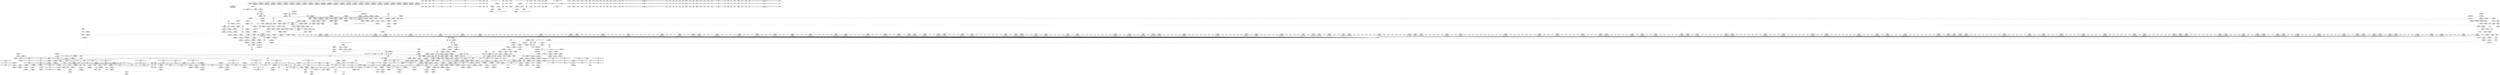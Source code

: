 digraph {
	CE0x4419570 [shape=record,shape=Mrecord,label="{CE0x4419570|i64*_getelementptr_inbounds_(_16_x_i64_,_16_x_i64_*___llvm_gcov_ctr46,_i64_0,_i64_14)|*Constant*|*SummSource*}"]
	CE0x447bcc0 [shape=record,shape=Mrecord,label="{CE0x447bcc0|i64_3|*Constant*}"]
	CE0x4449a60 [shape=record,shape=Mrecord,label="{CE0x4449a60|80:_i64,_:_CRE_1248,1249_}"]
	CE0x44830f0 [shape=record,shape=Mrecord,label="{CE0x44830f0|__aa_current_profile:do.end|*SummSource*}"]
	CE0x445e060 [shape=record,shape=Mrecord,label="{CE0x445e060|aa_cred_profile:bb|*SummSink*}"]
	CE0x444dee0 [shape=record,shape=Mrecord,label="{CE0x444dee0|80:_i64,_:_CRE_1331,1332_}"]
	CE0x4428830 [shape=record,shape=Mrecord,label="{CE0x4428830|80:_i64,_:_CRE_431,432_}"]
	CE0x4438640 [shape=record,shape=Mrecord,label="{CE0x4438640|__aa_current_profile:cred|security/apparmor/include/context.h,138}"]
	CE0x44787c0 [shape=record,shape=Mrecord,label="{CE0x44787c0|44:_i32,_48:_i16,_128:_i8*,_:_SCMRE_52,56_|*MultipleSource*|Function::aa_cred_profile&Arg::cred::|security/apparmor/include/context.h,99|security/apparmor/include/context.h,138}"]
	CE0x44828b0 [shape=record,shape=Mrecord,label="{CE0x44828b0|__aa_current_profile:do.body|*SummSink*}"]
	CE0x4414760 [shape=record,shape=Mrecord,label="{CE0x4414760|80:_i64,_:_CRE_344,352_|*MultipleSource*|security/apparmor/include/apparmor.h,117|*LoadInst*|security/apparmor/include/apparmor.h,117}"]
	CE0x4448850 [shape=record,shape=Mrecord,label="{CE0x4448850|80:_i64,_:_CRE_1231,1232_}"]
	CE0x4426a70 [shape=record,shape=Mrecord,label="{CE0x4426a70|80:_i64,_:_CRE_403,404_}"]
	CE0x44446f0 [shape=record,shape=Mrecord,label="{CE0x44446f0|80:_i64,_:_CRE_619,620_}"]
	CE0x443ac10 [shape=record,shape=Mrecord,label="{CE0x443ac10|i64*_getelementptr_inbounds_(_2_x_i64_,_2_x_i64_*___llvm_gcov_ctr112,_i64_0,_i64_0)|*Constant*}"]
	CE0x4480c80 [shape=record,shape=Mrecord,label="{CE0x4480c80|aa_cred_profile:tmp10|security/apparmor/include/context.h,100|*SummSource*}"]
	CE0x4419c90 [shape=record,shape=Mrecord,label="{CE0x4419c90|get_current:tmp4|./arch/x86/include/asm/current.h,14|*SummSink*}"]
	CE0x4426630 [shape=record,shape=Mrecord,label="{CE0x4426630|80:_i64,_:_CRE_399,400_}"]
	CE0x4446e80 [shape=record,shape=Mrecord,label="{CE0x4446e80|80:_i64,_:_CRE_1208,1209_}"]
	CE0x4409530 [shape=record,shape=Mrecord,label="{CE0x4409530|aa_cred_profile:tmp33|security/apparmor/include/context.h,101|*SummSource*}"]
	CE0x4431130 [shape=record,shape=Mrecord,label="{CE0x4431130|common_perm:cond|Function::common_perm&Arg::cond::|*SummSink*}"]
	CE0x44acf10 [shape=record,shape=Mrecord,label="{CE0x44acf10|i64*_getelementptr_inbounds_(_16_x_i64_,_16_x_i64_*___llvm_gcov_ctr46,_i64_0,_i64_12)|*Constant*|*SummSource*}"]
	CE0x4448960 [shape=record,shape=Mrecord,label="{CE0x4448960|80:_i64,_:_CRE_1232,1233_}"]
	CE0x44327a0 [shape=record,shape=Mrecord,label="{CE0x44327a0|mediated_filesystem:bb}"]
	CE0x447a640 [shape=record,shape=Mrecord,label="{CE0x447a640|44:_i32,_48:_i16,_128:_i8*,_:_SCMRE_0,4_|*MultipleSource*|Function::aa_cred_profile&Arg::cred::|security/apparmor/include/context.h,99|security/apparmor/include/context.h,138}"]
	CE0x447acb0 [shape=record,shape=Mrecord,label="{CE0x447acb0|__aa_current_profile:tobool|security/apparmor/include/context.h,138|*SummSink*}"]
	CE0x4458850 [shape=record,shape=Mrecord,label="{CE0x4458850|80:_i64,_:_CRE_1808,1816_|*MultipleSource*|security/apparmor/include/apparmor.h,117|*LoadInst*|security/apparmor/include/apparmor.h,117}"]
	CE0x4454a70 [shape=record,shape=Mrecord,label="{CE0x4454a70|80:_i64,_:_CRE_1654,1655_}"]
	CE0x4402810 [shape=record,shape=Mrecord,label="{CE0x4402810|i32_1|*Constant*}"]
	CE0x444cef0 [shape=record,shape=Mrecord,label="{CE0x444cef0|80:_i64,_:_CRE_1316,1317_}"]
	CE0x4434470 [shape=record,shape=Mrecord,label="{CE0x4434470|apparmor_path_truncate:tmp24|security/apparmor/lsm.c,293|*SummSource*}"]
	CE0x445abf0 [shape=record,shape=Mrecord,label="{CE0x445abf0|80:_i64,_:_CRE_2056,2112_|*MultipleSource*|security/apparmor/include/apparmor.h,117|*LoadInst*|security/apparmor/include/apparmor.h,117}"]
	CE0x4447fd0 [shape=record,shape=Mrecord,label="{CE0x4447fd0|80:_i64,_:_CRE_1223,1224_}"]
	CE0x441d8b0 [shape=record,shape=Mrecord,label="{CE0x441d8b0|apparmor_path_truncate:i_uid|security/apparmor/lsm.c,284}"]
	CE0x44c0420 [shape=record,shape=Mrecord,label="{CE0x44c0420|i64_6|*Constant*|*SummSink*}"]
	CE0x4429600 [shape=record,shape=Mrecord,label="{CE0x4429600|80:_i64,_:_CRE_444,445_}"]
	CE0x4440fb0 [shape=record,shape=Mrecord,label="{CE0x4440fb0|80:_i64,_:_CRE_567,568_}"]
	CE0x4441fa0 [shape=record,shape=Mrecord,label="{CE0x4441fa0|80:_i64,_:_CRE_582,583_}"]
	CE0x44baae0 [shape=record,shape=Mrecord,label="{CE0x44baae0|aa_cred_profile:tmp13|*SummSink*}"]
	CE0x446ef00 [shape=record,shape=Mrecord,label="{CE0x446ef00|%struct.task_struct*_(%struct.task_struct**)*_asm_movq_%gs:$_1:P_,$0_,_r,im,_dirflag_,_fpsr_,_flags_}"]
	CE0x4427ea0 [shape=record,shape=Mrecord,label="{CE0x4427ea0|80:_i64,_:_CRE_422,423_}"]
	CE0x4418010 [shape=record,shape=Mrecord,label="{CE0x4418010|apparmor_path_truncate:d_inode2|security/apparmor/lsm.c,285}"]
	CE0x4442d70 [shape=record,shape=Mrecord,label="{CE0x4442d70|80:_i64,_:_CRE_595,596_}"]
	CE0x43fb2d0 [shape=record,shape=Mrecord,label="{CE0x43fb2d0|_call_void_mcount()_#2}"]
	CE0x441bae0 [shape=record,shape=Mrecord,label="{CE0x441bae0|apparmor_path_truncate:i_mode|security/apparmor/lsm.c,285}"]
	CE0x43d8340 [shape=record,shape=Mrecord,label="{CE0x43d8340|COLLAPSED:_GCMRE___llvm_gcov_ctr63_internal_global_8_x_i64_zeroinitializer:_elem_0:default:}"]
	CE0x44672b0 [shape=record,shape=Mrecord,label="{CE0x44672b0|aa_path_perm:profile|Function::aa_path_perm&Arg::profile::|*SummSource*}"]
	CE0x441dcd0 [shape=record,shape=Mrecord,label="{CE0x441dcd0|apparmor_path_truncate:tmp4|security/apparmor/lsm.c,284|*SummSink*}"]
	CE0x4431ee0 [shape=record,shape=Mrecord,label="{CE0x4431ee0|i64*_getelementptr_inbounds_(_8_x_i64_,_8_x_i64_*___llvm_gcov_ctr63,_i64_0,_i64_7)|*Constant*|*SummSource*}"]
	CE0x443db90 [shape=record,shape=Mrecord,label="{CE0x443db90|common_perm:tmp9|security/apparmor/lsm.c,172|*SummSource*}"]
	CE0x44bfe90 [shape=record,shape=Mrecord,label="{CE0x44bfe90|aa_cred_profile:tobool4|security/apparmor/include/context.h,100|*SummSink*}"]
	CE0x4434070 [shape=record,shape=Mrecord,label="{CE0x4434070|mediated_filesystem:s_flags|security/apparmor/include/apparmor.h,117}"]
	CE0x4444c40 [shape=record,shape=Mrecord,label="{CE0x4444c40|80:_i64,_:_CRE_624,625_}"]
	CE0x4451ec0 [shape=record,shape=Mrecord,label="{CE0x4451ec0|80:_i64,_:_CRE_1608,1612_|*MultipleSource*|security/apparmor/include/apparmor.h,117|*LoadInst*|security/apparmor/include/apparmor.h,117}"]
	CE0x44ab970 [shape=record,shape=Mrecord,label="{CE0x44ab970|void_(i8*,_i32,_i64)*_asm_sideeffect_1:_09ud2_0A.pushsection___bug_table,_22a_22_0A2:_09.long_1b_-_2b,_$_0:c_-_2b_0A_09.word_$_1:c_,_0_0A_09.org_2b+$_2:c_0A.popsection_,_i,i,i,_dirflag_,_fpsr_,_flags_}"]
	CE0x44825e0 [shape=record,shape=Mrecord,label="{CE0x44825e0|i32_0|*Constant*}"]
	CE0x43fa740 [shape=record,shape=Mrecord,label="{CE0x43fa740|apparmor_path_truncate:dentry|security/apparmor/lsm.c,284}"]
	CE0x44599c0 [shape=record,shape=Mrecord,label="{CE0x44599c0|80:_i64,_:_CRE_1873,1874_}"]
	CE0x44c7630 [shape=record,shape=Mrecord,label="{CE0x44c7630|aa_cred_profile:do.end|*SummSource*}"]
	CE0x44afd10 [shape=record,shape=Mrecord,label="{CE0x44afd10|aa_cred_profile:tmp27|security/apparmor/include/context.h,100|*SummSource*}"]
	CE0x4448eb0 [shape=record,shape=Mrecord,label="{CE0x4448eb0|80:_i64,_:_CRE_1237,1238_}"]
	CE0x4450c90 [shape=record,shape=Mrecord,label="{CE0x4450c90|80:_i64,_:_CRE_1374,1375_}"]
	CE0x441eb80 [shape=record,shape=Mrecord,label="{CE0x441eb80|mediated_filesystem:lnot|security/apparmor/include/apparmor.h,117}"]
	CE0x4411510 [shape=record,shape=Mrecord,label="{CE0x4411510|80:_i64,_:_CRE_128,132_|*MultipleSource*|security/apparmor/include/apparmor.h,117|*LoadInst*|security/apparmor/include/apparmor.h,117}"]
	CE0x442cfa0 [shape=record,shape=Mrecord,label="{CE0x442cfa0|i64*_getelementptr_inbounds_(_8_x_i64_,_8_x_i64_*___llvm_gcov_ctr63,_i64_0,_i64_6)|*Constant*|*SummSink*}"]
	CE0x445f360 [shape=record,shape=Mrecord,label="{CE0x445f360|common_perm:cmp|security/apparmor/lsm.c,169|*SummSink*}"]
	CE0x442e060 [shape=record,shape=Mrecord,label="{CE0x442e060|mediated_filesystem:entry}"]
	CE0x4455620 [shape=record,shape=Mrecord,label="{CE0x4455620|80:_i64,_:_CRE_1665,1666_}"]
	CE0x443a920 [shape=record,shape=Mrecord,label="{CE0x443a920|get_current:bb}"]
	CE0x447de70 [shape=record,shape=Mrecord,label="{CE0x447de70|i64_2|*Constant*}"]
	CE0x44c0050 [shape=record,shape=Mrecord,label="{CE0x44c0050|i64_6|*Constant*}"]
	CE0x44af7e0 [shape=record,shape=Mrecord,label="{CE0x44af7e0|aa_cred_profile:tmp26|security/apparmor/include/context.h,100|*SummSink*}"]
	"CONST[source:0(mediator),value:0(static)][purpose:{operation}][SrcIdx:4]"
	CE0x43fdf60 [shape=record,shape=Mrecord,label="{CE0x43fdf60|80:_i64,_:_CRE_48,56_|*MultipleSource*|security/apparmor/include/apparmor.h,117|*LoadInst*|security/apparmor/include/apparmor.h,117}"]
	CE0x4465c50 [shape=record,shape=Mrecord,label="{CE0x4465c50|aa_cred_profile:tmp21|security/apparmor/include/context.h,100}"]
	CE0x44858c0 [shape=record,shape=Mrecord,label="{CE0x44858c0|aa_cred_profile:tmp2|*SummSink*}"]
	CE0x4427510 [shape=record,shape=Mrecord,label="{CE0x4427510|80:_i64,_:_CRE_413,414_}"]
	CE0x4438f20 [shape=record,shape=Mrecord,label="{CE0x4438f20|i64*_getelementptr_inbounds_(_11_x_i64_,_11_x_i64_*___llvm_gcov_ctr58,_i64_0,_i64_9)|*Constant*|*SummSource*}"]
	CE0x4482f20 [shape=record,shape=Mrecord,label="{CE0x4482f20|__aa_current_profile:if.then|*SummSink*}"]
	CE0x445c230 [shape=record,shape=Mrecord,label="{CE0x445c230|GLOBAL:__aa_current_profile|*Constant*|*SummSource*}"]
	CE0x443a720 [shape=record,shape=Mrecord,label="{CE0x443a720|aa_cred_profile:cred|Function::aa_cred_profile&Arg::cred::}"]
	CE0x4454630 [shape=record,shape=Mrecord,label="{CE0x4454630|80:_i64,_:_CRE_1650,1651_}"]
	CE0x44b8e50 [shape=record,shape=Mrecord,label="{CE0x44b8e50|44:_i32,_48:_i16,_128:_i8*,_:_SCMRE_128,136_|*MultipleSource*|Function::aa_cred_profile&Arg::cred::|security/apparmor/include/context.h,99|security/apparmor/include/context.h,138}"]
	CE0x4447480 [shape=record,shape=Mrecord,label="{CE0x4447480|80:_i64,_:_CRE_1212,1213_}"]
	CE0x4429f60 [shape=record,shape=Mrecord,label="{CE0x4429f60|i64*_getelementptr_inbounds_(_16_x_i64_,_16_x_i64_*___llvm_gcov_ctr46,_i64_0,_i64_4)|*Constant*}"]
	CE0x4451ae0 [shape=record,shape=Mrecord,label="{CE0x4451ae0|80:_i64,_:_CRE_1596,1600_|*MultipleSource*|security/apparmor/include/apparmor.h,117|*LoadInst*|security/apparmor/include/apparmor.h,117}"]
	CE0x4472f80 [shape=record,shape=Mrecord,label="{CE0x4472f80|i64_-2147483648|*Constant*|*SummSource*}"]
	CE0x4486150 [shape=record,shape=Mrecord,label="{CE0x4486150|i64*_getelementptr_inbounds_(_11_x_i64_,_11_x_i64_*___llvm_gcov_ctr58,_i64_0,_i64_8)|*Constant*|*SummSink*}"]
	CE0x44715b0 [shape=record,shape=Mrecord,label="{CE0x44715b0|aa_cred_profile:do.end}"]
	CE0x44a1510 [shape=record,shape=Mrecord,label="{CE0x44a1510|aa_cred_profile:tmp12|security/apparmor/include/context.h,100|*SummSource*}"]
	CE0x44717a0 [shape=record,shape=Mrecord,label="{CE0x44717a0|_call_void_mcount()_#2|*SummSink*}"]
	CE0x441ad70 [shape=record,shape=Mrecord,label="{CE0x441ad70|apparmor_path_truncate:tmp5|security/apparmor/lsm.c,284|*SummSink*}"]
	CE0x4463eb0 [shape=record,shape=Mrecord,label="{CE0x4463eb0|aa_cred_profile:tmp23|security/apparmor/include/context.h,100|*SummSink*}"]
	CE0x4448300 [shape=record,shape=Mrecord,label="{CE0x4448300|80:_i64,_:_CRE_1226,1227_}"]
	CE0x4426da0 [shape=record,shape=Mrecord,label="{CE0x4426da0|80:_i64,_:_CRE_406,407_}"]
	CE0x444a2e0 [shape=record,shape=Mrecord,label="{CE0x444a2e0|80:_i64,_:_CRE_1256,1257_}"]
	CE0x44a2fd0 [shape=record,shape=Mrecord,label="{CE0x44a2fd0|get_current:tmp|*SummSource*}"]
	CE0x4440ea0 [shape=record,shape=Mrecord,label="{CE0x4440ea0|80:_i64,_:_CRE_566,567_}"]
	CE0x4453750 [shape=record,shape=Mrecord,label="{CE0x4453750|80:_i64,_:_CRE_1636,1637_}"]
	CE0x441e0f0 [shape=record,shape=Mrecord,label="{CE0x441e0f0|apparmor_path_truncate:tmp11|security/apparmor/lsm.c,288|*SummSource*}"]
	CE0x4429a60 [shape=record,shape=Mrecord,label="{CE0x4429a60|aa_cred_profile:tmp8|security/apparmor/include/context.h,100|*SummSink*}"]
	CE0x4448630 [shape=record,shape=Mrecord,label="{CE0x4448630|80:_i64,_:_CRE_1229,1230_}"]
	CE0x4402880 [shape=record,shape=Mrecord,label="{CE0x4402880|i32_1|*Constant*|*SummSource*}"]
	CE0x442fda0 [shape=record,shape=Mrecord,label="{CE0x442fda0|i32_7|*Constant*|*SummSink*}"]
	CE0x441c030 [shape=record,shape=Mrecord,label="{CE0x441c030|common_perm:tmp2|security/apparmor/lsm.c,169|*SummSink*}"]
	CE0x4418b10 [shape=record,shape=Mrecord,label="{CE0x4418b10|apparmor_path_truncate:tmp7|security/apparmor/lsm.c,285|*SummSink*}"]
	CE0x4421100 [shape=record,shape=Mrecord,label="{CE0x4421100|80:_i64,_:_CRE_451,452_}"]
	CE0x4400b70 [shape=record,shape=Mrecord,label="{CE0x4400b70|i64*_getelementptr_inbounds_(_2_x_i64_,_2_x_i64_*___llvm_gcov_ctr55,_i64_0,_i64_0)|*Constant*|*SummSink*}"]
	CE0x445b5a0 [shape=record,shape=Mrecord,label="{CE0x445b5a0|80:_i64,_:_CRE_2264,2268_|*MultipleSource*|security/apparmor/include/apparmor.h,117|*LoadInst*|security/apparmor/include/apparmor.h,117}"]
	CE0x4472ae0 [shape=record,shape=Mrecord,label="{CE0x4472ae0|aa_cred_profile:bb|*SummSource*}"]
	CE0x4478c30 [shape=record,shape=Mrecord,label="{CE0x4478c30|i64_1|*Constant*}"]
	CE0x44777c0 [shape=record,shape=Mrecord,label="{CE0x44777c0|i64*_getelementptr_inbounds_(_16_x_i64_,_16_x_i64_*___llvm_gcov_ctr46,_i64_0,_i64_1)|*Constant*|*SummSink*}"]
	CE0x43d5e10 [shape=record,shape=Mrecord,label="{CE0x43d5e10|apparmor_path_truncate:if.then}"]
	CE0x4425f50 [shape=record,shape=Mrecord,label="{CE0x4425f50|80:_i64,_:_CRE_393,394_}"]
	CE0x4414d30 [shape=record,shape=Mrecord,label="{CE0x4414d30|80:_i64,_:_CRE_368,372_|*MultipleSource*|security/apparmor/include/apparmor.h,117|*LoadInst*|security/apparmor/include/apparmor.h,117}"]
	CE0x4446aa0 [shape=record,shape=Mrecord,label="{CE0x4446aa0|80:_i64,_:_CRE_880,896_|*MultipleSource*|security/apparmor/include/apparmor.h,117|*LoadInst*|security/apparmor/include/apparmor.h,117}"]
	CE0x44b9be0 [shape=record,shape=Mrecord,label="{CE0x44b9be0|%struct.aa_profile*_null|*Constant*|*SummSink*}"]
	CE0x442c220 [shape=record,shape=Mrecord,label="{CE0x442c220|apparmor_path_truncate:tmp20|security/apparmor/lsm.c,289|*SummSource*}"]
	CE0x4479400 [shape=record,shape=Mrecord,label="{CE0x4479400|__aa_current_profile:tmp12|security/apparmor/include/context.h,138|*SummSource*}"]
	CE0x441c520 [shape=record,shape=Mrecord,label="{CE0x441c520|i64_2|*Constant*}"]
	CE0x44a1920 [shape=record,shape=Mrecord,label="{CE0x44a1920|aa_cred_profile:tobool1|security/apparmor/include/context.h,100|*SummSink*}"]
	CE0x4434a50 [shape=record,shape=Mrecord,label="{CE0x4434a50|apparmor_path_truncate:tmp25|security/apparmor/lsm.c,293|*SummSource*}"]
	CE0x43de340 [shape=record,shape=Mrecord,label="{CE0x43de340|apparmor_path_truncate:d_inode|security/apparmor/lsm.c,284}"]
	CE0x4485b40 [shape=record,shape=Mrecord,label="{CE0x4485b40|aa_cred_profile:tmp3|*SummSink*}"]
	CE0x44bb750 [shape=record,shape=Mrecord,label="{CE0x44bb750|aa_cred_profile:tmp14|security/apparmor/include/context.h,100}"]
	CE0x44650d0 [shape=record,shape=Mrecord,label="{CE0x44650d0|aa_cred_profile:tmp25|security/apparmor/include/context.h,100|*SummSource*}"]
	CE0x44857e0 [shape=record,shape=Mrecord,label="{CE0x44857e0|aa_cred_profile:tmp2}"]
	CE0x44a1a60 [shape=record,shape=Mrecord,label="{CE0x44a1a60|aa_cred_profile:if.end}"]
	CE0x447b280 [shape=record,shape=Mrecord,label="{CE0x447b280|__aa_current_profile:land.lhs.true2|*SummSink*}"]
	CE0x4404a90 [shape=record,shape=Mrecord,label="{CE0x4404a90|__aa_current_profile:tmp3}"]
	CE0x43f9b10 [shape=record,shape=Mrecord,label="{CE0x43f9b10|mediated_filesystem:tmp2|*SummSource*}"]
	CE0x4413210 [shape=record,shape=Mrecord,label="{CE0x4413210|80:_i64,_:_CRE_264,268_|*MultipleSource*|security/apparmor/include/apparmor.h,117|*LoadInst*|security/apparmor/include/apparmor.h,117}"]
	CE0x443f510 [shape=record,shape=Mrecord,label="{CE0x443f510|80:_i64,_:_CRE_480,488_|*MultipleSource*|security/apparmor/include/apparmor.h,117|*LoadInst*|security/apparmor/include/apparmor.h,117}"]
	CE0x442da20 [shape=record,shape=Mrecord,label="{CE0x442da20|apparmor_path_truncate:call|security/apparmor/lsm.c,288|*SummSink*}"]
	CE0x444b2d0 [shape=record,shape=Mrecord,label="{CE0x444b2d0|80:_i64,_:_CRE_1271,1272_}"]
	CE0x441b1d0 [shape=record,shape=Mrecord,label="{CE0x441b1d0|i32_4|*Constant*|*SummSink*}"]
	CE0x44ae650 [shape=record,shape=Mrecord,label="{CE0x44ae650|i64*_getelementptr_inbounds_(_16_x_i64_,_16_x_i64_*___llvm_gcov_ctr46,_i64_0,_i64_14)|*Constant*|*SummSink*}"]
	CE0x442c6a0 [shape=record,shape=Mrecord,label="{CE0x442c6a0|apparmor_path_truncate:tmp21|security/apparmor/lsm.c,289}"]
	CE0x43f9b80 [shape=record,shape=Mrecord,label="{CE0x43f9b80|mediated_filesystem:tmp2|*SummSink*}"]
	CE0x43f9460 [shape=record,shape=Mrecord,label="{CE0x43f9460|apparmor_path_truncate:dentry3|security/apparmor/lsm.c,288}"]
	CE0x44b9f90 [shape=record,shape=Mrecord,label="{CE0x44b9f90|i1_true|*Constant*}"]
	CE0x44012c0 [shape=record,shape=Mrecord,label="{CE0x44012c0|get_current:tmp2|*SummSource*}"]
	CE0x44880a0 [shape=record,shape=Mrecord,label="{CE0x44880a0|__aa_current_profile:tmp13|security/apparmor/include/context.h,138}"]
	CE0x4448410 [shape=record,shape=Mrecord,label="{CE0x4448410|80:_i64,_:_CRE_1227,1228_}"]
	CE0x4418e00 [shape=record,shape=Mrecord,label="{CE0x4418e00|mediated_filesystem:tobool|security/apparmor/include/apparmor.h,117}"]
	CE0x444eba0 [shape=record,shape=Mrecord,label="{CE0x444eba0|80:_i64,_:_CRE_1343,1344_}"]
	CE0x4431c10 [shape=record,shape=Mrecord,label="{CE0x4431c10|apparmor_path_truncate:retval.0|*SummSink*}"]
	CE0x44424f0 [shape=record,shape=Mrecord,label="{CE0x44424f0|80:_i64,_:_CRE_587,588_}"]
	CE0x443e0d0 [shape=record,shape=Mrecord,label="{CE0x443e0d0|common_perm:tmp10|security/apparmor/lsm.c,172}"]
	CE0x44b9cd0 [shape=record,shape=Mrecord,label="{CE0x44b9cd0|%struct.aa_profile*_null|*Constant*|*SummSource*}"]
	CE0x447c6a0 [shape=record,shape=Mrecord,label="{CE0x447c6a0|44:_i32,_48:_i16,_128:_i8*,_:_SCMRE_44,48_|*MultipleSource*|Function::aa_cred_profile&Arg::cred::|security/apparmor/include/context.h,99|security/apparmor/include/context.h,138}"]
	CE0x443cea0 [shape=record,shape=Mrecord,label="{CE0x443cea0|__aa_current_profile:tmp20|security/apparmor/include/context.h,138|*SummSource*}"]
	CE0x44653b0 [shape=record,shape=Mrecord,label="{CE0x44653b0|i64*_getelementptr_inbounds_(_16_x_i64_,_16_x_i64_*___llvm_gcov_ctr46,_i64_0,_i64_12)|*Constant*}"]
	CE0x4468c50 [shape=record,shape=Mrecord,label="{CE0x4468c50|_ret_i32_%call17,_!dbg_!15526|security/apparmor/file.c,307|*SummSink*}"]
	CE0x444f970 [shape=record,shape=Mrecord,label="{CE0x444f970|80:_i64,_:_CRE_1356,1357_}"]
	CE0x446ac10 [shape=record,shape=Mrecord,label="{CE0x446ac10|__aa_current_profile:call|security/apparmor/include/context.h,138|*SummSink*}"]
	CE0x43dd060 [shape=record,shape=Mrecord,label="{CE0x43dd060|i64*_getelementptr_inbounds_(_8_x_i64_,_8_x_i64_*___llvm_gcov_ctr63,_i64_0,_i64_0)|*Constant*|*SummSink*}"]
	CE0x447d500 [shape=record,shape=Mrecord,label="{CE0x447d500|i64_5|*Constant*}"]
	CE0x4470830 [shape=record,shape=Mrecord,label="{CE0x4470830|i32_11|*Constant*|*SummSource*}"]
	CE0x441fc80 [shape=record,shape=Mrecord,label="{CE0x441fc80|apparmor_path_truncate:tmp19|security/apparmor/lsm.c,288|*SummSink*}"]
	CE0x4430cc0 [shape=record,shape=Mrecord,label="{CE0x4430cc0|common_perm:mask|Function::common_perm&Arg::mask::|*SummSource*}"]
	CE0x4449620 [shape=record,shape=Mrecord,label="{CE0x4449620|80:_i64,_:_CRE_1244,1245_}"]
	CE0x40c24e0 [shape=record,shape=Mrecord,label="{CE0x40c24e0|apparmor_path_truncate:tmp2|*LoadInst*|security/apparmor/lsm.c,284|*SummSink*}"]
	CE0x4453310 [shape=record,shape=Mrecord,label="{CE0x4453310|80:_i64,_:_CRE_1632,1633_}"]
	CE0x443a340 [shape=record,shape=Mrecord,label="{CE0x443a340|GLOBAL:aa_cred_profile|*Constant*|*SummSource*}"]
	CE0x4471150 [shape=record,shape=Mrecord,label="{CE0x4471150|common_perm:tmp|*SummSink*}"]
	CE0x4450850 [shape=record,shape=Mrecord,label="{CE0x4450850|80:_i64,_:_CRE_1370,1371_}"]
	CE0x44595e0 [shape=record,shape=Mrecord,label="{CE0x44595e0|80:_i64,_:_CRE_1864,1872_|*MultipleSource*|security/apparmor/include/apparmor.h,117|*LoadInst*|security/apparmor/include/apparmor.h,117}"]
	CE0x4435750 [shape=record,shape=Mrecord,label="{CE0x4435750|i8*_getelementptr_inbounds_(_36_x_i8_,_36_x_i8_*_.str12,_i32_0,_i32_0)|*Constant*|*SummSink*}"]
	CE0x446e000 [shape=record,shape=Mrecord,label="{CE0x446e000|_ret_%struct.aa_profile*_%tmp34,_!dbg_!15510|security/apparmor/include/context.h,101|*SummSource*}"]
	CE0x4453fd0 [shape=record,shape=Mrecord,label="{CE0x4453fd0|80:_i64,_:_CRE_1644,1645_}"]
	CE0x4436f60 [shape=record,shape=Mrecord,label="{CE0x4436f60|__aa_current_profile:call3|security/apparmor/include/context.h,138|*SummSource*}"]
	CE0x4452a90 [shape=record,shape=Mrecord,label="{CE0x4452a90|80:_i64,_:_CRE_1624,1625_}"]
	CE0x4427b70 [shape=record,shape=Mrecord,label="{CE0x4427b70|80:_i64,_:_CRE_419,420_}"]
	CE0x446b8d0 [shape=record,shape=Mrecord,label="{CE0x446b8d0|mediated_filesystem:and|security/apparmor/include/apparmor.h,117}"]
	CE0x4428500 [shape=record,shape=Mrecord,label="{CE0x4428500|80:_i64,_:_CRE_428,429_}"]
	CE0x44283f0 [shape=record,shape=Mrecord,label="{CE0x44283f0|80:_i64,_:_CRE_427,428_}"]
	CE0x43e4740 [shape=record,shape=Mrecord,label="{CE0x43e4740|apparmor_path_truncate:return|*SummSource*}"]
	CE0x43dce80 [shape=record,shape=Mrecord,label="{CE0x43dce80|apparmor_path_truncate:if.end|*SummSink*}"]
	CE0x4458c30 [shape=record,shape=Mrecord,label="{CE0x4458c30|80:_i64,_:_CRE_1824,1828_|*MultipleSource*|security/apparmor/include/apparmor.h,117|*LoadInst*|security/apparmor/include/apparmor.h,117}"]
	CE0x43fade0 [shape=record,shape=Mrecord,label="{CE0x43fade0|apparmor_path_truncate:d_inode|security/apparmor/lsm.c,284|*SummSource*}"]
	CE0x443c1a0 [shape=record,shape=Mrecord,label="{CE0x443c1a0|i64*_getelementptr_inbounds_(_11_x_i64_,_11_x_i64_*___llvm_gcov_ctr58,_i64_0,_i64_10)|*Constant*|*SummSource*}"]
	CE0x44810c0 [shape=record,shape=Mrecord,label="{CE0x44810c0|aa_cred_profile:tmp11|security/apparmor/include/context.h,100|*SummSource*}"]
	CE0x446f570 [shape=record,shape=Mrecord,label="{CE0x446f570|_ret_%struct.aa_profile*_%call4,_!dbg_!15494|security/apparmor/include/context.h,138}"]
	CE0x443d850 [shape=record,shape=Mrecord,label="{CE0x443d850|i64*_getelementptr_inbounds_(_5_x_i64_,_5_x_i64_*___llvm_gcov_ctr57,_i64_0,_i64_4)|*Constant*|*SummSink*}"]
	CE0x4448b80 [shape=record,shape=Mrecord,label="{CE0x4448b80|80:_i64,_:_CRE_1234,1235_}"]
	CE0x44727d0 [shape=record,shape=Mrecord,label="{CE0x44727d0|aa_cred_profile:do.end10|*SummSource*}"]
	CE0x444d990 [shape=record,shape=Mrecord,label="{CE0x444d990|80:_i64,_:_CRE_1326,1327_}"]
	CE0x445ade0 [shape=record,shape=Mrecord,label="{CE0x445ade0|80:_i64,_:_CRE_2112,2120_|*MultipleSource*|security/apparmor/include/apparmor.h,117|*LoadInst*|security/apparmor/include/apparmor.h,117}"]
	CE0x4423180 [shape=record,shape=Mrecord,label="{CE0x4423180|apparmor_path_truncate:tmp8|security/apparmor/lsm.c,285|*SummSink*}"]
	CE0x443e7f0 [shape=record,shape=Mrecord,label="{CE0x443e7f0|__aa_current_profile:land.lhs.true}"]
	CE0x44480e0 [shape=record,shape=Mrecord,label="{CE0x44480e0|80:_i64,_:_CRE_1224,1225_}"]
	CE0x44281d0 [shape=record,shape=Mrecord,label="{CE0x44281d0|80:_i64,_:_CRE_425,426_}"]
	CE0x44bce60 [shape=record,shape=Mrecord,label="{CE0x44bce60|i64*_getelementptr_inbounds_(_16_x_i64_,_16_x_i64_*___llvm_gcov_ctr46,_i64_0,_i64_7)|*Constant*|*SummSource*}"]
	CE0x4438eb0 [shape=record,shape=Mrecord,label="{CE0x4438eb0|i64*_getelementptr_inbounds_(_11_x_i64_,_11_x_i64_*___llvm_gcov_ctr58,_i64_0,_i64_9)|*Constant*}"]
	CE0x43dd0d0 [shape=record,shape=Mrecord,label="{CE0x43dd0d0|apparmor_path_truncate:tmp}"]
	CE0x447e190 [shape=record,shape=Mrecord,label="{CE0x447e190|aa_cred_profile:tmp6|security/apparmor/include/context.h,100}"]
	CE0x444a1d0 [shape=record,shape=Mrecord,label="{CE0x444a1d0|80:_i64,_:_CRE_1255,1256_}"]
	CE0x4451510 [shape=record,shape=Mrecord,label="{CE0x4451510|80:_i64,_:_CRE_1568,1584_|*MultipleSource*|security/apparmor/include/apparmor.h,117|*LoadInst*|security/apparmor/include/apparmor.h,117}"]
	CE0x444eed0 [shape=record,shape=Mrecord,label="{CE0x444eed0|80:_i64,_:_CRE_1346,1347_}"]
	CE0x444b930 [shape=record,shape=Mrecord,label="{CE0x444b930|80:_i64,_:_CRE_1277,1278_}"]
	CE0x44006b0 [shape=record,shape=Mrecord,label="{CE0x44006b0|apparmor_path_truncate:tmp13|security/apparmor/lsm.c,288|*SummSource*}"]
	CE0x4441500 [shape=record,shape=Mrecord,label="{CE0x4441500|80:_i64,_:_CRE_572,573_}"]
	CE0x444d660 [shape=record,shape=Mrecord,label="{CE0x444d660|80:_i64,_:_CRE_1323,1324_}"]
	CE0x44612a0 [shape=record,shape=Mrecord,label="{CE0x44612a0|common_perm:tmp7|security/apparmor/lsm.c,170|*SummSource*}"]
	CE0x4437f80 [shape=record,shape=Mrecord,label="{CE0x4437f80|_ret_%struct.task_struct*_%tmp4,_!dbg_!15471|./arch/x86/include/asm/current.h,14|*SummSink*}"]
	CE0x447ae20 [shape=record,shape=Mrecord,label="{CE0x447ae20|aa_cred_profile:do.cond}"]
	CE0x4472460 [shape=record,shape=Mrecord,label="{CE0x4472460|common_perm:tmp4|security/apparmor/lsm.c,169|*SummSink*}"]
	CE0x4414950 [shape=record,shape=Mrecord,label="{CE0x4414950|80:_i64,_:_CRE_352,360_|*MultipleSource*|security/apparmor/include/apparmor.h,117|*LoadInst*|security/apparmor/include/apparmor.h,117}"]
	CE0x4454c90 [shape=record,shape=Mrecord,label="{CE0x4454c90|80:_i64,_:_CRE_1656,1657_}"]
	CE0x442f490 [shape=record,shape=Mrecord,label="{CE0x442f490|GLOBAL:common_perm|*Constant*|*SummSource*}"]
	CE0x44637d0 [shape=record,shape=Mrecord,label="{CE0x44637d0|aa_cred_profile:tmp22|security/apparmor/include/context.h,100|*SummSink*}"]
	CE0x4421a90 [shape=record,shape=Mrecord,label="{CE0x4421a90|80:_i64,_:_CRE_460,461_}"]
	CE0x4445080 [shape=record,shape=Mrecord,label="{CE0x4445080|80:_i64,_:_CRE_628,629_}"]
	CE0x4419a80 [shape=record,shape=Mrecord,label="{CE0x4419a80|aa_cred_profile:tmp8|security/apparmor/include/context.h,100|*SummSource*}"]
	CE0x44562e0 [shape=record,shape=Mrecord,label="{CE0x44562e0|80:_i64,_:_CRE_1677,1678_}"]
	CE0x4425620 [shape=record,shape=Mrecord,label="{CE0x4425620|GLOBAL:__llvm_gcov_ctr63|Global_var:__llvm_gcov_ctr63}"]
	CE0x4440110 [shape=record,shape=Mrecord,label="{CE0x4440110|80:_i64,_:_CRE_536,540_|*MultipleSource*|security/apparmor/include/apparmor.h,117|*LoadInst*|security/apparmor/include/apparmor.h,117}"]
	CE0x443f1e0 [shape=record,shape=Mrecord,label="{CE0x443f1e0|80:_i64,_:_CRE_463,464_}"]
	CE0x4465f60 [shape=record,shape=Mrecord,label="{CE0x4465f60|aa_cred_profile:tmp21|security/apparmor/include/context.h,100|*SummSink*}"]
	CE0x4449730 [shape=record,shape=Mrecord,label="{CE0x4449730|80:_i64,_:_CRE_1245,1246_}"]
	CE0x442e620 [shape=record,shape=Mrecord,label="{CE0x442e620|mediated_filesystem:inode|Function::mediated_filesystem&Arg::inode::|*SummSource*}"]
	CE0x4421980 [shape=record,shape=Mrecord,label="{CE0x4421980|80:_i64,_:_CRE_459,460_}"]
	CE0x4409410 [shape=record,shape=Mrecord,label="{CE0x4409410|aa_cred_profile:tmp33|security/apparmor/include/context.h,101}"]
	CE0x4453b90 [shape=record,shape=Mrecord,label="{CE0x4453b90|80:_i64,_:_CRE_1640,1641_}"]
	CE0x4447070 [shape=record,shape=Mrecord,label="{CE0x4447070|80:_i64,_:_CRE_1209,1210_}"]
	CE0x4453a80 [shape=record,shape=Mrecord,label="{CE0x4453a80|80:_i64,_:_CRE_1639,1640_}"]
	CE0x4445f00 [shape=record,shape=Mrecord,label="{CE0x4445f00|80:_i64,_:_CRE_680,696_|*MultipleSource*|security/apparmor/include/apparmor.h,117|*LoadInst*|security/apparmor/include/apparmor.h,117}"]
	CE0x443b1a0 [shape=record,shape=Mrecord,label="{CE0x443b1a0|GLOBAL:current_task|Global_var:current_task|*SummSink*}"]
	CE0x3fc12d0 [shape=record,shape=Mrecord,label="{CE0x3fc12d0|0:_i16,_4:_i32,_8:_i16,_40:_%struct.super_block*,_72:_i32,_:_SCMRE_0,4_|*MultipleSource*|security/apparmor/lsm.c, 284|security/apparmor/lsm.c,284}"]
	CE0x4430330 [shape=record,shape=Mrecord,label="{CE0x4430330|common_perm:path|Function::common_perm&Arg::path::|*SummSource*}"]
	"CONST[source:0(mediator),value:2(dynamic)][purpose:{object}][SnkIdx:2]"
	CE0x44500e0 [shape=record,shape=Mrecord,label="{CE0x44500e0|80:_i64,_:_CRE_1363,1364_}"]
	CE0x44867b0 [shape=record,shape=Mrecord,label="{CE0x44867b0|__aa_current_profile:tmp15|security/apparmor/include/context.h,138|*SummSource*}"]
	CE0x4481f60 [shape=record,shape=Mrecord,label="{CE0x4481f60|__aa_current_profile:bb}"]
	CE0x446dcb0 [shape=record,shape=Mrecord,label="{CE0x446dcb0|aa_cred_profile:cred|Function::aa_cred_profile&Arg::cred::|*SummSource*}"]
	CE0x4418f80 [shape=record,shape=Mrecord,label="{CE0x4418f80|mediated_filesystem:tobool|security/apparmor/include/apparmor.h,117|*SummSource*}"]
	CE0x4464ee0 [shape=record,shape=Mrecord,label="{CE0x4464ee0|aa_cred_profile:tmp25|security/apparmor/include/context.h,100}"]
	CE0x4437ee0 [shape=record,shape=Mrecord,label="{CE0x4437ee0|_ret_%struct.task_struct*_%tmp4,_!dbg_!15471|./arch/x86/include/asm/current.h,14}"]
	CE0x44a2f60 [shape=record,shape=Mrecord,label="{CE0x44a2f60|COLLAPSED:_GCMRE___llvm_gcov_ctr112_internal_global_2_x_i64_zeroinitializer:_elem_0:default:}"]
	CE0x44139d0 [shape=record,shape=Mrecord,label="{CE0x44139d0|80:_i64,_:_CRE_288,296_|*MultipleSource*|security/apparmor/include/apparmor.h,117|*LoadInst*|security/apparmor/include/apparmor.h,117}"]
	CE0x44c68b0 [shape=record,shape=Mrecord,label="{CE0x44c68b0|aa_cred_profile:lnot.ext|security/apparmor/include/context.h,100}"]
	CE0x4450a70 [shape=record,shape=Mrecord,label="{CE0x4450a70|80:_i64,_:_CRE_1372,1373_}"]
	CE0x4445190 [shape=record,shape=Mrecord,label="{CE0x4445190|80:_i64,_:_CRE_629,630_}"]
	CE0x44c1160 [shape=record,shape=Mrecord,label="{CE0x44c1160|i64_3|*Constant*}"]
	CE0x4481c60 [shape=record,shape=Mrecord,label="{CE0x4481c60|GLOBAL:current_task|Global_var:current_task}"]
	CE0x4402af0 [shape=record,shape=Mrecord,label="{CE0x4402af0|mediated_filesystem:tmp|*SummSource*}"]
	CE0x441a110 [shape=record,shape=Mrecord,label="{CE0x441a110|i1_true|*Constant*}"]
	CE0x443bc40 [shape=record,shape=Mrecord,label="{CE0x443bc40|__aa_current_profile:tmp18|security/apparmor/include/context.h,138|*SummSink*}"]
	CE0x44552f0 [shape=record,shape=Mrecord,label="{CE0x44552f0|80:_i64,_:_CRE_1662,1663_}"]
	CE0x447ea00 [shape=record,shape=Mrecord,label="{CE0x447ea00|aa_cred_profile:tmp5|security/apparmor/include/context.h,99}"]
	CE0x4456b60 [shape=record,shape=Mrecord,label="{CE0x4456b60|80:_i64,_:_CRE_1685,1686_}"]
	CE0x445c310 [shape=record,shape=Mrecord,label="{CE0x445c310|__aa_current_profile:tmp6|security/apparmor/include/context.h,138|*SummSource*}"]
	CE0x441a610 [shape=record,shape=Mrecord,label="{CE0x441a610|i1_true|*Constant*|*SummSink*}"]
	CE0x4487240 [shape=record,shape=Mrecord,label="{CE0x4487240|i8_1|*Constant*|*SummSource*}"]
	CE0x44afe30 [shape=record,shape=Mrecord,label="{CE0x44afe30|aa_cred_profile:tmp27|security/apparmor/include/context.h,100|*SummSink*}"]
	CE0x443cfa0 [shape=record,shape=Mrecord,label="{CE0x443cfa0|__aa_current_profile:tmp20|security/apparmor/include/context.h,138|*SummSink*}"]
	CE0x4417c70 [shape=record,shape=Mrecord,label="{CE0x4417c70|apparmor_path_truncate:tmp6|*LoadInst*|security/apparmor/lsm.c,285}"]
	CE0x44667d0 [shape=record,shape=Mrecord,label="{CE0x44667d0|void_(i8*,_i32,_i64)*_asm_sideeffect_1:_09ud2_0A.pushsection___bug_table,_22a_22_0A2:_09.long_1b_-_2b,_$_0:c_-_2b_0A_09.word_$_1:c_,_0_0A_09.org_2b+$_2:c_0A.popsection_,_i,i,i,_dirflag_,_fpsr_,_flags_|*SummSink*}"]
	CE0x444ab60 [shape=record,shape=Mrecord,label="{CE0x444ab60|80:_i64,_:_CRE_1264,1265_}"]
	"CONST[source:2(external),value:2(dynamic)][purpose:{subject}][SrcIdx:7]"
	CE0x4467610 [shape=record,shape=Mrecord,label="{CE0x4467610|aa_path_perm:path|Function::aa_path_perm&Arg::path::}"]
	CE0x447dcf0 [shape=record,shape=Mrecord,label="{CE0x447dcf0|%struct.aa_task_cxt*_null|*Constant*}"]
	CE0x4482780 [shape=record,shape=Mrecord,label="{CE0x4482780|__aa_current_profile:do.body|*SummSource*}"]
	CE0x4465860 [shape=record,shape=Mrecord,label="{CE0x4465860|aa_cred_profile:tmp20|security/apparmor/include/context.h,100}"]
	CE0x4422bf0 [shape=record,shape=Mrecord,label="{CE0x4422bf0|apparmor_path_truncate:i_mode|security/apparmor/lsm.c,285|*SummSink*}"]
	CE0x442e210 [shape=record,shape=Mrecord,label="{CE0x442e210|mediated_filesystem:entry|*SummSink*}"]
	CE0x443ee70 [shape=record,shape=Mrecord,label="{CE0x443ee70|aa_cred_profile:lor.end|*SummSink*}"]
	CE0x4428b60 [shape=record,shape=Mrecord,label="{CE0x4428b60|80:_i64,_:_CRE_434,435_}"]
	CE0x4459010 [shape=record,shape=Mrecord,label="{CE0x4459010|80:_i64,_:_CRE_1840,1848_|*MultipleSource*|security/apparmor/include/apparmor.h,117|*LoadInst*|security/apparmor/include/apparmor.h,117}"]
	CE0x443a4c0 [shape=record,shape=Mrecord,label="{CE0x443a4c0|GLOBAL:aa_cred_profile|*Constant*|*SummSink*}"]
	CE0x4482270 [shape=record,shape=Mrecord,label="{CE0x4482270|__aa_current_profile:if.end}"]
	CE0x43fddc0 [shape=record,shape=Mrecord,label="{CE0x43fddc0|80:_i64,_:_CRE_40,48_|*MultipleSource*|security/apparmor/include/apparmor.h,117|*LoadInst*|security/apparmor/include/apparmor.h,117}"]
	CE0x4464720 [shape=record,shape=Mrecord,label="{CE0x4464720|i64*_getelementptr_inbounds_(_16_x_i64_,_16_x_i64_*___llvm_gcov_ctr46,_i64_0,_i64_10)|*Constant*|*SummSink*}"]
	CE0x44811e0 [shape=record,shape=Mrecord,label="{CE0x44811e0|aa_cred_profile:tmp11|security/apparmor/include/context.h,100|*SummSink*}"]
	CE0x443e250 [shape=record,shape=Mrecord,label="{CE0x443e250|common_perm:tmp10|security/apparmor/lsm.c,172|*SummSource*}"]
	CE0x442f8b0 [shape=record,shape=Mrecord,label="{CE0x442f8b0|common_perm:entry|*SummSource*}"]
	CE0x4488690 [shape=record,shape=Mrecord,label="{CE0x4488690|__aa_current_profile:tmp14|security/apparmor/include/context.h,138|*SummSink*}"]
	CE0x4462b70 [shape=record,shape=Mrecord,label="{CE0x4462b70|__aa_current_profile:tmp2|*SummSource*}"]
	CE0x44512f0 [shape=record,shape=Mrecord,label="{CE0x44512f0|80:_i64,_:_CRE_1536,1568_|*MultipleSource*|security/apparmor/include/apparmor.h,117|*LoadInst*|security/apparmor/include/apparmor.h,117}"]
	CE0x443a620 [shape=record,shape=Mrecord,label="{CE0x443a620|aa_cred_profile:entry|*SummSource*}"]
	CE0x43d6200 [shape=record,shape=Mrecord,label="{CE0x43d6200|i64_1|*Constant*|*SummSource*}"]
	CE0x443e380 [shape=record,shape=Mrecord,label="{CE0x443e380|common_perm:tmp10|security/apparmor/lsm.c,172|*SummSink*}"]
	CE0x4433890 [shape=record,shape=Mrecord,label="{CE0x4433890|mediated_filesystem:tmp4|*LoadInst*|security/apparmor/include/apparmor.h,117|*SummSource*}"]
	CE0x43f9f00 [shape=record,shape=Mrecord,label="{CE0x43f9f00|_call_void_mcount()_#2|*SummSource*}"]
	CE0x4463d90 [shape=record,shape=Mrecord,label="{CE0x4463d90|aa_cred_profile:tmp23|security/apparmor/include/context.h,100|*SummSource*}"]
	CE0x4469690 [shape=record,shape=Mrecord,label="{CE0x4469690|__aa_current_profile:tmp12|security/apparmor/include/context.h,138}"]
	CE0x4453970 [shape=record,shape=Mrecord,label="{CE0x4453970|80:_i64,_:_CRE_1638,1639_}"]
	CE0x444d550 [shape=record,shape=Mrecord,label="{CE0x444d550|80:_i64,_:_CRE_1322,1323_}"]
	CE0x4485f90 [shape=record,shape=Mrecord,label="{CE0x4485f90|i64*_getelementptr_inbounds_(_11_x_i64_,_11_x_i64_*___llvm_gcov_ctr58,_i64_0,_i64_8)|*Constant*|*SummSource*}"]
	CE0x445c050 [shape=record,shape=Mrecord,label="{CE0x445c050|GLOBAL:__aa_current_profile|*Constant*}"]
	CE0x446eac0 [shape=record,shape=Mrecord,label="{CE0x446eac0|aa_cred_profile:tmp1|*SummSource*}"]
	CE0x444e980 [shape=record,shape=Mrecord,label="{CE0x444e980|80:_i64,_:_CRE_1341,1342_}"]
	CE0x4456720 [shape=record,shape=Mrecord,label="{CE0x4456720|80:_i64,_:_CRE_1681,1682_}"]
	CE0x4426140 [shape=record,shape=Mrecord,label="{CE0x4426140|80:_i64,_:_CRE_394,395_}"]
	CE0x43fc760 [shape=record,shape=Mrecord,label="{CE0x43fc760|%struct.aa_task_cxt*_null|*Constant*|*SummSink*}"]
	CE0x4421320 [shape=record,shape=Mrecord,label="{CE0x4421320|80:_i64,_:_CRE_453,454_}"]
	CE0x4473140 [shape=record,shape=Mrecord,label="{CE0x4473140|i64_0|*Constant*}"]
	CE0x440a1d0 [shape=record,shape=Mrecord,label="{CE0x440a1d0|aa_cred_profile:tmp34|security/apparmor/include/context.h,101|*SummSource*}"]
	CE0x4478a40 [shape=record,shape=Mrecord,label="{CE0x4478a40|44:_i32,_48:_i16,_128:_i8*,_:_SCMRE_56,64_|*MultipleSource*|Function::aa_cred_profile&Arg::cred::|security/apparmor/include/context.h,99|security/apparmor/include/context.h,138}"]
	CE0x43d9b60 [shape=record,shape=Mrecord,label="{CE0x43d9b60|apparmor_path_truncate:lor.lhs.false|*SummSource*}"]
	CE0x43df780 [shape=record,shape=Mrecord,label="{CE0x43df780|apparmor_path_truncate:tmp3|security/apparmor/lsm.c,284}"]
	CE0x4447260 [shape=record,shape=Mrecord,label="{CE0x4447260|80:_i64,_:_CRE_1210,1211_}"]
	CE0x442cce0 [shape=record,shape=Mrecord,label="{CE0x442cce0|i64*_getelementptr_inbounds_(_8_x_i64_,_8_x_i64_*___llvm_gcov_ctr63,_i64_0,_i64_6)|*Constant*|*SummSource*}"]
	CE0x4467aa0 [shape=record,shape=Mrecord,label="{CE0x4467aa0|aa_path_perm:flags|Function::aa_path_perm&Arg::flags::}"]
	CE0x44658d0 [shape=record,shape=Mrecord,label="{CE0x44658d0|aa_cred_profile:tmp20|security/apparmor/include/context.h,100|*SummSource*}"]
	CE0x4445d10 [shape=record,shape=Mrecord,label="{CE0x4445d10|80:_i64,_:_CRE_672,680_|*MultipleSource*|security/apparmor/include/apparmor.h,117|*LoadInst*|security/apparmor/include/apparmor.h,117}"]
	CE0x44328d0 [shape=record,shape=Mrecord,label="{CE0x44328d0|mediated_filesystem:bb|*SummSource*}"]
	CE0x44be7d0 [shape=record,shape=Mrecord,label="{CE0x44be7d0|GLOBAL:__llvm_gcov_ctr46|Global_var:__llvm_gcov_ctr46|*SummSink*}"]
	CE0x4457ac0 [shape=record,shape=Mrecord,label="{CE0x4457ac0|80:_i64,_:_CRE_1752,1760_|*MultipleSource*|security/apparmor/include/apparmor.h,117|*LoadInst*|security/apparmor/include/apparmor.h,117}"]
	CE0x44452a0 [shape=record,shape=Mrecord,label="{CE0x44452a0|80:_i64,_:_CRE_630,631_}"]
	CE0x4483cc0 [shape=record,shape=Mrecord,label="{CE0x4483cc0|__aa_current_profile:tmp10|security/apparmor/include/context.h,138|*SummSource*}"]
	CE0x442ee80 [shape=record,shape=Mrecord,label="{CE0x442ee80|apparmor_path_truncate:call5|security/apparmor/lsm.c,291|*SummSource*}"]
	CE0x4448fc0 [shape=record,shape=Mrecord,label="{CE0x4448fc0|80:_i64,_:_CRE_1238,1239_}"]
	CE0x4433e80 [shape=record,shape=Mrecord,label="{CE0x4433e80|i32_10|*Constant*|*SummSink*}"]
	CE0x4440ce0 [shape=record,shape=Mrecord,label="{CE0x4440ce0|80:_i64,_:_CRE_564,565_}"]
	CE0x4464bd0 [shape=record,shape=Mrecord,label="{CE0x4464bd0|aa_cred_profile:tmp24|security/apparmor/include/context.h,100|*SummSink*}"]
	CE0x44a1370 [shape=record,shape=Mrecord,label="{CE0x44a1370|aa_cred_profile:tmp12|security/apparmor/include/context.h,100}"]
	CE0x43fe780 [shape=record,shape=Mrecord,label="{CE0x43fe780|80:_i64,_:_CRE_88,96_|*MultipleSource*|security/apparmor/include/apparmor.h,117|*LoadInst*|security/apparmor/include/apparmor.h,117}"]
	CE0x4456830 [shape=record,shape=Mrecord,label="{CE0x4456830|80:_i64,_:_CRE_1682,1683_}"]
	CE0x4455fb0 [shape=record,shape=Mrecord,label="{CE0x4455fb0|80:_i64,_:_CRE_1674,1675_}"]
	CE0x4435050 [shape=record,shape=Mrecord,label="{CE0x4435050|_ret_i32_%retval.0,_!dbg_!15489|security/apparmor/lsm.c,293|*SummSink*}"]
	CE0x445a3d0 [shape=record,shape=Mrecord,label="{CE0x445a3d0|80:_i64,_:_CRE_1896,1904_|*MultipleSource*|security/apparmor/include/apparmor.h,117|*LoadInst*|security/apparmor/include/apparmor.h,117}"]
	CE0x44afaf0 [shape=record,shape=Mrecord,label="{CE0x44afaf0|aa_cred_profile:tmp27|security/apparmor/include/context.h,100}"]
	CE0x442eb00 [shape=record,shape=Mrecord,label="{CE0x442eb00|apparmor_path_truncate:tmp23|security/apparmor/lsm.c,291|*SummSink*}"]
	CE0x447be40 [shape=record,shape=Mrecord,label="{CE0x447be40|_call_void_mcount()_#2|*SummSource*}"]
	CE0x445e450 [shape=record,shape=Mrecord,label="{CE0x445e450|common_perm:bb|*SummSink*}"]
	CE0x43d83b0 [shape=record,shape=Mrecord,label="{CE0x43d83b0|apparmor_path_truncate:tmp1|*SummSink*}"]
	CE0x441f8f0 [shape=record,shape=Mrecord,label="{CE0x441f8f0|apparmor_path_truncate:tmp19|security/apparmor/lsm.c,288}"]
	CE0x4424080 [shape=record,shape=Mrecord,label="{CE0x4424080|%struct.vfsmount*_null|*Constant*}"]
	CE0x4470f30 [shape=record,shape=Mrecord,label="{CE0x4470f30|common_perm:tmp|*SummSource*}"]
	CE0x4416e10 [shape=record,shape=Mrecord,label="{CE0x4416e10|apparmor_path_truncate:tmp3|security/apparmor/lsm.c,284|*SummSink*}"]
	CE0x4464b60 [shape=record,shape=Mrecord,label="{CE0x4464b60|aa_cred_profile:tmp24|security/apparmor/include/context.h,100|*SummSource*}"]
	CE0x441ec60 [shape=record,shape=Mrecord,label="{CE0x441ec60|mediated_filesystem:lnot|security/apparmor/include/apparmor.h,117|*SummSink*}"]
	CE0x4413db0 [shape=record,shape=Mrecord,label="{CE0x4413db0|80:_i64,_:_CRE_304,312_|*MultipleSource*|security/apparmor/include/apparmor.h,117|*LoadInst*|security/apparmor/include/apparmor.h,117}"]
	CE0x44677e0 [shape=record,shape=Mrecord,label="{CE0x44677e0|aa_path_perm:path|Function::aa_path_perm&Arg::path::|*SummSource*}"]
	CE0x44aee10 [shape=record,shape=Mrecord,label="{CE0x44aee10|aa_cred_profile:tmp31|security/apparmor/include/context.h,100}"]
	CE0x4406710 [shape=record,shape=Mrecord,label="{CE0x4406710|i64*_getelementptr_inbounds_(_16_x_i64_,_16_x_i64_*___llvm_gcov_ctr46,_i64_0,_i64_15)|*Constant*|*SummSource*}"]
	CE0x43fbdf0 [shape=record,shape=Mrecord,label="{CE0x43fbdf0|__aa_current_profile:tmp7|security/apparmor/include/context.h,138|*SummSource*}"]
	CE0x4466610 [shape=record,shape=Mrecord,label="{CE0x4466610|_call_void_asm_sideeffect_1:_09ud2_0A.pushsection___bug_table,_22a_22_0A2:_09.long_1b_-_2b,_$_0:c_-_2b_0A_09.word_$_1:c_,_0_0A_09.org_2b+$_2:c_0A.popsection_,_i,i,i,_dirflag_,_fpsr_,_flags_(i8*_getelementptr_inbounds_(_36_x_i8_,_36_x_i8_*_.str12,_i32_0,_i32_0),_i32_100,_i64_12)_#2,_!dbg_!15490,_!srcloc_!15493|security/apparmor/include/context.h,100|*SummSink*}"]
	CE0x4454fc0 [shape=record,shape=Mrecord,label="{CE0x4454fc0|80:_i64,_:_CRE_1659,1660_}"]
	CE0x444a610 [shape=record,shape=Mrecord,label="{CE0x444a610|80:_i64,_:_CRE_1259,1260_}"]
	CE0x4412c40 [shape=record,shape=Mrecord,label="{CE0x4412c40|80:_i64,_:_CRE_240,248_|*MultipleSource*|security/apparmor/include/apparmor.h,117|*LoadInst*|security/apparmor/include/apparmor.h,117}"]
	CE0x445a1b0 [shape=record,shape=Mrecord,label="{CE0x445a1b0|80:_i64,_:_CRE_1880,1884_|*MultipleSource*|security/apparmor/include/apparmor.h,117|*LoadInst*|security/apparmor/include/apparmor.h,117}"]
	CE0x44422d0 [shape=record,shape=Mrecord,label="{CE0x44422d0|80:_i64,_:_CRE_585,586_}"]
	CE0x44606e0 [shape=record,shape=Mrecord,label="{CE0x44606e0|_call_void_mcount()_#2|*SummSource*}"]
	CE0x4417ce0 [shape=record,shape=Mrecord,label="{CE0x4417ce0|apparmor_path_truncate:tmp6|*LoadInst*|security/apparmor/lsm.c,285|*SummSource*}"]
	CE0x442a610 [shape=record,shape=Mrecord,label="{CE0x442a610|i64*_getelementptr_inbounds_(_16_x_i64_,_16_x_i64_*___llvm_gcov_ctr46,_i64_0,_i64_4)|*Constant*|*SummSink*}"]
	CE0x43fa920 [shape=record,shape=Mrecord,label="{CE0x43fa920|mediated_filesystem:tmp1|*SummSource*}"]
	CE0x4461a20 [shape=record,shape=Mrecord,label="{CE0x4461a20|common_perm:tmp8|security/apparmor/lsm.c,170|*SummSink*}"]
	CE0x44b9e50 [shape=record,shape=Mrecord,label="{CE0x44b9e50|aa_cred_profile:tobool1|security/apparmor/include/context.h,100|*SummSource*}"]
	CE0x43df360 [shape=record,shape=Mrecord,label="{CE0x43df360|aa_cred_profile:tmp1}"]
	CE0x43f9aa0 [shape=record,shape=Mrecord,label="{CE0x43f9aa0|mediated_filesystem:tmp2}"]
	CE0x4459dd0 [shape=record,shape=Mrecord,label="{CE0x4459dd0|80:_i64,_:_CRE_1876,1877_}"]
	CE0x4404cc0 [shape=record,shape=Mrecord,label="{CE0x4404cc0|_call_void_mcount()_#2}"]
	CE0x446f960 [shape=record,shape=Mrecord,label="{CE0x446f960|__aa_current_profile:tmp4|security/apparmor/include/context.h,138|*SummSource*}"]
	CE0x43f16c0 [shape=record,shape=Mrecord,label="{CE0x43f16c0|apparmor_path_truncate:mode|security/apparmor/lsm.c,284|*SummSink*}"]
	CE0x442c290 [shape=record,shape=Mrecord,label="{CE0x442c290|apparmor_path_truncate:tmp20|security/apparmor/lsm.c,289|*SummSink*}"]
	CE0x444be80 [shape=record,shape=Mrecord,label="{CE0x444be80|80:_i64,_:_CRE_1296,1300_|*MultipleSource*|security/apparmor/include/apparmor.h,117|*LoadInst*|security/apparmor/include/apparmor.h,117}"]
	CE0x43fb650 [shape=record,shape=Mrecord,label="{CE0x43fb650|i64*_getelementptr_inbounds_(_11_x_i64_,_11_x_i64_*___llvm_gcov_ctr58,_i64_0,_i64_1)|*Constant*}"]
	CE0x4488110 [shape=record,shape=Mrecord,label="{CE0x4488110|__aa_current_profile:tmp13|security/apparmor/include/context.h,138|*SummSource*}"]
	CE0x4441e90 [shape=record,shape=Mrecord,label="{CE0x4441e90|80:_i64,_:_CRE_581,582_}"]
	CE0x44831d0 [shape=record,shape=Mrecord,label="{CE0x44831d0|__aa_current_profile:do.end|*SummSink*}"]
	CE0x43d5600 [shape=record,shape=Mrecord,label="{CE0x43d5600|apparmor_path_truncate:uid|security/apparmor/lsm.c,284|*SummSource*}"]
	CE0x44526b0 [shape=record,shape=Mrecord,label="{CE0x44526b0|80:_i64,_:_CRE_1620,1621_}"]
	CE0x4449840 [shape=record,shape=Mrecord,label="{CE0x4449840|80:_i64,_:_CRE_1246,1247_}"]
	CE0x4470ec0 [shape=record,shape=Mrecord,label="{CE0x4470ec0|COLLAPSED:_GCMRE___llvm_gcov_ctr57_internal_global_5_x_i64_zeroinitializer:_elem_0:default:}"]
	CE0x4461770 [shape=record,shape=Mrecord,label="{CE0x4461770|common_perm:tmp8|security/apparmor/lsm.c,170}"]
	CE0x441df90 [shape=record,shape=Mrecord,label="{CE0x441df90|apparmor_path_truncate:tmp11|security/apparmor/lsm.c,288}"]
	CE0x4421cb0 [shape=record,shape=Mrecord,label="{CE0x4421cb0|80:_i64,_:_CRE_462,463_}"]
	CE0x4450eb0 [shape=record,shape=Mrecord,label="{CE0x4450eb0|80:_i64,_:_CRE_1376,1384_|*MultipleSource*|security/apparmor/include/apparmor.h,117|*LoadInst*|security/apparmor/include/apparmor.h,117}"]
	CE0x441c6d0 [shape=record,shape=Mrecord,label="{CE0x441c6d0|apparmor_path_truncate:tmp16|security/apparmor/lsm.c,288|*SummSink*}"]
	CE0x4482040 [shape=record,shape=Mrecord,label="{CE0x4482040|__aa_current_profile:bb|*SummSource*}"]
	CE0x4440d90 [shape=record,shape=Mrecord,label="{CE0x4440d90|80:_i64,_:_CRE_565,566_}"]
	CE0x44ac0d0 [shape=record,shape=Mrecord,label="{CE0x44ac0d0|i64*_getelementptr_inbounds_(_16_x_i64_,_16_x_i64_*___llvm_gcov_ctr46,_i64_0,_i64_9)|*Constant*|*SummSink*}"]
	CE0x4460790 [shape=record,shape=Mrecord,label="{CE0x4460790|common_perm:tmp6|security/apparmor/lsm.c,169|*SummSink*}"]
	CE0x4441b60 [shape=record,shape=Mrecord,label="{CE0x4441b60|80:_i64,_:_CRE_578,579_}"]
	CE0x4448da0 [shape=record,shape=Mrecord,label="{CE0x4448da0|80:_i64,_:_CRE_1236,1237_}"]
	CE0x441be20 [shape=record,shape=Mrecord,label="{CE0x441be20|apparmor_path_truncate:tmp16|security/apparmor/lsm.c,288|*SummSource*}"]
	CE0x4461d10 [shape=record,shape=Mrecord,label="{CE0x4461d10|common_perm:call1|security/apparmor/lsm.c,170|*SummSource*}"]
	CE0x44618f0 [shape=record,shape=Mrecord,label="{CE0x44618f0|common_perm:tmp8|security/apparmor/lsm.c,170|*SummSource*}"]
	CE0x4421ba0 [shape=record,shape=Mrecord,label="{CE0x4421ba0|80:_i64,_:_CRE_461,462_}"]
	CE0x4477de0 [shape=record,shape=Mrecord,label="{CE0x4477de0|i64*_getelementptr_inbounds_(_11_x_i64_,_11_x_i64_*___llvm_gcov_ctr58,_i64_0,_i64_1)|*Constant*|*SummSink*}"]
	CE0x44435f0 [shape=record,shape=Mrecord,label="{CE0x44435f0|80:_i64,_:_CRE_603,604_}"]
	CE0x4411a20 [shape=record,shape=Mrecord,label="{CE0x4411a20|80:_i64,_:_CRE_144,152_|*MultipleSource*|security/apparmor/include/apparmor.h,117|*LoadInst*|security/apparmor/include/apparmor.h,117}"]
	CE0x4443920 [shape=record,shape=Mrecord,label="{CE0x4443920|80:_i64,_:_CRE_606,607_}"]
	CE0x4444e60 [shape=record,shape=Mrecord,label="{CE0x4444e60|80:_i64,_:_CRE_626,627_}"]
	CE0x44bc930 [shape=record,shape=Mrecord,label="{CE0x44bc930|aa_cred_profile:tmp17|security/apparmor/include/context.h,100|*SummSink*}"]
	CE0x44578d0 [shape=record,shape=Mrecord,label="{CE0x44578d0|80:_i64,_:_CRE_1736,1752_|*MultipleSource*|security/apparmor/include/apparmor.h,117|*LoadInst*|security/apparmor/include/apparmor.h,117}"]
	CE0x445c6b0 [shape=record,shape=Mrecord,label="{CE0x445c6b0|common_perm:if.end|*SummSource*}"]
	CE0x4472280 [shape=record,shape=Mrecord,label="{CE0x4472280|GLOBAL:__llvm_gcov_ctr57|Global_var:__llvm_gcov_ctr57|*SummSink*}"]
	CE0x44251c0 [shape=record,shape=Mrecord,label="{CE0x44251c0|apparmor_path_truncate:tmp10|security/apparmor/lsm.c,288}"]
	CE0x43df260 [shape=record,shape=Mrecord,label="{CE0x43df260|apparmor_path_truncate:if.end}"]
	CE0x4480170 [shape=record,shape=Mrecord,label="{CE0x4480170|get_current:tmp|*SummSink*}"]
	CE0x44bc260 [shape=record,shape=Mrecord,label="{CE0x44bc260|aa_cred_profile:tmp16|security/apparmor/include/context.h,100|*SummSource*}"]
	CE0x445a810 [shape=record,shape=Mrecord,label="{CE0x445a810|80:_i64,_:_CRE_1920,1928_|*MultipleSource*|security/apparmor/include/apparmor.h,117|*LoadInst*|security/apparmor/include/apparmor.h,117}"]
	CE0x3fc1340 [shape=record,shape=Mrecord,label="{CE0x3fc1340|0:_i16,_4:_i32,_8:_i16,_40:_%struct.super_block*,_72:_i32,_:_SCMRE_4,6_|*MultipleSource*|security/apparmor/lsm.c, 284|security/apparmor/lsm.c,284}"]
	CE0x4432a50 [shape=record,shape=Mrecord,label="{CE0x4432a50|mediated_filesystem:bb|*SummSink*}"]
	CE0x44be470 [shape=record,shape=Mrecord,label="{CE0x44be470|aa_cred_profile:tmp7|security/apparmor/include/context.h,100}"]
	CE0x444dcc0 [shape=record,shape=Mrecord,label="{CE0x444dcc0|80:_i64,_:_CRE_1329,1330_}"]
	CE0x4413020 [shape=record,shape=Mrecord,label="{CE0x4413020|80:_i64,_:_CRE_256,264_|*MultipleSource*|security/apparmor/include/apparmor.h,117|*LoadInst*|security/apparmor/include/apparmor.h,117}"]
	CE0x441d750 [shape=record,shape=Mrecord,label="{CE0x441d750|apparmor_path_truncate:tmp4|security/apparmor/lsm.c,284}"]
	CE0x4459200 [shape=record,shape=Mrecord,label="{CE0x4459200|80:_i64,_:_CRE_1848,1856_|*MultipleSource*|security/apparmor/include/apparmor.h,117|*LoadInst*|security/apparmor/include/apparmor.h,117}"]
	CE0x4437b90 [shape=record,shape=Mrecord,label="{CE0x4437b90|get_current:entry|*SummSink*}"]
	CE0x4433300 [shape=record,shape=Mrecord,label="{CE0x4433300|mediated_filesystem:i_sb|security/apparmor/include/apparmor.h,117}"]
	CE0x4428fa0 [shape=record,shape=Mrecord,label="{CE0x4428fa0|80:_i64,_:_CRE_438,439_}"]
	CE0x441b090 [shape=record,shape=Mrecord,label="{CE0x441b090|i32_4|*Constant*|*SummSource*}"]
	CE0x4488390 [shape=record,shape=Mrecord,label="{CE0x4488390|__aa_current_profile:tmp14|security/apparmor/include/context.h,138}"]
	CE0x443fd30 [shape=record,shape=Mrecord,label="{CE0x443fd30|80:_i64,_:_CRE_512,528_|*MultipleSource*|security/apparmor/include/apparmor.h,117|*LoadInst*|security/apparmor/include/apparmor.h,117}"]
	CE0x444bc60 [shape=record,shape=Mrecord,label="{CE0x444bc60|80:_i64,_:_CRE_1280,1288_|*MultipleSource*|security/apparmor/include/apparmor.h,117|*LoadInst*|security/apparmor/include/apparmor.h,117}"]
	CE0x4426fc0 [shape=record,shape=Mrecord,label="{CE0x4426fc0|80:_i64,_:_CRE_408,409_}"]
	CE0x4430040 [shape=record,shape=Mrecord,label="{CE0x4430040|common_perm:op|Function::common_perm&Arg::op::|*SummSource*}"]
	CE0x444e870 [shape=record,shape=Mrecord,label="{CE0x444e870|80:_i64,_:_CRE_1340,1341_}"]
	CE0x44198e0 [shape=record,shape=Mrecord,label="{CE0x44198e0|aa_cred_profile:tmp8|security/apparmor/include/context.h,100}"]
	CE0x44290b0 [shape=record,shape=Mrecord,label="{CE0x44290b0|80:_i64,_:_CRE_439,440_}"]
	CE0x4416fc0 [shape=record,shape=Mrecord,label="{CE0x4416fc0|i32_2|*Constant*|*SummSource*}"]
	CE0x444a830 [shape=record,shape=Mrecord,label="{CE0x444a830|80:_i64,_:_CRE_1261,1262_}"]
	CE0x43fb0d0 [shape=record,shape=Mrecord,label="{CE0x43fb0d0|common_perm:tmp1|*SummSink*}"]
	CE0x4471860 [shape=record,shape=Mrecord,label="{CE0x4471860|common_perm:call|security/apparmor/lsm.c,168}"]
	CE0x44314b0 [shape=record,shape=Mrecord,label="{CE0x44314b0|_ret_i32_%error.0,_!dbg_!15483|security/apparmor/lsm.c,172|*SummSource*}"]
	CE0x4478130 [shape=record,shape=Mrecord,label="{CE0x4478130|aa_cred_profile:do.end8|*SummSource*}"]
	CE0x44576e0 [shape=record,shape=Mrecord,label="{CE0x44576e0|80:_i64,_:_CRE_1728,1736_|*MultipleSource*|security/apparmor/include/apparmor.h,117|*LoadInst*|security/apparmor/include/apparmor.h,117}"]
	CE0x4463140 [shape=record,shape=Mrecord,label="{CE0x4463140|i64*_getelementptr_inbounds_(_16_x_i64_,_16_x_i64_*___llvm_gcov_ctr46,_i64_0,_i64_8)|*Constant*|*SummSource*}"]
	CE0x444cab0 [shape=record,shape=Mrecord,label="{CE0x444cab0|80:_i64,_:_CRE_1312,1313_}"]
	CE0x441e5d0 [shape=record,shape=Mrecord,label="{CE0x441e5d0|apparmor_path_truncate:tmp14|*LoadInst*|security/apparmor/lsm.c,288|*SummSource*}"]
	CE0x446af30 [shape=record,shape=Mrecord,label="{CE0x446af30|__aa_current_profile:land.lhs.true|*SummSink*}"]
	CE0x442b1f0 [shape=record,shape=Mrecord,label="{CE0x442b1f0|common_perm:tmp5|security/apparmor/lsm.c,169|*SummSource*}"]
	CE0x44361a0 [shape=record,shape=Mrecord,label="{CE0x44361a0|i32_138|*Constant*|*SummSource*}"]
	CE0x443c8e0 [shape=record,shape=Mrecord,label="{CE0x443c8e0|__aa_current_profile:tmp19|security/apparmor/include/context.h,138}"]
	CE0x444b600 [shape=record,shape=Mrecord,label="{CE0x444b600|80:_i64,_:_CRE_1274,1275_}"]
	CE0x4486ce0 [shape=record,shape=Mrecord,label="{CE0x4486ce0|__aa_current_profile:tmp16|security/apparmor/include/context.h,138|*SummSink*}"]
	CE0x43d9bd0 [shape=record,shape=Mrecord,label="{CE0x43d9bd0|apparmor_path_truncate:lor.lhs.false|*SummSink*}"]
	CE0x4467450 [shape=record,shape=Mrecord,label="{CE0x4467450|aa_path_perm:profile|Function::aa_path_perm&Arg::profile::|*SummSink*}"]
	CE0x44636f0 [shape=record,shape=Mrecord,label="{CE0x44636f0|aa_cred_profile:tmp22|security/apparmor/include/context.h,100}"]
	CE0x4450fc0 [shape=record,shape=Mrecord,label="{CE0x4450fc0|80:_i64,_:_CRE_1384,1392_|*MultipleSource*|security/apparmor/include/apparmor.h,117|*LoadInst*|security/apparmor/include/apparmor.h,117}"]
	CE0x4430950 [shape=record,shape=Mrecord,label="{CE0x4430950|i32_66|*Constant*|*SummSink*}"]
	CE0x445a0a0 [shape=record,shape=Mrecord,label="{CE0x445a0a0|80:_i64,_:_CRE_1879,1880_}"]
	CE0x44c0bf0 [shape=record,shape=Mrecord,label="{CE0x44c0bf0|aa_cred_profile:do.cond|*SummSink*}"]
	CE0x4432340 [shape=record,shape=Mrecord,label="{CE0x4432340|i64*_getelementptr_inbounds_(_2_x_i64_,_2_x_i64_*___llvm_gcov_ctr55,_i64_0,_i64_0)|*Constant*}"]
	CE0x445f7d0 [shape=record,shape=Mrecord,label="{CE0x445f7d0|common_perm:tmp4|security/apparmor/lsm.c,169}"]
	CE0x44455d0 [shape=record,shape=Mrecord,label="{CE0x44455d0|80:_i64,_:_CRE_640,648_|*MultipleSource*|security/apparmor/include/apparmor.h,117|*LoadInst*|security/apparmor/include/apparmor.h,117}"]
	CE0x44c7090 [shape=record,shape=Mrecord,label="{CE0x44c7090|aa_cred_profile:conv|security/apparmor/include/context.h,100|*SummSource*}"]
	CE0x44597d0 [shape=record,shape=Mrecord,label="{CE0x44597d0|80:_i64,_:_CRE_1872,1873_}"]
	CE0x444d880 [shape=record,shape=Mrecord,label="{CE0x444d880|80:_i64,_:_CRE_1325,1326_}"]
	CE0x4468940 [shape=record,shape=Mrecord,label="{CE0x4468940|_ret_i32_%call17,_!dbg_!15526|security/apparmor/file.c,307}"]
	CE0x4421650 [shape=record,shape=Mrecord,label="{CE0x4421650|80:_i64,_:_CRE_456,457_}"]
	CE0x444fdb0 [shape=record,shape=Mrecord,label="{CE0x444fdb0|80:_i64,_:_CRE_1360,1361_}"]
	CE0x4425000 [shape=record,shape=Mrecord,label="{CE0x4425000|i64_0|*Constant*}"]
	CE0x445e6f0 [shape=record,shape=Mrecord,label="{CE0x445e6f0|44:_i32,_48:_i16,_128:_i8*,_:_SCMRE_32,36_|*MultipleSource*|Function::aa_cred_profile&Arg::cred::|security/apparmor/include/context.h,99|security/apparmor/include/context.h,138}"]
	CE0x44593f0 [shape=record,shape=Mrecord,label="{CE0x44593f0|80:_i64,_:_CRE_1856,1864_|*MultipleSource*|security/apparmor/include/apparmor.h,117|*LoadInst*|security/apparmor/include/apparmor.h,117}"]
	CE0x44b8b10 [shape=record,shape=Mrecord,label="{CE0x44b8b10|44:_i32,_48:_i16,_128:_i8*,_:_SCMRE_112,120_|*MultipleSource*|Function::aa_cred_profile&Arg::cred::|security/apparmor/include/context.h,99|security/apparmor/include/context.h,138}"]
	CE0x444cde0 [shape=record,shape=Mrecord,label="{CE0x444cde0|80:_i64,_:_CRE_1315,1316_}"]
	CE0x4481e50 [shape=record,shape=Mrecord,label="{CE0x4481e50|aa_cred_profile:if.end|*SummSink*}"]
	CE0x4427840 [shape=record,shape=Mrecord,label="{CE0x4427840|80:_i64,_:_CRE_416,417_}"]
	CE0x4466ee0 [shape=record,shape=Mrecord,label="{CE0x4466ee0|aa_path_perm:op|Function::aa_path_perm&Arg::op::|*SummSource*}"]
	CE0x4420ff0 [shape=record,shape=Mrecord,label="{CE0x4420ff0|80:_i64,_:_CRE_450,451_}"]
	CE0x4405460 [shape=record,shape=Mrecord,label="{CE0x4405460|i64*_getelementptr_inbounds_(_2_x_i64_,_2_x_i64_*___llvm_gcov_ctr112,_i64_0,_i64_0)|*Constant*|*SummSink*}"]
	CE0x44be5f0 [shape=record,shape=Mrecord,label="{CE0x44be5f0|GLOBAL:__llvm_gcov_ctr46|Global_var:__llvm_gcov_ctr46}"]
	CE0x4454960 [shape=record,shape=Mrecord,label="{CE0x4454960|80:_i64,_:_CRE_1653,1654_}"]
	CE0x44a0fa0 [shape=record,shape=Mrecord,label="{CE0x44a0fa0|%struct.aa_profile*_null|*Constant*}"]
	CE0x43fe5e0 [shape=record,shape=Mrecord,label="{CE0x43fe5e0|80:_i64,_:_CRE_80,88_|*MultipleSource*|security/apparmor/include/apparmor.h,117|*LoadInst*|security/apparmor/include/apparmor.h,117}"]
	CE0x43e31a0 [shape=record,shape=Mrecord,label="{CE0x43e31a0|i64*_getelementptr_inbounds_(_8_x_i64_,_8_x_i64_*___llvm_gcov_ctr63,_i64_0,_i64_0)|*Constant*}"]
	CE0x4456610 [shape=record,shape=Mrecord,label="{CE0x4456610|80:_i64,_:_CRE_1680,1681_}"]
	CE0x44bf400 [shape=record,shape=Mrecord,label="{CE0x44bf400|GLOBAL:llvm.expect.i64|*Constant*|*SummSource*}"]
	CE0x4483870 [shape=record,shape=Mrecord,label="{CE0x4483870|__aa_current_profile:tmp9|security/apparmor/include/context.h,138|*SummSource*}"]
	CE0x43fb9f0 [shape=record,shape=Mrecord,label="{CE0x43fb9f0|common_perm:if.end|*SummSink*}"]
	CE0x444d220 [shape=record,shape=Mrecord,label="{CE0x444d220|80:_i64,_:_CRE_1319,1320_}"]
	CE0x4450520 [shape=record,shape=Mrecord,label="{CE0x4450520|80:_i64,_:_CRE_1367,1368_}"]
	CE0x4461ca0 [shape=record,shape=Mrecord,label="{CE0x4461ca0|common_perm:call1|security/apparmor/lsm.c,170}"]
	CE0x43e43b0 [shape=record,shape=Mrecord,label="{CE0x43e43b0|i64*_getelementptr_inbounds_(_8_x_i64_,_8_x_i64_*___llvm_gcov_ctr63,_i64_0,_i64_0)|*Constant*|*SummSource*}"]
	CE0x4414380 [shape=record,shape=Mrecord,label="{CE0x4414380|80:_i64,_:_CRE_328,336_|*MultipleSource*|security/apparmor/include/apparmor.h,117|*LoadInst*|security/apparmor/include/apparmor.h,117}"]
	CE0x447a9f0 [shape=record,shape=Mrecord,label="{CE0x447a9f0|i32_0|*Constant*}"]
	CE0x4408f10 [shape=record,shape=Mrecord,label="{CE0x4408f10|aa_cred_profile:tmp32|security/apparmor/include/context.h,101|*SummSink*}"]
	CE0x441b980 [shape=record,shape=Mrecord,label="{CE0x441b980|i64_0|*Constant*|*SummSource*}"]
	CE0x4401930 [shape=record,shape=Mrecord,label="{CE0x4401930|apparmor_path_truncate:cond|security/apparmor/lsm.c, 284|*SummSource*}"]
	CE0x442def0 [shape=record,shape=Mrecord,label="{CE0x442def0|GLOBAL:mediated_filesystem|*Constant*|*SummSink*}"]
	CE0x441f360 [shape=record,shape=Mrecord,label="{CE0x441f360|apparmor_path_truncate:tmp18|security/apparmor/lsm.c,288}"]
	CE0x44a1750 [shape=record,shape=Mrecord,label="{CE0x44a1750|aa_cred_profile:tmp12|security/apparmor/include/context.h,100|*SummSink*}"]
	CE0x44518f0 [shape=record,shape=Mrecord,label="{CE0x44518f0|80:_i64,_:_CRE_1592,1596_|*MultipleSource*|security/apparmor/include/apparmor.h,117|*LoadInst*|security/apparmor/include/apparmor.h,117}"]
	CE0x44294f0 [shape=record,shape=Mrecord,label="{CE0x44294f0|80:_i64,_:_CRE_443,444_}"]
	CE0x444e650 [shape=record,shape=Mrecord,label="{CE0x444e650|80:_i64,_:_CRE_1338,1339_}"]
	CE0x4455730 [shape=record,shape=Mrecord,label="{CE0x4455730|80:_i64,_:_CRE_1666,1667_}"]
	CE0x44714f0 [shape=record,shape=Mrecord,label="{CE0x44714f0|aa_cred_profile:do.body6|*SummSink*}"]
	CE0x4472e40 [shape=record,shape=Mrecord,label="{CE0x4472e40|common_perm:if.end}"]
	CE0x444efe0 [shape=record,shape=Mrecord,label="{CE0x444efe0|80:_i64,_:_CRE_1347,1348_}"]
	CE0x4430af0 [shape=record,shape=Mrecord,label="{CE0x4430af0|common_perm:cond|Function::common_perm&Arg::cond::}"]
	CE0x4453200 [shape=record,shape=Mrecord,label="{CE0x4453200|80:_i64,_:_CRE_1631,1632_}"]
	CE0x4488180 [shape=record,shape=Mrecord,label="{CE0x4488180|__aa_current_profile:tmp13|security/apparmor/include/context.h,138|*SummSink*}"]
	CE0x4482150 [shape=record,shape=Mrecord,label="{CE0x4482150|__aa_current_profile:bb|*SummSink*}"]
	CE0x443a6b0 [shape=record,shape=Mrecord,label="{CE0x443a6b0|aa_cred_profile:entry|*SummSink*}"]
	CE0x4439720 [shape=record,shape=Mrecord,label="{CE0x4439720|__aa_current_profile:call4|security/apparmor/include/context.h,138}"]
	CE0x44561d0 [shape=record,shape=Mrecord,label="{CE0x44561d0|80:_i64,_:_CRE_1676,1677_}"]
	CE0x4479ac0 [shape=record,shape=Mrecord,label="{CE0x4479ac0|i64*_getelementptr_inbounds_(_11_x_i64_,_11_x_i64_*___llvm_gcov_ctr58,_i64_0,_i64_6)|*Constant*|*SummSource*}"]
	CE0x4459e80 [shape=record,shape=Mrecord,label="{CE0x4459e80|80:_i64,_:_CRE_1877,1878_}"]
	CE0x4442e80 [shape=record,shape=Mrecord,label="{CE0x4442e80|80:_i64,_:_CRE_596,597_}"]
	CE0x44421c0 [shape=record,shape=Mrecord,label="{CE0x44421c0|80:_i64,_:_CRE_584,585_}"]
	CE0x44c6e80 [shape=record,shape=Mrecord,label="{CE0x44c6e80|aa_cred_profile:conv|security/apparmor/include/context.h,100}"]
	CE0x4428720 [shape=record,shape=Mrecord,label="{CE0x4428720|80:_i64,_:_CRE_430,431_}"]
	CE0x44ac440 [shape=record,shape=Mrecord,label="{CE0x44ac440|i32_100|*Constant*|*SummSource*}"]
	CE0x44444d0 [shape=record,shape=Mrecord,label="{CE0x44444d0|80:_i64,_:_CRE_617,618_}"]
	CE0x441f670 [shape=record,shape=Mrecord,label="{CE0x441f670|apparmor_path_truncate:tmp18|security/apparmor/lsm.c,288|*SummSource*}"]
	CE0x43feac0 [shape=record,shape=Mrecord,label="{CE0x43feac0|80:_i64,_:_CRE_104,112_|*MultipleSource*|security/apparmor/include/apparmor.h,117|*LoadInst*|security/apparmor/include/apparmor.h,117}"]
	CE0x4433070 [shape=record,shape=Mrecord,label="{CE0x4433070|i32_8|*Constant*|*SummSink*}"]
	CE0x4435c50 [shape=record,shape=Mrecord,label="{CE0x4435c50|GLOBAL:lockdep_rcu_suspicious|*Constant*|*SummSource*}"]
	CE0x44b8fd0 [shape=record,shape=Mrecord,label="{CE0x44b8fd0|44:_i32,_48:_i16,_128:_i8*,_:_SCMRE_144,152_|*MultipleSource*|Function::aa_cred_profile&Arg::cred::|security/apparmor/include/context.h,99|security/apparmor/include/context.h,138}"]
	CE0x4455c80 [shape=record,shape=Mrecord,label="{CE0x4455c80|80:_i64,_:_CRE_1671,1672_}"]
	CE0x4456e90 [shape=record,shape=Mrecord,label="{CE0x4456e90|80:_i64,_:_CRE_1688,1696_|*MultipleSource*|security/apparmor/include/apparmor.h,117|*LoadInst*|security/apparmor/include/apparmor.h,117}"]
	CE0x4470310 [shape=record,shape=Mrecord,label="{CE0x4470310|44:_i32,_48:_i16,_128:_i8*,_:_SCMRE_64,72_|*MultipleSource*|Function::aa_cred_profile&Arg::cred::|security/apparmor/include/context.h,99|security/apparmor/include/context.h,138}"]
	CE0x4462590 [shape=record,shape=Mrecord,label="{CE0x4462590|aa_path_perm:entry}"]
	CE0x4401f10 [shape=record,shape=Mrecord,label="{CE0x4401f10|apparmor_path_truncate:tmp12|security/apparmor/lsm.c,288|*SummSink*}"]
	CE0x44643e0 [shape=record,shape=Mrecord,label="{CE0x44643e0|i64*_getelementptr_inbounds_(_16_x_i64_,_16_x_i64_*___llvm_gcov_ctr46,_i64_0,_i64_10)|*Constant*|*SummSource*}"]
	CE0x442d910 [shape=record,shape=Mrecord,label="{CE0x442d910|apparmor_path_truncate:call|security/apparmor/lsm.c,288|*SummSource*}"]
	CE0x44300e0 [shape=record,shape=Mrecord,label="{CE0x44300e0|common_perm:op|Function::common_perm&Arg::op::|*SummSink*}"]
	CE0x444e430 [shape=record,shape=Mrecord,label="{CE0x444e430|80:_i64,_:_CRE_1336,1337_}"]
	CE0x4441a50 [shape=record,shape=Mrecord,label="{CE0x4441a50|80:_i64,_:_CRE_577,578_}"]
	CE0x4455510 [shape=record,shape=Mrecord,label="{CE0x4455510|80:_i64,_:_CRE_1664,1665_}"]
	CE0x4443c50 [shape=record,shape=Mrecord,label="{CE0x4443c50|80:_i64,_:_CRE_609,610_}"]
	CE0x43df1a0 [shape=record,shape=Mrecord,label="{CE0x43df1a0|apparmor_path_truncate:bb|*SummSink*}"]
	CE0x44262b0 [shape=record,shape=Mrecord,label="{CE0x44262b0|80:_i64,_:_CRE_395,396_}"]
	CE0x4484fd0 [shape=record,shape=Mrecord,label="{CE0x4484fd0|aa_cred_profile:do.body5}"]
	CE0x44bde50 [shape=record,shape=Mrecord,label="{CE0x44bde50|i64*_getelementptr_inbounds_(_16_x_i64_,_16_x_i64_*___llvm_gcov_ctr46,_i64_0,_i64_8)|*Constant*}"]
	CE0x44466c0 [shape=record,shape=Mrecord,label="{CE0x44466c0|80:_i64,_:_CRE_720,736_|*MultipleSource*|security/apparmor/include/apparmor.h,117|*LoadInst*|security/apparmor/include/apparmor.h,117}"]
	CE0x4465e40 [shape=record,shape=Mrecord,label="{CE0x4465e40|aa_cred_profile:tmp21|security/apparmor/include/context.h,100|*SummSource*}"]
	CE0x4454740 [shape=record,shape=Mrecord,label="{CE0x4454740|80:_i64,_:_CRE_1651,1652_}"]
	CE0x445ef10 [shape=record,shape=Mrecord,label="{CE0x445ef10|i64*_getelementptr_inbounds_(_16_x_i64_,_16_x_i64_*___llvm_gcov_ctr46,_i64_0,_i64_0)|*Constant*}"]
	CE0x44395a0 [shape=record,shape=Mrecord,label="{CE0x44395a0|__aa_current_profile:tmp21|security/apparmor/include/context.h,138|*SummSource*}"]
	CE0x447b520 [shape=record,shape=Mrecord,label="{CE0x447b520|i64*_getelementptr_inbounds_(_11_x_i64_,_11_x_i64_*___llvm_gcov_ctr58,_i64_0,_i64_0)|*Constant*|*SummSource*}"]
	CE0x43e49d0 [shape=record,shape=Mrecord,label="{CE0x43e49d0|apparmor_path_truncate:dentry3|security/apparmor/lsm.c,288|*SummSource*}"]
	CE0x43fa8b0 [shape=record,shape=Mrecord,label="{CE0x43fa8b0|mediated_filesystem:tmp1}"]
	CE0x4456a50 [shape=record,shape=Mrecord,label="{CE0x4456a50|80:_i64,_:_CRE_1684,1685_}"]
	CE0x4482a30 [shape=record,shape=Mrecord,label="{CE0x4482a30|__aa_current_profile:if.then|*SummSource*}"]
	CE0x44b0a70 [shape=record,shape=Mrecord,label="{CE0x44b0a70|aa_cred_profile:tmp28|security/apparmor/include/context.h,100}"]
	CE0x4444910 [shape=record,shape=Mrecord,label="{CE0x4444910|80:_i64,_:_CRE_621,622_}"]
	CE0x4452600 [shape=record,shape=Mrecord,label="{CE0x4452600|80:_i64,_:_CRE_1619,1620_}"]
	CE0x4460ba0 [shape=record,shape=Mrecord,label="{CE0x4460ba0|i64*_getelementptr_inbounds_(_5_x_i64_,_5_x_i64_*___llvm_gcov_ctr57,_i64_0,_i64_3)|*Constant*|*SummSource*}"]
	CE0x4470db0 [shape=record,shape=Mrecord,label="{CE0x4470db0|i64*_getelementptr_inbounds_(_5_x_i64_,_5_x_i64_*___llvm_gcov_ctr57,_i64_0,_i64_0)|*Constant*|*SummSink*}"]
	CE0x4401f80 [shape=record,shape=Mrecord,label="{CE0x4401f80|apparmor_path_truncate:tmp13|security/apparmor/lsm.c,288}"]
	CE0x447a4a0 [shape=record,shape=Mrecord,label="{CE0x447a4a0|__aa_current_profile:call|security/apparmor/include/context.h,138}"]
	CE0x441d9c0 [shape=record,shape=Mrecord,label="{CE0x441d9c0|apparmor_path_truncate:i_uid|security/apparmor/lsm.c,284|*SummSink*}"]
	CE0x44522a0 [shape=record,shape=Mrecord,label="{CE0x44522a0|80:_i64,_:_CRE_1617,1618_}"]
	CE0x43fa4f0 [shape=record,shape=Mrecord,label="{CE0x43fa4f0|apparmor_path_truncate:tmp13|security/apparmor/lsm.c,288|*SummSink*}"]
	CE0x442e950 [shape=record,shape=Mrecord,label="{CE0x442e950|apparmor_path_truncate:tmp23|security/apparmor/lsm.c,291|*SummSource*}"]
	CE0x43fab70 [shape=record,shape=Mrecord,label="{CE0x43fab70|i64*_getelementptr_inbounds_(_2_x_i64_,_2_x_i64_*___llvm_gcov_ctr55,_i64_0,_i64_1)|*Constant*}"]
	CE0x44c7730 [shape=record,shape=Mrecord,label="{CE0x44c7730|aa_cred_profile:if.then}"]
	CE0x43faed0 [shape=record,shape=Mrecord,label="{CE0x43faed0|apparmor_path_truncate:cond|security/apparmor/lsm.c, 284|*SummSink*}"]
	CE0x444b710 [shape=record,shape=Mrecord,label="{CE0x444b710|80:_i64,_:_CRE_1275,1276_}"]
	CE0x4436a90 [shape=record,shape=Mrecord,label="{CE0x4436a90|i8*_getelementptr_inbounds_(_45_x_i8_,_45_x_i8_*_.str14,_i32_0,_i32_0)|*Constant*|*SummSink*}"]
	CE0x4409c80 [shape=record,shape=Mrecord,label="{CE0x4409c80|aa_cred_profile:profile11|security/apparmor/include/context.h,101|*SummSink*}"]
	CE0x447c360 [shape=record,shape=Mrecord,label="{CE0x447c360|__aa_current_profile:if.end|*SummSink*}"]
	CE0x442d420 [shape=record,shape=Mrecord,label="{CE0x442d420|apparmor_path_truncate:tmp22|security/apparmor/lsm.c,291}"]
	CE0x4412670 [shape=record,shape=Mrecord,label="{CE0x4412670|80:_i64,_:_CRE_208,216_|*MultipleSource*|security/apparmor/include/apparmor.h,117|*LoadInst*|security/apparmor/include/apparmor.h,117}"]
	CE0x442b850 [shape=record,shape=Mrecord,label="{CE0x442b850|common_perm:tmp6|security/apparmor/lsm.c,169|*SummSource*}"]
	CE0x44052b0 [shape=record,shape=Mrecord,label="{CE0x44052b0|i64*_getelementptr_inbounds_(_2_x_i64_,_2_x_i64_*___llvm_gcov_ctr112,_i64_0,_i64_1)|*Constant*|*SummSource*}"]
	CE0x444e100 [shape=record,shape=Mrecord,label="{CE0x444e100|80:_i64,_:_CRE_1333,1334_}"]
	CE0x441e1c0 [shape=record,shape=Mrecord,label="{CE0x441e1c0|apparmor_path_truncate:tmp11|security/apparmor/lsm.c,288|*SummSink*}"]
	CE0x446f460 [shape=record,shape=Mrecord,label="{CE0x446f460|common_perm:if.then|*SummSource*}"]
	CE0x4437790 [shape=record,shape=Mrecord,label="{CE0x4437790|GLOBAL:get_current|*Constant*|*SummSink*}"]
	CE0x4453530 [shape=record,shape=Mrecord,label="{CE0x4453530|80:_i64,_:_CRE_1634,1635_}"]
	CE0x44ac980 [shape=record,shape=Mrecord,label="{CE0x44ac980|i64_12|*Constant*|*SummSource*}"]
	CE0x447d980 [shape=record,shape=Mrecord,label="{CE0x447d980|i64_5|*Constant*|*SummSink*}"]
	CE0x442dde0 [shape=record,shape=Mrecord,label="{CE0x442dde0|GLOBAL:mediated_filesystem|*Constant*|*SummSource*}"]
	CE0x442a270 [shape=record,shape=Mrecord,label="{CE0x442a270|i64*_getelementptr_inbounds_(_16_x_i64_,_16_x_i64_*___llvm_gcov_ctr46,_i64_0,_i64_4)|*Constant*|*SummSource*}"]
	CE0x4421210 [shape=record,shape=Mrecord,label="{CE0x4421210|80:_i64,_:_CRE_452,453_}"]
	CE0x4452dc0 [shape=record,shape=Mrecord,label="{CE0x4452dc0|80:_i64,_:_CRE_1627,1628_}"]
	CE0x43eb440 [shape=record,shape=Mrecord,label="{CE0x43eb440|apparmor_path_truncate:tmp15|security/apparmor/lsm.c,288|*SummSink*}"]
	CE0x443b6e0 [shape=record,shape=Mrecord,label="{CE0x443b6e0|__aa_current_profile:tmp17|security/apparmor/include/context.h,138}"]
	CE0x4468df0 [shape=record,shape=Mrecord,label="{CE0x4468df0|i64*_getelementptr_inbounds_(_5_x_i64_,_5_x_i64_*___llvm_gcov_ctr57,_i64_0,_i64_4)|*Constant*}"]
	CE0x43f7810 [shape=record,shape=Mrecord,label="{CE0x43f7810|mediated_filesystem:tmp3|*SummSource*}"]
	CE0x443c950 [shape=record,shape=Mrecord,label="{CE0x443c950|__aa_current_profile:tmp19|security/apparmor/include/context.h,138|*SummSource*}"]
	CE0x4437280 [shape=record,shape=Mrecord,label="{CE0x4437280|GLOBAL:get_current|*Constant*}"]
	CE0x44120e0 [shape=record,shape=Mrecord,label="{CE0x44120e0|80:_i64,_:_CRE_184,188_|*MultipleSource*|security/apparmor/include/apparmor.h,117|*LoadInst*|security/apparmor/include/apparmor.h,117}"]
	CE0x444c2c0 [shape=record,shape=Mrecord,label="{CE0x444c2c0|80:_i64,_:_CRE_1305,1306_}"]
	CE0x442ef90 [shape=record,shape=Mrecord,label="{CE0x442ef90|apparmor_path_truncate:call5|security/apparmor/lsm.c,291|*SummSink*}"]
	CE0x4427c80 [shape=record,shape=Mrecord,label="{CE0x4427c80|80:_i64,_:_CRE_420,421_}"]
	CE0x4432de0 [shape=record,shape=Mrecord,label="{CE0x4432de0|i32_0|*Constant*}"]
	CE0x4421760 [shape=record,shape=Mrecord,label="{CE0x4421760|80:_i64,_:_CRE_457,458_}"]
	CE0x4424790 [shape=record,shape=Mrecord,label="{CE0x4424790|apparmor_path_truncate:tobool|security/apparmor/lsm.c,288|*SummSource*}"]
	CE0x441f780 [shape=record,shape=Mrecord,label="{CE0x441f780|apparmor_path_truncate:tmp18|security/apparmor/lsm.c,288|*SummSink*}"]
	CE0x44ba770 [shape=record,shape=Mrecord,label="{CE0x44ba770|aa_cred_profile:lnot|security/apparmor/include/context.h,100|*SummSink*}"]
	CE0x4412480 [shape=record,shape=Mrecord,label="{CE0x4412480|80:_i64,_:_CRE_200,204_|*MultipleSource*|security/apparmor/include/apparmor.h,117|*LoadInst*|security/apparmor/include/apparmor.h,117}"]
	CE0x4422cd0 [shape=record,shape=Mrecord,label="{CE0x4422cd0|apparmor_path_truncate:tmp8|security/apparmor/lsm.c,285}"]
	CE0x44bd890 [shape=record,shape=Mrecord,label="{CE0x44bd890|aa_cred_profile:tmp18|security/apparmor/include/context.h,100|*SummSink*}"]
	CE0x4442a40 [shape=record,shape=Mrecord,label="{CE0x4442a40|80:_i64,_:_CRE_592,593_}"]
	CE0x444bb50 [shape=record,shape=Mrecord,label="{CE0x444bb50|80:_i64,_:_CRE_1279,1280_}"]
	CE0x442ffd0 [shape=record,shape=Mrecord,label="{CE0x442ffd0|common_perm:op|Function::common_perm&Arg::op::}"]
	CE0x43fce40 [shape=record,shape=Mrecord,label="{CE0x43fce40|mediated_filesystem:s_flags|security/apparmor/include/apparmor.h,117|*SummSink*}"]
	CE0x4460420 [shape=record,shape=Mrecord,label="{CE0x4460420|_call_void_mcount()_#2}"]
	CE0x4421870 [shape=record,shape=Mrecord,label="{CE0x4421870|80:_i64,_:_CRE_458,459_}"]
	CE0x441ef20 [shape=record,shape=Mrecord,label="{CE0x441ef20|common_perm:if.then}"]
	CE0x4443a30 [shape=record,shape=Mrecord,label="{CE0x4443a30|80:_i64,_:_CRE_607,608_}"]
	CE0x44442b0 [shape=record,shape=Mrecord,label="{CE0x44442b0|80:_i64,_:_CRE_615,616_}"]
	CE0x43e5a00 [shape=record,shape=Mrecord,label="{CE0x43e5a00|i64*_getelementptr_inbounds_(_2_x_i64_,_2_x_i64_*___llvm_gcov_ctr55,_i64_0,_i64_1)|*Constant*|*SummSource*}"]
	CE0x4472570 [shape=record,shape=Mrecord,label="{CE0x4472570|common_perm:tmp5|security/apparmor/lsm.c,169}"]
	CE0x444b0b0 [shape=record,shape=Mrecord,label="{CE0x444b0b0|80:_i64,_:_CRE_1269,1270_}"]
	CE0x44520b0 [shape=record,shape=Mrecord,label="{CE0x44520b0|80:_i64,_:_CRE_1616,1617_}"]
	CE0x442cc70 [shape=record,shape=Mrecord,label="{CE0x442cc70|i64*_getelementptr_inbounds_(_8_x_i64_,_8_x_i64_*___llvm_gcov_ctr63,_i64_0,_i64_6)|*Constant*}"]
	CE0x44291c0 [shape=record,shape=Mrecord,label="{CE0x44291c0|80:_i64,_:_CRE_440,441_}"]
	CE0x43e3f60 [shape=record,shape=Mrecord,label="{CE0x43e3f60|apparmor_path_truncate:entry}"]
	CE0x4488bf0 [shape=record,shape=Mrecord,label="{CE0x4488bf0|i64*_getelementptr_inbounds_(_11_x_i64_,_11_x_i64_*___llvm_gcov_ctr58,_i64_0,_i64_8)|*Constant*}"]
	CE0x4439950 [shape=record,shape=Mrecord,label="{CE0x4439950|__aa_current_profile:tmp21|security/apparmor/include/context.h,138|*SummSink*}"]
	CE0x445fc30 [shape=record,shape=Mrecord,label="{CE0x445fc30|__aa_current_profile:tmp6|security/apparmor/include/context.h,138|*SummSink*}"]
	CE0x4437ca0 [shape=record,shape=Mrecord,label="{CE0x4437ca0|_ret_%struct.task_struct*_%tmp4,_!dbg_!15471|./arch/x86/include/asm/current.h,14|*SummSource*}"]
	CE0x44846e0 [shape=record,shape=Mrecord,label="{CE0x44846e0|__aa_current_profile:tmp8|security/apparmor/include/context.h,138|*SummSink*}"]
	CE0x4423e00 [shape=record,shape=Mrecord,label="{CE0x4423e00|apparmor_path_truncate:tmp9|*LoadInst*|security/apparmor/lsm.c,288|*SummSource*}"]
	CE0x442b6a0 [shape=record,shape=Mrecord,label="{CE0x442b6a0|common_perm:tmp6|security/apparmor/lsm.c,169}"]
	CE0x446def0 [shape=record,shape=Mrecord,label="{CE0x446def0|aa_cred_profile:cred|Function::aa_cred_profile&Arg::cred::|*SummSink*}"]
	CE0x4448c90 [shape=record,shape=Mrecord,label="{CE0x4448c90|80:_i64,_:_CRE_1235,1236_}"]
	CE0x44c6570 [shape=record,shape=Mrecord,label="{CE0x44c6570|aa_cred_profile:lnot3|security/apparmor/include/context.h,100|*SummSource*}"]
	CE0x4417940 [shape=record,shape=Mrecord,label="{CE0x4417940|apparmor_path_truncate:dentry1|security/apparmor/lsm.c,285|*SummSink*}"]
	CE0x4453860 [shape=record,shape=Mrecord,label="{CE0x4453860|80:_i64,_:_CRE_1637,1638_}"]
	CE0x447e3f0 [shape=record,shape=Mrecord,label="{CE0x447e3f0|__aa_current_profile:tmp5|security/apparmor/include/context.h,138|*SummSource*}"]
	CE0x4453ec0 [shape=record,shape=Mrecord,label="{CE0x4453ec0|80:_i64,_:_CRE_1643,1644_}"]
	CE0x4468fb0 [shape=record,shape=Mrecord,label="{CE0x4468fb0|common_perm:error.0}"]
	CE0x4461310 [shape=record,shape=Mrecord,label="{CE0x4461310|common_perm:tmp7|security/apparmor/lsm.c,170|*SummSink*}"]
	CE0x445b980 [shape=record,shape=Mrecord,label="{CE0x445b980|mediated_filesystem:tmp5|security/apparmor/include/apparmor.h,117}"]
	CE0x446e9e0 [shape=record,shape=Mrecord,label="{CE0x446e9e0|COLLAPSED:_GCMRE___llvm_gcov_ctr46_internal_global_16_x_i64_zeroinitializer:_elem_0:default:}"]
	CE0x4467090 [shape=record,shape=Mrecord,label="{CE0x4467090|aa_path_perm:profile|Function::aa_path_perm&Arg::profile::}"]
	CE0x4482bd0 [shape=record,shape=Mrecord,label="{CE0x4482bd0|i64*_getelementptr_inbounds_(_16_x_i64_,_16_x_i64_*___llvm_gcov_ctr46,_i64_0,_i64_1)|*Constant*}"]
	CE0x44afff0 [shape=record,shape=Mrecord,label="{CE0x44afff0|i64*_getelementptr_inbounds_(_16_x_i64_,_16_x_i64_*___llvm_gcov_ctr46,_i64_0,_i64_13)|*Constant*}"]
	CE0x4436bc0 [shape=record,shape=Mrecord,label="{CE0x4436bc0|__aa_current_profile:call3|security/apparmor/include/context.h,138}"]
	CE0x44c0b40 [shape=record,shape=Mrecord,label="{CE0x44c0b40|44:_i32,_48:_i16,_128:_i8*,_:_SCMRE_88,89_|*MultipleSource*|Function::aa_cred_profile&Arg::cred::|security/apparmor/include/context.h,99|security/apparmor/include/context.h,138}"]
	CE0x4447640 [shape=record,shape=Mrecord,label="{CE0x4447640|80:_i64,_:_CRE_1214,1215_}"]
	CE0x441a480 [shape=record,shape=Mrecord,label="{CE0x441a480|i1_true|*Constant*|*SummSource*}"]
	CE0x4477bf0 [shape=record,shape=Mrecord,label="{CE0x4477bf0|i64*_getelementptr_inbounds_(_11_x_i64_,_11_x_i64_*___llvm_gcov_ctr58,_i64_0,_i64_1)|*Constant*|*SummSource*}"]
	CE0x4453420 [shape=record,shape=Mrecord,label="{CE0x4453420|80:_i64,_:_CRE_1633,1634_}"]
	CE0x43fc250 [shape=record,shape=Mrecord,label="{CE0x43fc250|i64_1|*Constant*}"]
	CE0x43f1c70 [shape=record,shape=Mrecord,label="{CE0x43f1c70|apparmor_path_truncate:dentry1|security/apparmor/lsm.c,285|*SummSource*}"]
	CE0x4483940 [shape=record,shape=Mrecord,label="{CE0x4483940|__aa_current_profile:tmp9|security/apparmor/include/context.h,138|*SummSink*}"]
	CE0x4471fd0 [shape=record,shape=Mrecord,label="{CE0x4471fd0|GLOBAL:__llvm_gcov_ctr57|Global_var:__llvm_gcov_ctr57}"]
	CE0x442faf0 [shape=record,shape=Mrecord,label="{CE0x442faf0|i32_7|*Constant*}"]
	CE0x44292d0 [shape=record,shape=Mrecord,label="{CE0x44292d0|80:_i64,_:_CRE_441,442_}"]
	CE0x44622e0 [shape=record,shape=Mrecord,label="{CE0x44622e0|GLOBAL:aa_path_perm|*Constant*|*SummSource*}"]
	CE0x43d6440 [shape=record,shape=Mrecord,label="{CE0x43d6440|apparmor_path_truncate:bb|*SummSource*}"]
	CE0x4461230 [shape=record,shape=Mrecord,label="{CE0x4461230|common_perm:tmp7|security/apparmor/lsm.c,170}"]
	CE0x4412a50 [shape=record,shape=Mrecord,label="{CE0x4412a50|80:_i64,_:_CRE_224,240_|*MultipleSource*|security/apparmor/include/apparmor.h,117|*LoadInst*|security/apparmor/include/apparmor.h,117}"]
	CE0x44453b0 [shape=record,shape=Mrecord,label="{CE0x44453b0|80:_i64,_:_CRE_631,632_}"]
	CE0x4447860 [shape=record,shape=Mrecord,label="{CE0x4447860|80:_i64,_:_CRE_1216,1217_}"]
	CE0x4406a50 [shape=record,shape=Mrecord,label="{CE0x4406a50|i64*_getelementptr_inbounds_(_16_x_i64_,_16_x_i64_*___llvm_gcov_ctr46,_i64_0,_i64_15)|*Constant*|*SummSink*}"]
	CE0x44182d0 [shape=record,shape=Mrecord,label="{CE0x44182d0|apparmor_path_truncate:d_inode2|security/apparmor/lsm.c,285|*SummSource*}"]
	CE0x43e3700 [shape=record,shape=Mrecord,label="{CE0x43e3700|i64_1|*Constant*}"]
	CE0x4469ec0 [shape=record,shape=Mrecord,label="{CE0x4469ec0|aa_cred_profile:tmp9|security/apparmor/include/context.h,100}"]
	CE0x4455ea0 [shape=record,shape=Mrecord,label="{CE0x4455ea0|80:_i64,_:_CRE_1673,1674_}"]
	CE0x44859b0 [shape=record,shape=Mrecord,label="{CE0x44859b0|aa_cred_profile:tmp3}"]
	CE0x4450740 [shape=record,shape=Mrecord,label="{CE0x4450740|80:_i64,_:_CRE_1369,1370_}"]
	CE0x4482b10 [shape=record,shape=Mrecord,label="{CE0x4482b10|aa_cred_profile:tmp1|*SummSink*}"]
	CE0x44c1260 [shape=record,shape=Mrecord,label="{CE0x44c1260|aa_cred_profile:tobool|security/apparmor/include/context.h,100}"]
	CE0x4471b10 [shape=record,shape=Mrecord,label="{CE0x4471b10|__aa_current_profile:call|security/apparmor/include/context.h,138|*SummSource*}"]
	CE0x44551e0 [shape=record,shape=Mrecord,label="{CE0x44551e0|80:_i64,_:_CRE_1661,1662_}"]
	CE0x40d0a50 [shape=record,shape=Mrecord,label="{CE0x40d0a50|0:_%struct.vfsmount*,_8:_%struct.dentry*,_:_CRE_8,16_|*MultipleSource*|Function::apparmor_path_truncate&Arg::path::|security/apparmor/lsm.c,284}"]
	CE0x4435190 [shape=record,shape=Mrecord,label="{CE0x4435190|i8*_getelementptr_inbounds_(_36_x_i8_,_36_x_i8_*_.str12,_i32_0,_i32_0)|*Constant*}"]
	"CONST[source:0(mediator),value:0(static)][purpose:{operation}][SrcIdx:5]"
	CE0x44227b0 [shape=record,shape=Mrecord,label="{CE0x44227b0|apparmor_path_truncate:tmp14|*LoadInst*|security/apparmor/lsm.c,288}"]
	CE0x444dbb0 [shape=record,shape=Mrecord,label="{CE0x444dbb0|80:_i64,_:_CRE_1328,1329_}"]
	CE0x441e860 [shape=record,shape=Mrecord,label="{CE0x441e860|apparmor_path_truncate:tmp12|security/apparmor/lsm.c,288}"]
	CE0x445e3e0 [shape=record,shape=Mrecord,label="{CE0x445e3e0|common_perm:bb|*SummSource*}"]
	CE0x44454c0 [shape=record,shape=Mrecord,label="{CE0x44454c0|80:_i64,_:_CRE_632,640_|*MultipleSource*|security/apparmor/include/apparmor.h,117|*LoadInst*|security/apparmor/include/apparmor.h,117}"]
	CE0x43fe2a0 [shape=record,shape=Mrecord,label="{CE0x43fe2a0|80:_i64,_:_CRE_64,72_|*MultipleSource*|security/apparmor/include/apparmor.h,117|*LoadInst*|security/apparmor/include/apparmor.h,117}"]
	CE0x444ea90 [shape=record,shape=Mrecord,label="{CE0x444ea90|80:_i64,_:_CRE_1342,1343_}"]
	CE0x43e33c0 [shape=record,shape=Mrecord,label="{CE0x43e33c0|apparmor_path_truncate:return|*SummSink*}"]
	CE0x4481d60 [shape=record,shape=Mrecord,label="{CE0x4481d60|GLOBAL:current_task|Global_var:current_task|*SummSource*}"]
	CE0x441aee0 [shape=record,shape=Mrecord,label="{CE0x441aee0|i32_4|*Constant*}"]
	CE0x4484030 [shape=record,shape=Mrecord,label="{CE0x4484030|44:_i32,_48:_i16,_128:_i8*,_:_SCMRE_16,20_|*MultipleSource*|Function::aa_cred_profile&Arg::cred::|security/apparmor/include/context.h,99|security/apparmor/include/context.h,138}"]
	CE0x4450960 [shape=record,shape=Mrecord,label="{CE0x4450960|80:_i64,_:_CRE_1371,1372_}"]
	CE0x4462be0 [shape=record,shape=Mrecord,label="{CE0x4462be0|__aa_current_profile:tmp2|*SummSink*}"]
	CE0x444f530 [shape=record,shape=Mrecord,label="{CE0x444f530|80:_i64,_:_CRE_1352,1353_}"]
	CE0x447ceb0 [shape=record,shape=Mrecord,label="{CE0x447ceb0|aa_cred_profile:do.body5|*SummSink*}"]
	CE0x447a270 [shape=record,shape=Mrecord,label="{CE0x447a270|_call_void_mcount()_#2|*SummSource*}"]
	CE0x4478510 [shape=record,shape=Mrecord,label="{CE0x4478510|__aa_current_profile:tmp5|security/apparmor/include/context.h,138}"]
	CE0x43f15f0 [shape=record,shape=Mrecord,label="{CE0x43f15f0|apparmor_path_truncate:mode|security/apparmor/lsm.c,284|*SummSource*}"]
	CE0x444f640 [shape=record,shape=Mrecord,label="{CE0x444f640|80:_i64,_:_CRE_1353,1354_}"]
	CE0x4484b90 [shape=record,shape=Mrecord,label="{CE0x4484b90|GLOBAL:__aa_current_profile.__warned|Global_var:__aa_current_profile.__warned}"]
	CE0x443ec80 [shape=record,shape=Mrecord,label="{CE0x443ec80|aa_cred_profile:lor.end}"]
	CE0x4454300 [shape=record,shape=Mrecord,label="{CE0x4454300|80:_i64,_:_CRE_1647,1648_}"]
	CE0x4469510 [shape=record,shape=Mrecord,label="{CE0x4469510|__aa_current_profile:tmp11|security/apparmor/include/context.h,138|*SummSink*}"]
	CE0x4417290 [shape=record,shape=Mrecord,label="{CE0x4417290|apparmor_path_truncate:d_inode4|security/apparmor/lsm.c,288}"]
	CE0x442c960 [shape=record,shape=Mrecord,label="{CE0x442c960|apparmor_path_truncate:tmp21|security/apparmor/lsm.c,289|*SummSink*}"]
	CE0x44510d0 [shape=record,shape=Mrecord,label="{CE0x44510d0|80:_i64,_:_CRE_1392,1536_|*MultipleSource*|security/apparmor/include/apparmor.h,117|*LoadInst*|security/apparmor/include/apparmor.h,117}"]
	CE0x445bd60 [shape=record,shape=Mrecord,label="{CE0x445bd60|mediated_filesystem:tmp5|security/apparmor/include/apparmor.h,117|*SummSink*}"]
	CE0x444f310 [shape=record,shape=Mrecord,label="{CE0x444f310|80:_i64,_:_CRE_1350,1351_}"]
	CE0x4448520 [shape=record,shape=Mrecord,label="{CE0x4448520|80:_i64,_:_CRE_1228,1229_}"]
	CE0x44441a0 [shape=record,shape=Mrecord,label="{CE0x44441a0|80:_i64,_:_CRE_614,615_}"]
	CE0x4424a10 [shape=record,shape=Mrecord,label="{CE0x4424a10|%struct.vfsmount*_null|*Constant*|*SummSink*}"]
	CE0x44230c0 [shape=record,shape=Mrecord,label="{CE0x44230c0|apparmor_path_truncate:tmp8|security/apparmor/lsm.c,285|*SummSource*}"]
	CE0x43dcdb0 [shape=record,shape=Mrecord,label="{CE0x43dcdb0|apparmor_path_truncate:if.end|*SummSource*}"]
	CE0x442e7f0 [shape=record,shape=Mrecord,label="{CE0x442e7f0|apparmor_path_truncate:tmp23|security/apparmor/lsm.c,291}"]
	CE0x4421430 [shape=record,shape=Mrecord,label="{CE0x4421430|80:_i64,_:_CRE_454,455_}"]
	CE0x4424e90 [shape=record,shape=Mrecord,label="{CE0x4424e90|i64_2|*Constant*|*SummSink*}"]
	CE0x4429d40 [shape=record,shape=Mrecord,label="{CE0x4429d40|aa_cred_profile:tmp9|security/apparmor/include/context.h,100|*SummSink*}"]
	CE0x447b3a0 [shape=record,shape=Mrecord,label="{CE0x447b3a0|i64*_getelementptr_inbounds_(_11_x_i64_,_11_x_i64_*___llvm_gcov_ctr58,_i64_0,_i64_0)|*Constant*}"]
	CE0x4427d90 [shape=record,shape=Mrecord,label="{CE0x4427d90|80:_i64,_:_CRE_421,422_}"]
	CE0x4468680 [shape=record,shape=Mrecord,label="{CE0x4468680|aa_path_perm:cond|Function::aa_path_perm&Arg::cond::|*SummSource*}"]
	CE0x44bb540 [shape=record,shape=Mrecord,label="{CE0x44bb540|aa_cred_profile:tmp15|security/apparmor/include/context.h,100}"]
	CE0x4433d10 [shape=record,shape=Mrecord,label="{CE0x4433d10|i32_10|*Constant*|*SummSource*}"]
	CE0x4419080 [shape=record,shape=Mrecord,label="{CE0x4419080|aa_cred_profile:tmp29|security/apparmor/include/context.h,100|*SummSink*}"]
	CE0x44b0b50 [shape=record,shape=Mrecord,label="{CE0x44b0b50|aa_cred_profile:tmp28|security/apparmor/include/context.h,100|*SummSink*}"]
	CE0x447c5b0 [shape=record,shape=Mrecord,label="{CE0x447c5b0|__aa_current_profile:land.lhs.true2|*SummSource*}"]
	CE0x43fd310 [shape=record,shape=Mrecord,label="{CE0x43fd310|80:_i64,_:_CRE_16,20_|*MultipleSource*|security/apparmor/include/apparmor.h,117|*LoadInst*|security/apparmor/include/apparmor.h,117}"]
	CE0x4443f80 [shape=record,shape=Mrecord,label="{CE0x4443f80|80:_i64,_:_CRE_612,613_}"]
	CE0x4454410 [shape=record,shape=Mrecord,label="{CE0x4454410|80:_i64,_:_CRE_1648,1649_}"]
	CE0x444edc0 [shape=record,shape=Mrecord,label="{CE0x444edc0|80:_i64,_:_CRE_1345,1346_}"]
	CE0x4403440 [shape=record,shape=Mrecord,label="{CE0x4403440|__aa_current_profile:tmp3|*SummSource*}"]
	CE0x44490d0 [shape=record,shape=Mrecord,label="{CE0x44490d0|80:_i64,_:_CRE_1239,1240_}"]
	CE0x444d770 [shape=record,shape=Mrecord,label="{CE0x444d770|80:_i64,_:_CRE_1324,1325_}"]
	CE0x447aaf0 [shape=record,shape=Mrecord,label="{CE0x447aaf0|__aa_current_profile:tobool|security/apparmor/include/context.h,138}"]
	CE0x4455950 [shape=record,shape=Mrecord,label="{CE0x4455950|80:_i64,_:_CRE_1668,1669_}"]
	CE0x44430a0 [shape=record,shape=Mrecord,label="{CE0x44430a0|80:_i64,_:_CRE_598,599_}"]
	CE0x44b1050 [shape=record,shape=Mrecord,label="{CE0x44b1050|aa_cred_profile:tmp29|security/apparmor/include/context.h,100|*SummSource*}"]
	CE0x443fb40 [shape=record,shape=Mrecord,label="{CE0x443fb40|80:_i64,_:_CRE_504,512_|*MultipleSource*|security/apparmor/include/apparmor.h,117|*LoadInst*|security/apparmor/include/apparmor.h,117}"]
	CE0x4443b40 [shape=record,shape=Mrecord,label="{CE0x4443b40|80:_i64,_:_CRE_608,609_}"]
	CE0x444f860 [shape=record,shape=Mrecord,label="{CE0x444f860|80:_i64,_:_CRE_1355,1356_}"]
	CE0x4427a60 [shape=record,shape=Mrecord,label="{CE0x4427a60|80:_i64,_:_CRE_418,419_}"]
	CE0x4484670 [shape=record,shape=Mrecord,label="{CE0x4484670|__aa_current_profile:tobool1|security/apparmor/include/context.h,138}"]
	CE0x44ba960 [shape=record,shape=Mrecord,label="{CE0x44ba960|aa_cred_profile:tmp13|*SummSource*}"]
	CE0x4435b10 [shape=record,shape=Mrecord,label="{CE0x4435b10|GLOBAL:lockdep_rcu_suspicious|*Constant*}"]
	CE0x4414b40 [shape=record,shape=Mrecord,label="{CE0x4414b40|80:_i64,_:_CRE_360,368_|*MultipleSource*|security/apparmor/include/apparmor.h,117|*LoadInst*|security/apparmor/include/apparmor.h,117}"]
	CE0x4420ee0 [shape=record,shape=Mrecord,label="{CE0x4420ee0|80:_i64,_:_CRE_449,450_}"]
	CE0x4448a70 [shape=record,shape=Mrecord,label="{CE0x4448a70|80:_i64,_:_CRE_1233,1234_}"]
	CE0x443f730 [shape=record,shape=Mrecord,label="{CE0x443f730|80:_i64,_:_CRE_488,496_|*MultipleSource*|security/apparmor/include/apparmor.h,117|*LoadInst*|security/apparmor/include/apparmor.h,117}"]
	CE0x43d54a0 [shape=record,shape=Mrecord,label="{CE0x43d54a0|apparmor_path_truncate:entry|*SummSource*}"]
	CE0x4413bc0 [shape=record,shape=Mrecord,label="{CE0x4413bc0|80:_i64,_:_CRE_296,304_|*MultipleSource*|security/apparmor/include/apparmor.h,117|*LoadInst*|security/apparmor/include/apparmor.h,117}"]
	CE0x4482980 [shape=record,shape=Mrecord,label="{CE0x4482980|__aa_current_profile:if.then}"]
	CE0x4420540 [shape=record,shape=Mrecord,label="{CE0x4420540|i64_3|*Constant*|*SummSink*}"]
	CE0x44340e0 [shape=record,shape=Mrecord,label="{CE0x44340e0|mediated_filesystem:s_flags|security/apparmor/include/apparmor.h,117|*SummSource*}"]
	CE0x443a9d0 [shape=record,shape=Mrecord,label="{CE0x443a9d0|get_current:bb|*SummSink*}"]
	CE0x44bf050 [shape=record,shape=Mrecord,label="{CE0x44bf050|GLOBAL:llvm.expect.i64|*Constant*}"]
	CE0x444e540 [shape=record,shape=Mrecord,label="{CE0x444e540|80:_i64,_:_CRE_1337,1338_}"]
	CE0x44337c0 [shape=record,shape=Mrecord,label="{CE0x44337c0|mediated_filesystem:tmp4|*LoadInst*|security/apparmor/include/apparmor.h,117}"]
	CE0x443bb40 [shape=record,shape=Mrecord,label="{CE0x443bb40|__aa_current_profile:tmp18|security/apparmor/include/context.h,138|*SummSource*}"]
	CE0x44bcaf0 [shape=record,shape=Mrecord,label="{CE0x44bcaf0|i64*_getelementptr_inbounds_(_16_x_i64_,_16_x_i64_*___llvm_gcov_ctr46,_i64_0,_i64_7)|*Constant*}"]
	CE0x446e900 [shape=record,shape=Mrecord,label="{CE0x446e900|aa_cred_profile:tmp}"]
	CE0x4473050 [shape=record,shape=Mrecord,label="{CE0x4473050|i64_-2147483648|*Constant*|*SummSink*}"]
	CE0x441c3f0 [shape=record,shape=Mrecord,label="{CE0x441c3f0|common_perm:cmp|security/apparmor/lsm.c,169|*SummSource*}"]
	CE0x44423e0 [shape=record,shape=Mrecord,label="{CE0x44423e0|80:_i64,_:_CRE_586,587_}"]
	CE0x43d5970 [shape=record,shape=Mrecord,label="{CE0x43d5970|apparmor_path_truncate:if.then|*SummSource*}"]
	CE0x444c4b0 [shape=record,shape=Mrecord,label="{CE0x444c4b0|80:_i64,_:_CRE_1306,1307_}"]
	CE0x445afd0 [shape=record,shape=Mrecord,label="{CE0x445afd0|80:_i64,_:_CRE_2120,2248_|*MultipleSource*|security/apparmor/include/apparmor.h,117|*LoadInst*|security/apparmor/include/apparmor.h,117}"]
	CE0x444aa50 [shape=record,shape=Mrecord,label="{CE0x444aa50|80:_i64,_:_CRE_1263,1264_}"]
	CE0x44723f0 [shape=record,shape=Mrecord,label="{CE0x44723f0|common_perm:tmp4|security/apparmor/lsm.c,169|*SummSource*}"]
	CE0x446ff30 [shape=record,shape=Mrecord,label="{CE0x446ff30|common_perm:tmp1|*SummSource*}"]
	CE0x44b95b0 [shape=record,shape=Mrecord,label="{CE0x44b95b0|aa_cred_profile:do.cond|*SummSource*}"]
	CE0x4485ad0 [shape=record,shape=Mrecord,label="{CE0x4485ad0|aa_cred_profile:tmp3|*SummSource*}"]
	CE0x44bee90 [shape=record,shape=Mrecord,label="{CE0x44bee90|aa_cred_profile:conv|security/apparmor/include/context.h,100|*SummSink*}"]
	CE0x441bd80 [shape=record,shape=Mrecord,label="{CE0x441bd80|apparmor_path_truncate:tmp16|security/apparmor/lsm.c,288}"]
	CE0x4470750 [shape=record,shape=Mrecord,label="{CE0x4470750|i32_11|*Constant*}"]
	CE0x4454da0 [shape=record,shape=Mrecord,label="{CE0x4454da0|80:_i64,_:_CRE_1657,1658_}"]
	CE0x4454eb0 [shape=record,shape=Mrecord,label="{CE0x4454eb0|80:_i64,_:_CRE_1658,1659_}"]
	CE0x40c2470 [shape=record,shape=Mrecord,label="{CE0x40c2470|i32_5|*Constant*}"]
	CE0x4452ed0 [shape=record,shape=Mrecord,label="{CE0x4452ed0|80:_i64,_:_CRE_1628,1629_}"]
	CE0x44842b0 [shape=record,shape=Mrecord,label="{CE0x44842b0|44:_i32,_48:_i16,_128:_i8*,_:_SCMRE_20,24_|*MultipleSource*|Function::aa_cred_profile&Arg::cred::|security/apparmor/include/context.h,99|security/apparmor/include/context.h,138}"]
	CE0x443ff20 [shape=record,shape=Mrecord,label="{CE0x443ff20|80:_i64,_:_CRE_528,536_|*MultipleSource*|security/apparmor/include/apparmor.h,117|*LoadInst*|security/apparmor/include/apparmor.h,117}"]
	CE0x44c12d0 [shape=record,shape=Mrecord,label="{CE0x44c12d0|aa_cred_profile:tobool|security/apparmor/include/context.h,100|*SummSource*}"]
	CE0x4428c70 [shape=record,shape=Mrecord,label="{CE0x4428c70|80:_i64,_:_CRE_435,436_}"]
	CE0x441ebf0 [shape=record,shape=Mrecord,label="{CE0x441ebf0|mediated_filesystem:lnot|security/apparmor/include/apparmor.h,117|*SummSource*}"]
	CE0x444b820 [shape=record,shape=Mrecord,label="{CE0x444b820|80:_i64,_:_CRE_1276,1277_}"]
	CE0x444b3e0 [shape=record,shape=Mrecord,label="{CE0x444b3e0|80:_i64,_:_CRE_1272,1273_}"]
	CE0x44bd7b0 [shape=record,shape=Mrecord,label="{CE0x44bd7b0|aa_cred_profile:tmp18|security/apparmor/include/context.h,100}"]
	CE0x4419d60 [shape=record,shape=Mrecord,label="{CE0x4419d60|_call_void_mcount()_#2}"]
	CE0x44404f0 [shape=record,shape=Mrecord,label="{CE0x44404f0|80:_i64,_:_CRE_552,556_|*MultipleSource*|security/apparmor/include/apparmor.h,117|*LoadInst*|security/apparmor/include/apparmor.h,117}"]
	CE0x4443810 [shape=record,shape=Mrecord,label="{CE0x4443810|80:_i64,_:_CRE_605,606_}"]
	CE0x444afa0 [shape=record,shape=Mrecord,label="{CE0x444afa0|80:_i64,_:_CRE_1268,1269_}"]
	CE0x43f14f0 [shape=record,shape=Mrecord,label="{CE0x43f14f0|apparmor_path_truncate:mode|security/apparmor/lsm.c,284}"]
	CE0x446a3b0 [shape=record,shape=Mrecord,label="{CE0x446a3b0|COLLAPSED:_GCMRE___llvm_gcov_ctr58_internal_global_11_x_i64_zeroinitializer:_elem_0:default:}"]
	CE0x444fa80 [shape=record,shape=Mrecord,label="{CE0x444fa80|80:_i64,_:_CRE_1357,1358_}"]
	CE0x4431a70 [shape=record,shape=Mrecord,label="{CE0x4431a70|apparmor_path_truncate:retval.0|*SummSource*}"]
	CE0x44456e0 [shape=record,shape=Mrecord,label="{CE0x44456e0|80:_i64,_:_CRE_648,656_|*MultipleSource*|security/apparmor/include/apparmor.h,117|*LoadInst*|security/apparmor/include/apparmor.h,117}"]
	CE0x442bcd0 [shape=record,shape=Mrecord,label="{CE0x442bcd0|i64*_getelementptr_inbounds_(_8_x_i64_,_8_x_i64_*___llvm_gcov_ctr63,_i64_0,_i64_5)|*Constant*|*SummSink*}"]
	CE0x44432c0 [shape=record,shape=Mrecord,label="{CE0x44432c0|80:_i64,_:_CRE_600,601_}"]
	CE0x4423d90 [shape=record,shape=Mrecord,label="{CE0x4423d90|apparmor_path_truncate:tmp9|*LoadInst*|security/apparmor/lsm.c,288}"]
	CE0x4428d80 [shape=record,shape=Mrecord,label="{CE0x4428d80|80:_i64,_:_CRE_436,437_}"]
	CE0x4434400 [shape=record,shape=Mrecord,label="{CE0x4434400|apparmor_path_truncate:tmp24|security/apparmor/lsm.c,293}"]
	CE0x4424aa0 [shape=record,shape=Mrecord,label="{CE0x4424aa0|i64_2|*Constant*|*SummSource*}"]
	CE0x44acd70 [shape=record,shape=Mrecord,label="{CE0x44acd70|i64*_getelementptr_inbounds_(_16_x_i64_,_16_x_i64_*___llvm_gcov_ctr46,_i64_0,_i64_9)|*Constant*|*SummSource*}"]
	CE0x4447750 [shape=record,shape=Mrecord,label="{CE0x4447750|80:_i64,_:_CRE_1215,1216_}"]
	CE0x4445900 [shape=record,shape=Mrecord,label="{CE0x4445900|80:_i64,_:_CRE_656,664_|*MultipleSource*|security/apparmor/include/apparmor.h,117|*LoadInst*|security/apparmor/include/apparmor.h,117}"]
	CE0x447f060 [shape=record,shape=Mrecord,label="{CE0x447f060|get_current:tmp3|*SummSource*}"]
	CE0x4482650 [shape=record,shape=Mrecord,label="{CE0x4482650|aa_cred_profile:security|security/apparmor/include/context.h,99}"]
	CE0x441d920 [shape=record,shape=Mrecord,label="{CE0x441d920|apparmor_path_truncate:i_uid|security/apparmor/lsm.c,284|*SummSource*}"]
	CE0x4459d20 [shape=record,shape=Mrecord,label="{CE0x4459d20|80:_i64,_:_CRE_1875,1876_}"]
	CE0x43e8f10 [shape=record,shape=Mrecord,label="{CE0x43e8f10|i32_0|*Constant*|*SummSink*}"]
	CE0x4424ba0 [shape=record,shape=Mrecord,label="{CE0x4424ba0|i64_2|*Constant*}"]
	CE0x444ba40 [shape=record,shape=Mrecord,label="{CE0x444ba40|80:_i64,_:_CRE_1278,1279_}"]
	CE0x44390b0 [shape=record,shape=Mrecord,label="{CE0x44390b0|i64*_getelementptr_inbounds_(_11_x_i64_,_11_x_i64_*___llvm_gcov_ctr58,_i64_0,_i64_9)|*Constant*|*SummSink*}"]
	CE0x4428a50 [shape=record,shape=Mrecord,label="{CE0x4428a50|80:_i64,_:_CRE_433,434_}"]
	CE0x443d250 [shape=record,shape=Mrecord,label="{CE0x443d250|common_perm:error.0|*SummSource*}"]
	CE0x4466d60 [shape=record,shape=Mrecord,label="{CE0x4466d60|aa_path_perm:op|Function::aa_path_perm&Arg::op::}"]
	CE0x43fda80 [shape=record,shape=Mrecord,label="{CE0x43fda80|80:_i64,_:_CRE_24,32_|*MultipleSource*|security/apparmor/include/apparmor.h,117|*LoadInst*|security/apparmor/include/apparmor.h,117}"]
	CE0x4449400 [shape=record,shape=Mrecord,label="{CE0x4449400|80:_i64,_:_CRE_1242,1243_}"]
	CE0x44aca30 [shape=record,shape=Mrecord,label="{CE0x44aca30|i64_12|*Constant*|*SummSink*}"]
	CE0x4449b70 [shape=record,shape=Mrecord,label="{CE0x4449b70|80:_i64,_:_CRE_1249,1250_}"]
	CE0x44af120 [shape=record,shape=Mrecord,label="{CE0x44af120|aa_cred_profile:tmp31|security/apparmor/include/context.h,100|*SummSink*}"]
	CE0x444c890 [shape=record,shape=Mrecord,label="{CE0x444c890|80:_i64,_:_CRE_1310,1311_}"]
	CE0x4425300 [shape=record,shape=Mrecord,label="{CE0x4425300|apparmor_path_truncate:tmp10|security/apparmor/lsm.c,288|*SummSink*}"]
	CE0x44690a0 [shape=record,shape=Mrecord,label="{CE0x44690a0|__aa_current_profile:tmp11|security/apparmor/include/context.h,138}"]
	CE0x4436a20 [shape=record,shape=Mrecord,label="{CE0x4436a20|i8*_getelementptr_inbounds_(_45_x_i8_,_45_x_i8_*_.str14,_i32_0,_i32_0)|*Constant*|*SummSource*}"]
	CE0x442f140 [shape=record,shape=Mrecord,label="{CE0x442f140|GLOBAL:common_perm|*Constant*}"]
	CE0x4400fb0 [shape=record,shape=Mrecord,label="{CE0x4400fb0|apparmor_path_truncate:tmp1|*SummSource*}"]
	CE0x441c270 [shape=record,shape=Mrecord,label="{CE0x441c270|common_perm:cmp|security/apparmor/lsm.c,169}"]
	CE0x4440c30 [shape=record,shape=Mrecord,label="{CE0x4440c30|80:_i64,_:_CRE_563,564_}"]
	CE0x4444b30 [shape=record,shape=Mrecord,label="{CE0x4444b30|80:_i64,_:_CRE_623,624_}"]
	CE0x443f950 [shape=record,shape=Mrecord,label="{CE0x443f950|80:_i64,_:_CRE_496,504_|*MultipleSource*|security/apparmor/include/apparmor.h,117|*LoadInst*|security/apparmor/include/apparmor.h,117}"]
	CE0x4485bf0 [shape=record,shape=Mrecord,label="{CE0x4485bf0|i64*_getelementptr_inbounds_(_11_x_i64_,_11_x_i64_*___llvm_gcov_ctr58,_i64_0,_i64_6)|*Constant*|*SummSink*}"]
	CE0x44431b0 [shape=record,shape=Mrecord,label="{CE0x44431b0|80:_i64,_:_CRE_599,600_}"]
	CE0x4437970 [shape=record,shape=Mrecord,label="{CE0x4437970|get_current:entry}"]
	CE0x445c820 [shape=record,shape=Mrecord,label="{CE0x445c820|common_perm:bb}"]
	CE0x4418580 [shape=record,shape=Mrecord,label="{CE0x4418580|apparmor_path_truncate:tmp7|security/apparmor/lsm.c,285}"]
	CE0x4467f50 [shape=record,shape=Mrecord,label="{CE0x4467f50|aa_path_perm:request|Function::aa_path_perm&Arg::request::}"]
	CE0x4419200 [shape=record,shape=Mrecord,label="{CE0x4419200|i64*_getelementptr_inbounds_(_16_x_i64_,_16_x_i64_*___llvm_gcov_ctr46,_i64_0,_i64_14)|*Constant*}"]
	CE0x4465940 [shape=record,shape=Mrecord,label="{CE0x4465940|aa_cred_profile:tmp20|security/apparmor/include/context.h,100|*SummSink*}"]
	CE0x4458e20 [shape=record,shape=Mrecord,label="{CE0x4458e20|80:_i64,_:_CRE_1832,1840_|*MultipleSource*|security/apparmor/include/apparmor.h,117|*LoadInst*|security/apparmor/include/apparmor.h,117}"]
	CE0x4486ea0 [shape=record,shape=Mrecord,label="{CE0x4486ea0|i8_1|*Constant*}"]
	CE0x444fb90 [shape=record,shape=Mrecord,label="{CE0x444fb90|80:_i64,_:_CRE_1358,1359_}"]
	CE0x4456d80 [shape=record,shape=Mrecord,label="{CE0x4456d80|80:_i64,_:_CRE_1687,1688_}"]
	CE0x446e2a0 [shape=record,shape=Mrecord,label="{CE0x446e2a0|_ret_%struct.aa_profile*_%tmp34,_!dbg_!15510|security/apparmor/include/context.h,101}"]
	CE0x4449c80 [shape=record,shape=Mrecord,label="{CE0x4449c80|80:_i64,_:_CRE_1250,1251_}"]
	CE0x44258a0 [shape=record,shape=Mrecord,label="{CE0x44258a0|GLOBAL:__llvm_gcov_ctr63|Global_var:__llvm_gcov_ctr63|*SummSink*}"]
	CE0x444c6d0 [shape=record,shape=Mrecord,label="{CE0x444c6d0|80:_i64,_:_CRE_1308,1309_}"]
	CE0x44b9780 [shape=record,shape=Mrecord,label="{CE0x44b9780|aa_cred_profile:if.then|*SummSource*}"]
	CE0x442e320 [shape=record,shape=Mrecord,label="{CE0x442e320|_ret_i1_%lnot,_!dbg_!15473|security/apparmor/include/apparmor.h,117}"]
	CE0x4483630 [shape=record,shape=Mrecord,label="{CE0x4483630|aa_cred_profile:tmp4|*LoadInst*|security/apparmor/include/context.h,99|*SummSink*}"]
	CE0x4439f00 [shape=record,shape=Mrecord,label="{CE0x4439f00|GLOBAL:aa_cred_profile|*Constant*}"]
	"CONST[source:0(mediator),value:2(dynamic)][purpose:{subject}][SrcIdx:6]"
	CE0x44204d0 [shape=record,shape=Mrecord,label="{CE0x44204d0|i64_3|*Constant*|*SummSource*}"]
	CE0x4401250 [shape=record,shape=Mrecord,label="{CE0x4401250|get_current:tmp2}"]
	CE0x4402600 [shape=record,shape=Mrecord,label="{CE0x4402600|apparmor_path_truncate:d_inode|security/apparmor/lsm.c,284|*SummSink*}"]
	CE0x445a5f0 [shape=record,shape=Mrecord,label="{CE0x445a5f0|80:_i64,_:_CRE_1904,1920_|*MultipleSource*|security/apparmor/include/apparmor.h,117|*LoadInst*|security/apparmor/include/apparmor.h,117}"]
	CE0x4426360 [shape=record,shape=Mrecord,label="{CE0x4426360|80:_i64,_:_CRE_396,397_}"]
	CE0x4463480 [shape=record,shape=Mrecord,label="{CE0x4463480|i64*_getelementptr_inbounds_(_16_x_i64_,_16_x_i64_*___llvm_gcov_ctr46,_i64_0,_i64_8)|*Constant*|*SummSink*}"]
	CE0x4434940 [shape=record,shape=Mrecord,label="{CE0x4434940|apparmor_path_truncate:tmp25|security/apparmor/lsm.c,293}"]
	CE0x44ac5c0 [shape=record,shape=Mrecord,label="{CE0x44ac5c0|i32_100|*Constant*|*SummSink*}"]
	CE0x4438830 [shape=record,shape=Mrecord,label="{CE0x4438830|__aa_current_profile:cred|security/apparmor/include/context.h,138|*SummSource*}"]
	CE0x4468290 [shape=record,shape=Mrecord,label="{CE0x4468290|aa_path_perm:request|Function::aa_path_perm&Arg::request::|*SummSink*}"]
	CE0x4429710 [shape=record,shape=Mrecord,label="{CE0x4429710|80:_i64,_:_CRE_445,446_}"]
	CE0x4449fb0 [shape=record,shape=Mrecord,label="{CE0x4449fb0|80:_i64,_:_CRE_1253,1254_}"]
	CE0x43e61f0 [shape=record,shape=Mrecord,label="{CE0x43e61f0|apparmor_path_truncate:tmp15|security/apparmor/lsm.c,288|*SummSource*}"]
	CE0x445aa00 [shape=record,shape=Mrecord,label="{CE0x445aa00|80:_i64,_:_CRE_1928,2056_|*MultipleSource*|security/apparmor/include/apparmor.h,117|*LoadInst*|security/apparmor/include/apparmor.h,117}"]
	CE0x4ce6f50 [shape=record,shape=Mrecord,label="{CE0x4ce6f50|apparmor_path_truncate:tmp|*SummSink*}"]
	CE0x445beb0 [shape=record,shape=Mrecord,label="{CE0x445beb0|common_perm:call|security/apparmor/lsm.c,168|*SummSource*}"]
	CE0x4435eb0 [shape=record,shape=Mrecord,label="{CE0x4435eb0|i32_138|*Constant*}"]
	CE0x44b0e60 [shape=record,shape=Mrecord,label="{CE0x44b0e60|aa_cred_profile:tmp29|security/apparmor/include/context.h,100}"]
	CE0x44410c0 [shape=record,shape=Mrecord,label="{CE0x44410c0|80:_i64,_:_CRE_568,569_}"]
	CE0x4469a90 [shape=record,shape=Mrecord,label="{CE0x4469a90|aa_cred_profile:tmp7|security/apparmor/include/context.h,100|*SummSource*}"]
	CE0x44412e0 [shape=record,shape=Mrecord,label="{CE0x44412e0|80:_i64,_:_CRE_570,571_}"]
	CE0x442e1a0 [shape=record,shape=Mrecord,label="{CE0x442e1a0|mediated_filesystem:entry|*SummSource*}"]
	CE0x4458280 [shape=record,shape=Mrecord,label="{CE0x4458280|80:_i64,_:_CRE_1784,1792_|*MultipleSource*|security/apparmor/include/apparmor.h,117|*LoadInst*|security/apparmor/include/apparmor.h,117}"]
	CE0x445e830 [shape=record,shape=Mrecord,label="{CE0x445e830|44:_i32,_48:_i16,_128:_i8*,_:_SCMRE_36,40_|*MultipleSource*|Function::aa_cred_profile&Arg::cred::|security/apparmor/include/context.h,99|security/apparmor/include/context.h,138}"]
	CE0x44b86f0 [shape=record,shape=Mrecord,label="{CE0x44b86f0|aa_cred_profile:if.end|*SummSource*}"]
	CE0x4448740 [shape=record,shape=Mrecord,label="{CE0x4448740|80:_i64,_:_CRE_1230,1231_}"]
	CE0x4457ea0 [shape=record,shape=Mrecord,label="{CE0x4457ea0|80:_i64,_:_CRE_1768,1776_|*MultipleSource*|security/apparmor/include/apparmor.h,117|*LoadInst*|security/apparmor/include/apparmor.h,117}"]
	CE0x44574f0 [shape=record,shape=Mrecord,label="{CE0x44574f0|80:_i64,_:_CRE_1720,1728_|*MultipleSource*|security/apparmor/include/apparmor.h,117|*LoadInst*|security/apparmor/include/apparmor.h,117}"]
	CE0x4420190 [shape=record,shape=Mrecord,label="{CE0x4420190|i64*_getelementptr_inbounds_(_8_x_i64_,_8_x_i64_*___llvm_gcov_ctr63,_i64_0,_i64_5)|*Constant*|*SummSource*}"]
	CE0x44abd70 [shape=record,shape=Mrecord,label="{CE0x44abd70|void_(i8*,_i32,_i64)*_asm_sideeffect_1:_09ud2_0A.pushsection___bug_table,_22a_22_0A2:_09.long_1b_-_2b,_$_0:c_-_2b_0A_09.word_$_1:c_,_0_0A_09.org_2b+$_2:c_0A.popsection_,_i,i,i,_dirflag_,_fpsr_,_flags_|*SummSource*}"]
	CE0x441a9d0 [shape=record,shape=Mrecord,label="{CE0x441a9d0|i64_3|*Constant*}"]
	CE0x4429bc0 [shape=record,shape=Mrecord,label="{CE0x4429bc0|aa_cred_profile:tmp9|security/apparmor/include/context.h,100|*SummSource*}"]
	CE0x44369b0 [shape=record,shape=Mrecord,label="{CE0x44369b0|i8*_getelementptr_inbounds_(_45_x_i8_,_45_x_i8_*_.str14,_i32_0,_i32_0)|*Constant*}"]
	CE0x4427620 [shape=record,shape=Mrecord,label="{CE0x4427620|80:_i64,_:_CRE_414,415_}"]
	CE0x44ac260 [shape=record,shape=Mrecord,label="{CE0x44ac260|i32_100|*Constant*}"]
	CE0x446a290 [shape=record,shape=Mrecord,label="{CE0x446a290|i64*_getelementptr_inbounds_(_11_x_i64_,_11_x_i64_*___llvm_gcov_ctr58,_i64_0,_i64_0)|*Constant*|*SummSink*}"]
	CE0x44b9660 [shape=record,shape=Mrecord,label="{CE0x44b9660|aa_cred_profile:do.end|*SummSink*}"]
	CE0x44468b0 [shape=record,shape=Mrecord,label="{CE0x44468b0|80:_i64,_:_CRE_736,880_|*MultipleSource*|security/apparmor/include/apparmor.h,117|*LoadInst*|security/apparmor/include/apparmor.h,117}"]
	CE0x443d3c0 [shape=record,shape=Mrecord,label="{CE0x443d3c0|common_perm:error.0|*SummSink*}"]
	CE0x44ac910 [shape=record,shape=Mrecord,label="{CE0x44ac910|i64_12|*Constant*}"]
	CE0x447b750 [shape=record,shape=Mrecord,label="{CE0x447b750|i32_22|*Constant*}"]
	CE0x4426c90 [shape=record,shape=Mrecord,label="{CE0x4426c90|80:_i64,_:_CRE_405,406_}"]
	CE0x4456c70 [shape=record,shape=Mrecord,label="{CE0x4456c70|80:_i64,_:_CRE_1686,1687_}"]
	CE0x4440300 [shape=record,shape=Mrecord,label="{CE0x4440300|80:_i64,_:_CRE_544,552_|*MultipleSource*|security/apparmor/include/apparmor.h,117|*LoadInst*|security/apparmor/include/apparmor.h,117}"]
	CE0x4461fc0 [shape=record,shape=Mrecord,label="{CE0x4461fc0|GLOBAL:aa_path_perm|*Constant*}"]
	CE0x445b790 [shape=record,shape=Mrecord,label="{CE0x445b790|80:_i64,_:_CRE_2268,2304_|*MultipleSource*|security/apparmor/include/apparmor.h,117|*LoadInst*|security/apparmor/include/apparmor.h,117}"]
	CE0x4456500 [shape=record,shape=Mrecord,label="{CE0x4456500|80:_i64,_:_CRE_1679,1680_}"]
	CE0x445edd0 [shape=record,shape=Mrecord,label="{CE0x445edd0|common_perm:mode|security/apparmor/lsm.c,169|*SummSource*}"]
	CE0x445f560 [shape=record,shape=Mrecord,label="{CE0x445f560|common_perm:tmp3|security/apparmor/lsm.c,169}"]
	CE0x4485220 [shape=record,shape=Mrecord,label="{CE0x4485220|aa_cred_profile:do.body}"]
	CE0x4434f40 [shape=record,shape=Mrecord,label="{CE0x4434f40|_ret_i32_%retval.0,_!dbg_!15489|security/apparmor/lsm.c,293|*SummSource*}"]
	CE0x4402a80 [shape=record,shape=Mrecord,label="{CE0x4402a80|COLLAPSED:_GCMRE___llvm_gcov_ctr55_internal_global_2_x_i64_zeroinitializer:_elem_0:default:}"]
	CE0x4404bb0 [shape=record,shape=Mrecord,label="{CE0x4404bb0|__aa_current_profile:tmp3|*SummSink*}"]
	CE0x447e7c0 [shape=record,shape=Mrecord,label="{CE0x447e7c0|44:_i32,_48:_i16,_128:_i8*,_:_SCMRE_168,176_|*MultipleSource*|Function::aa_cred_profile&Arg::cred::|security/apparmor/include/context.h,99|security/apparmor/include/context.h,138}"]
	CE0x4468b20 [shape=record,shape=Mrecord,label="{CE0x4468b20|_ret_i32_%call17,_!dbg_!15526|security/apparmor/file.c,307|*SummSource*}"]
	CE0x4454520 [shape=record,shape=Mrecord,label="{CE0x4454520|80:_i64,_:_CRE_1649,1650_}"]
	CE0x4427950 [shape=record,shape=Mrecord,label="{CE0x4427950|80:_i64,_:_CRE_417,418_}"]
	CE0x445b1c0 [shape=record,shape=Mrecord,label="{CE0x445b1c0|80:_i64,_:_CRE_2248,2256_|*MultipleSource*|security/apparmor/include/apparmor.h,117|*LoadInst*|security/apparmor/include/apparmor.h,117}"]
	CE0x4481710 [shape=record,shape=Mrecord,label="{CE0x4481710|aa_cred_profile:profile|security/apparmor/include/context.h,100|*SummSource*}"]
	CE0x44b9450 [shape=record,shape=Mrecord,label="{CE0x44b9450|44:_i32,_48:_i16,_128:_i8*,_:_SCMRE_160,168_|*MultipleSource*|Function::aa_cred_profile&Arg::cred::|security/apparmor/include/context.h,99|security/apparmor/include/context.h,138}"]
	CE0x4442f90 [shape=record,shape=Mrecord,label="{CE0x4442f90|80:_i64,_:_CRE_597,598_}"]
	CE0x4413400 [shape=record,shape=Mrecord,label="{CE0x4413400|80:_i64,_:_CRE_268,272_|*MultipleSource*|security/apparmor/include/apparmor.h,117|*LoadInst*|security/apparmor/include/apparmor.h,117}"]
	CE0x43fc520 [shape=record,shape=Mrecord,label="{CE0x43fc520|%struct.aa_task_cxt*_null|*Constant*|*SummSource*}"]
	CE0x44096f0 [shape=record,shape=Mrecord,label="{CE0x44096f0|aa_cred_profile:tmp33|security/apparmor/include/context.h,101|*SummSink*}"]
	CE0x44b06a0 [shape=record,shape=Mrecord,label="{CE0x44b06a0|i64*_getelementptr_inbounds_(_16_x_i64_,_16_x_i64_*___llvm_gcov_ctr46,_i64_0,_i64_13)|*Constant*|*SummSink*}"]
	CE0x4463a50 [shape=record,shape=Mrecord,label="{CE0x4463a50|aa_cred_profile:tmp23|security/apparmor/include/context.h,100}"]
	CE0x443c4c0 [shape=record,shape=Mrecord,label="{CE0x443c4c0|i64*_getelementptr_inbounds_(_11_x_i64_,_11_x_i64_*___llvm_gcov_ctr58,_i64_0,_i64_10)|*Constant*|*SummSink*}"]
	CE0x442e550 [shape=record,shape=Mrecord,label="{CE0x442e550|mediated_filesystem:inode|Function::mediated_filesystem&Arg::inode::}"]
	CE0x43f1b60 [shape=record,shape=Mrecord,label="{CE0x43f1b60|apparmor_path_truncate:dentry1|security/apparmor/lsm.c,285}"]
	CE0x44707c0 [shape=record,shape=Mrecord,label="{CE0x44707c0|i32_11|*Constant*|*SummSink*}"]
	CE0x4455840 [shape=record,shape=Mrecord,label="{CE0x4455840|80:_i64,_:_CRE_1667,1668_}"]
	CE0x444d000 [shape=record,shape=Mrecord,label="{CE0x444d000|80:_i64,_:_CRE_1317,1318_}"]
	CE0x44bd1a0 [shape=record,shape=Mrecord,label="{CE0x44bd1a0|i64*_getelementptr_inbounds_(_16_x_i64_,_16_x_i64_*___llvm_gcov_ctr46,_i64_0,_i64_7)|*Constant*|*SummSink*}"]
	CE0x444ccd0 [shape=record,shape=Mrecord,label="{CE0x444ccd0|80:_i64,_:_CRE_1314,1315_}"]
	CE0x443b2a0 [shape=record,shape=Mrecord,label="{CE0x443b2a0|aa_cred_profile:do.end8}"]
	CE0x4449510 [shape=record,shape=Mrecord,label="{CE0x4449510|80:_i64,_:_CRE_1243,1244_}"]
	CE0x442ee10 [shape=record,shape=Mrecord,label="{CE0x442ee10|apparmor_path_truncate:call5|security/apparmor/lsm.c,291}"]
	CE0x4408ea0 [shape=record,shape=Mrecord,label="{CE0x4408ea0|aa_cred_profile:tmp32|security/apparmor/include/context.h,101|*SummSource*}"]
	CE0x43e4b40 [shape=record,shape=Mrecord,label="{CE0x43e4b40|apparmor_path_truncate:path|Function::apparmor_path_truncate&Arg::path::|*SummSource*}"]
	CE0x44a2a40 [shape=record,shape=Mrecord,label="{CE0x44a2a40|44:_i32,_48:_i16,_128:_i8*,_:_SCMRE_96,104_|*MultipleSource*|Function::aa_cred_profile&Arg::cred::|security/apparmor/include/context.h,99|security/apparmor/include/context.h,138}"]
	CE0x4426960 [shape=record,shape=Mrecord,label="{CE0x4426960|80:_i64,_:_CRE_402,403_}"]
	CE0x44c0900 [shape=record,shape=Mrecord,label="{CE0x44c0900|44:_i32,_48:_i16,_128:_i8*,_:_SCMRE_80,88_|*MultipleSource*|Function::aa_cred_profile&Arg::cred::|security/apparmor/include/context.h,99|security/apparmor/include/context.h,138}"]
	CE0x4422ae0 [shape=record,shape=Mrecord,label="{CE0x4422ae0|apparmor_path_truncate:i_mode|security/apparmor/lsm.c,285|*SummSource*}"]
	CE0x4442710 [shape=record,shape=Mrecord,label="{CE0x4442710|80:_i64,_:_CRE_589,590_}"]
	CE0x447dff0 [shape=record,shape=Mrecord,label="{CE0x447dff0|aa_cred_profile:tmp6|security/apparmor/include/context.h,100|*SummSource*}"]
	CE0x44bb6e0 [shape=record,shape=Mrecord,label="{CE0x44bb6e0|i64_5|*Constant*}"]
	CE0x444daa0 [shape=record,shape=Mrecord,label="{CE0x444daa0|80:_i64,_:_CRE_1327,1328_}"]
	CE0x43de2d0 [shape=record,shape=Mrecord,label="{CE0x43de2d0|i32_5|*Constant*|*SummSource*}"]
	CE0x43f72f0 [shape=record,shape=Mrecord,label="{CE0x43f72f0|apparmor_path_truncate:dentry|security/apparmor/lsm.c,284|*SummSink*}"]
	CE0x441fb70 [shape=record,shape=Mrecord,label="{CE0x441fb70|apparmor_path_truncate:tmp19|security/apparmor/lsm.c,288|*SummSource*}"]
	CE0x447e460 [shape=record,shape=Mrecord,label="{CE0x447e460|__aa_current_profile:tmp5|security/apparmor/include/context.h,138|*SummSink*}"]
	CE0x43fe100 [shape=record,shape=Mrecord,label="{CE0x43fe100|80:_i64,_:_CRE_56,64_|*MultipleSource*|security/apparmor/include/apparmor.h,117|*LoadInst*|security/apparmor/include/apparmor.h,117}"]
	CE0x446a600 [shape=record,shape=Mrecord,label="{CE0x446a600|get_current:tmp4|./arch/x86/include/asm/current.h,14}"]
	CE0x44823b0 [shape=record,shape=Mrecord,label="{CE0x44823b0|aa_cred_profile:security|security/apparmor/include/context.h,99|*SummSource*}"]
	CE0x4447a80 [shape=record,shape=Mrecord,label="{CE0x4447a80|80:_i64,_:_CRE_1218,1219_}"]
	CE0x447cb00 [shape=record,shape=Mrecord,label="{CE0x447cb00|i64_0|*Constant*}"]
	CE0x445f900 [shape=record,shape=Mrecord,label="{CE0x445f900|common_perm:tmp3|security/apparmor/lsm.c,169|*SummSink*}"]
	CE0x40d03c0 [shape=record,shape=Mrecord,label="{CE0x40d03c0|0:_%struct.vfsmount*,_8:_%struct.dentry*,_:_CRE_0,8_|*MultipleSource*|Function::apparmor_path_truncate&Arg::path::|security/apparmor/lsm.c,284}"]
	CE0x441bf80 [shape=record,shape=Mrecord,label="{CE0x441bf80|i64_3|*Constant*}"]
	CE0x44c02a0 [shape=record,shape=Mrecord,label="{CE0x44c02a0|i64_6|*Constant*|*SummSource*}"]
	CE0x4480830 [shape=record,shape=Mrecord,label="{CE0x4480830|i64_4|*Constant*}"]
	CE0x44259c0 [shape=record,shape=Mrecord,label="{CE0x44259c0|80:_i64,_:_CRE_376,380_|*MultipleSource*|security/apparmor/include/apparmor.h,117|*LoadInst*|security/apparmor/include/apparmor.h,117}"]
	CE0x4433a10 [shape=record,shape=Mrecord,label="{CE0x4433a10|mediated_filesystem:tmp4|*LoadInst*|security/apparmor/include/apparmor.h,117|*SummSink*}"]
	CE0x441c9d0 [shape=record,shape=Mrecord,label="{CE0x441c9d0|apparmor_path_truncate:tmp17|security/apparmor/lsm.c,288|*SummSource*}"]
	CE0x44ba5d0 [shape=record,shape=Mrecord,label="{CE0x44ba5d0|aa_cred_profile:tmp13}"]
	CE0x4400920 [shape=record,shape=Mrecord,label="{CE0x4400920|apparmor_path_truncate:path|Function::apparmor_path_truncate&Arg::path::|*SummSink*}"]
	CE0x4456fa0 [shape=record,shape=Mrecord,label="{CE0x4456fa0|80:_i64,_:_CRE_1696,1704_|*MultipleSource*|security/apparmor/include/apparmor.h,117|*LoadInst*|security/apparmor/include/apparmor.h,117}"]
	CE0x4423f10 [shape=record,shape=Mrecord,label="{CE0x4423f10|apparmor_path_truncate:tmp9|*LoadInst*|security/apparmor/lsm.c,288|*SummSink*}"]
	CE0x4453ca0 [shape=record,shape=Mrecord,label="{CE0x4453ca0|80:_i64,_:_CRE_1641,1642_}"]
	CE0x44813a0 [shape=record,shape=Mrecord,label="{CE0x44813a0|aa_cred_profile:profile|security/apparmor/include/context.h,100}"]
	CE0x4455400 [shape=record,shape=Mrecord,label="{CE0x4455400|80:_i64,_:_CRE_1663,1664_}"]
	CE0x4469b00 [shape=record,shape=Mrecord,label="{CE0x4469b00|aa_cred_profile:tmp7|security/apparmor/include/context.h,100|*SummSink*}"]
	CE0x447a390 [shape=record,shape=Mrecord,label="{CE0x447a390|_call_void_mcount()_#2|*SummSink*}"]
	CE0x44137e0 [shape=record,shape=Mrecord,label="{CE0x44137e0|80:_i64,_:_CRE_280,288_|*MultipleSource*|security/apparmor/include/apparmor.h,117|*LoadInst*|security/apparmor/include/apparmor.h,117}"]
	CE0x44c6b40 [shape=record,shape=Mrecord,label="{CE0x44c6b40|aa_cred_profile:lnot.ext|security/apparmor/include/context.h,100|*SummSource*}"]
	CE0x44bb7c0 [shape=record,shape=Mrecord,label="{CE0x44bb7c0|aa_cred_profile:tmp14|security/apparmor/include/context.h,100|*SummSource*}"]
	CE0x44333d0 [shape=record,shape=Mrecord,label="{CE0x44333d0|mediated_filesystem:i_sb|security/apparmor/include/apparmor.h,117|*SummSource*}"]
	CE0x4467c80 [shape=record,shape=Mrecord,label="{CE0x4467c80|aa_path_perm:flags|Function::aa_path_perm&Arg::flags::|*SummSource*}"]
	CE0x4409a90 [shape=record,shape=Mrecord,label="{CE0x4409a90|aa_cred_profile:profile11|security/apparmor/include/context.h,101}"]
	CE0x4482e60 [shape=record,shape=Mrecord,label="{CE0x4482e60|i64*_getelementptr_inbounds_(_16_x_i64_,_16_x_i64_*___llvm_gcov_ctr46,_i64_0,_i64_1)|*Constant*|*SummSource*}"]
	CE0x444ad80 [shape=record,shape=Mrecord,label="{CE0x444ad80|80:_i64,_:_CRE_1266,1267_}"]
	CE0x443f400 [shape=record,shape=Mrecord,label="{CE0x443f400|80:_i64,_:_CRE_472,480_|*MultipleSource*|security/apparmor/include/apparmor.h,117|*LoadInst*|security/apparmor/include/apparmor.h,117}"]
	CE0x445ed60 [shape=record,shape=Mrecord,label="{CE0x445ed60|common_perm:mode|security/apparmor/lsm.c,169}"]
	CE0x4401c50 [shape=record,shape=Mrecord,label="{CE0x4401c50|i64_1|*Constant*}"]
	CE0x43d6360 [shape=record,shape=Mrecord,label="{CE0x43d6360|apparmor_path_truncate:if.then|*SummSink*}"]
	CE0x44550d0 [shape=record,shape=Mrecord,label="{CE0x44550d0|80:_i64,_:_CRE_1660,1661_}"]
	CE0x4416da0 [shape=record,shape=Mrecord,label="{CE0x4416da0|i32_2|*Constant*}"]
	CE0x446b940 [shape=record,shape=Mrecord,label="{CE0x446b940|mediated_filesystem:and|security/apparmor/include/apparmor.h,117|*SummSource*}"]
	CE0x442d500 [shape=record,shape=Mrecord,label="{CE0x442d500|apparmor_path_truncate:tmp22|security/apparmor/lsm.c,291|*SummSink*}"]
	CE0x44560c0 [shape=record,shape=Mrecord,label="{CE0x44560c0|80:_i64,_:_CRE_1675,1676_}"]
	CE0x44608c0 [shape=record,shape=Mrecord,label="{CE0x44608c0|i64*_getelementptr_inbounds_(_5_x_i64_,_5_x_i64_*___llvm_gcov_ctr57,_i64_0,_i64_3)|*Constant*}"]
	CE0x44ab630 [shape=record,shape=Mrecord,label="{CE0x44ab630|i8*_getelementptr_inbounds_(_36_x_i8_,_36_x_i8_*_.str12,_i32_0,_i32_0)|*Constant*}"]
	CE0x4468400 [shape=record,shape=Mrecord,label="{CE0x4468400|aa_path_perm:cond|Function::aa_path_perm&Arg::cond::}"]
	CE0x4481a50 [shape=record,shape=Mrecord,label="{CE0x4481a50|0:_%struct.aa_profile*,_:_CMRE_0,8_|*MultipleSource*|security/apparmor/include/context.h,99|*LoadInst*|security/apparmor/include/context.h,99|security/apparmor/include/context.h,100}"]
	CE0x4430490 [shape=record,shape=Mrecord,label="{CE0x4430490|common_perm:path|Function::common_perm&Arg::path::|*SummSink*}"]
	CE0x43f7600 [shape=record,shape=Mrecord,label="{CE0x43f7600|mediated_filesystem:tmp3}"]
	CE0x44411d0 [shape=record,shape=Mrecord,label="{CE0x44411d0|80:_i64,_:_CRE_569,570_}"]
	CE0x44331c0 [shape=record,shape=Mrecord,label="{CE0x44331c0|i32_8|*Constant*|*SummSource*}"]
	CE0x44729a0 [shape=record,shape=Mrecord,label="{CE0x44729a0|aa_cred_profile:bb}"]
	CE0x43e5c10 [shape=record,shape=Mrecord,label="{CE0x43e5c10|i64*_getelementptr_inbounds_(_2_x_i64_,_2_x_i64_*___llvm_gcov_ctr55,_i64_0,_i64_1)|*Constant*|*SummSink*}"]
	CE0x44bf850 [shape=record,shape=Mrecord,label="{CE0x44bf850|aa_cred_profile:expval|security/apparmor/include/context.h,100|*SummSink*}"]
	CE0x444ae90 [shape=record,shape=Mrecord,label="{CE0x444ae90|80:_i64,_:_CRE_1267,1268_}"]
	"CONST[source:0(mediator),value:0(static)][purpose:{operation}][SnkIdx:4]"
	CE0x4414570 [shape=record,shape=Mrecord,label="{CE0x4414570|80:_i64,_:_CRE_336,344_|*MultipleSource*|security/apparmor/include/apparmor.h,117|*LoadInst*|security/apparmor/include/apparmor.h,117}"]
	CE0x4443700 [shape=record,shape=Mrecord,label="{CE0x4443700|80:_i64,_:_CRE_604,605_}"]
	CE0x442c7b0 [shape=record,shape=Mrecord,label="{CE0x442c7b0|apparmor_path_truncate:tmp21|security/apparmor/lsm.c,289|*SummSource*}"]
	CE0x4431000 [shape=record,shape=Mrecord,label="{CE0x4431000|common_perm:cond|Function::common_perm&Arg::cond::|*SummSource*}"]
	CE0x4424b10 [shape=record,shape=Mrecord,label="{CE0x4424b10|apparmor_path_truncate:tobool|security/apparmor/lsm.c,288|*SummSink*}"]
	CE0x4439cc0 [shape=record,shape=Mrecord,label="{CE0x4439cc0|__aa_current_profile:call4|security/apparmor/include/context.h,138|*SummSink*}"]
	CE0x43f7360 [shape=record,shape=Mrecord,label="{CE0x43f7360|apparmor_path_truncate:dentry|security/apparmor/lsm.c,284|*SummSource*}"]
	CE0x44790a0 [shape=record,shape=Mrecord,label="{CE0x44790a0|i32_22|*Constant*|*SummSink*}"]
	CE0x4411870 [shape=record,shape=Mrecord,label="{CE0x4411870|80:_i64,_:_CRE_136,140_|*MultipleSource*|security/apparmor/include/apparmor.h,117|*LoadInst*|security/apparmor/include/apparmor.h,117}"]
	CE0x4404540 [shape=record,shape=Mrecord,label="{CE0x4404540|__aa_current_profile:entry}"]
	CE0x4461e90 [shape=record,shape=Mrecord,label="{CE0x4461e90|common_perm:call1|security/apparmor/lsm.c,170|*SummSink*}"]
	CE0x442b9e0 [shape=record,shape=Mrecord,label="{CE0x442b9e0|_ret_i1_%lnot,_!dbg_!15473|security/apparmor/include/apparmor.h,117|*SummSink*}"]
	CE0x44687d0 [shape=record,shape=Mrecord,label="{CE0x44687d0|aa_path_perm:cond|Function::aa_path_perm&Arg::cond::|*SummSink*}"]
	CE0x43e5e70 [shape=record,shape=Mrecord,label="{CE0x43e5e70|apparmor_path_truncate:tmp15|security/apparmor/lsm.c,288}"]
	CE0x447db90 [shape=record,shape=Mrecord,label="{CE0x447db90|aa_cred_profile:tmp5|security/apparmor/include/context.h,99|*SummSource*}"]
	CE0x4480c10 [shape=record,shape=Mrecord,label="{CE0x4480c10|aa_cred_profile:tmp10|security/apparmor/include/context.h,100}"]
	CE0x4449950 [shape=record,shape=Mrecord,label="{CE0x4449950|80:_i64,_:_CRE_1247,1248_}"]
	CE0x43de690 [shape=record,shape=Mrecord,label="{CE0x43de690|apparmor_path_truncate:bb}"]
	CE0x447cfc0 [shape=record,shape=Mrecord,label="{CE0x447cfc0|aa_cred_profile:do.body|*SummSource*}"]
	CE0x44af700 [shape=record,shape=Mrecord,label="{CE0x44af700|aa_cred_profile:tmp26|security/apparmor/include/context.h,100}"]
	CE0x4453db0 [shape=record,shape=Mrecord,label="{CE0x4453db0|80:_i64,_:_CRE_1642,1643_}"]
	CE0x4455d90 [shape=record,shape=Mrecord,label="{CE0x4455d90|80:_i64,_:_CRE_1672,1673_}"]
	CE0x441f0b0 [shape=record,shape=Mrecord,label="{CE0x441f0b0|common_perm:if.then|*SummSink*}"]
	CE0x44017d0 [shape=record,shape=Mrecord,label="{CE0x44017d0|apparmor_path_truncate:cond|security/apparmor/lsm.c, 284}"]
	CE0x44272f0 [shape=record,shape=Mrecord,label="{CE0x44272f0|80:_i64,_:_CRE_411,412_}"]
	CE0x447eea0 [shape=record,shape=Mrecord,label="{CE0x447eea0|i64*_getelementptr_inbounds_(_2_x_i64_,_2_x_i64_*___llvm_gcov_ctr112,_i64_0,_i64_1)|*Constant*|*SummSink*}"]
	CE0x4470c50 [shape=record,shape=Mrecord,label="{CE0x4470c50|__aa_current_profile:tmp8|security/apparmor/include/context.h,138}"]
	"CONST[source:1(input),value:2(dynamic)][purpose:{object}][SrcIdx:3]"
	CE0x44563f0 [shape=record,shape=Mrecord,label="{CE0x44563f0|80:_i64,_:_CRE_1678,1679_}"]
	CE0x4480ea0 [shape=record,shape=Mrecord,label="{CE0x4480ea0|aa_cred_profile:tmp11|security/apparmor/include/context.h,100}"]
	CE0x4472150 [shape=record,shape=Mrecord,label="{CE0x4472150|GLOBAL:__llvm_gcov_ctr57|Global_var:__llvm_gcov_ctr57|*SummSource*}"]
	CE0x44bf8c0 [shape=record,shape=Mrecord,label="{CE0x44bf8c0|aa_cred_profile:tobool4|security/apparmor/include/context.h,100}"]
	CE0x447d7e0 [shape=record,shape=Mrecord,label="{CE0x447d7e0|__aa_current_profile:tmp10|security/apparmor/include/context.h,138}"]
	CE0x4442b50 [shape=record,shape=Mrecord,label="{CE0x4442b50|80:_i64,_:_CRE_593,594_}"]
	CE0x447f100 [shape=record,shape=Mrecord,label="{CE0x447f100|get_current:tmp3|*SummSink*}"]
	CE0x4471700 [shape=record,shape=Mrecord,label="{CE0x4471700|_call_void_mcount()_#2|*SummSource*}"]
	CE0x447fec0 [shape=record,shape=Mrecord,label="{CE0x447fec0|44:_i32,_48:_i16,_128:_i8*,_:_SCMRE_28,32_|*MultipleSource*|Function::aa_cred_profile&Arg::cred::|security/apparmor/include/context.h,99|security/apparmor/include/context.h,138}"]
	CE0x444c780 [shape=record,shape=Mrecord,label="{CE0x444c780|80:_i64,_:_CRE_1309,1310_}"]
	CE0x4439bf0 [shape=record,shape=Mrecord,label="{CE0x4439bf0|__aa_current_profile:call4|security/apparmor/include/context.h,138|*SummSource*}"]
	CE0x4425230 [shape=record,shape=Mrecord,label="{CE0x4425230|apparmor_path_truncate:tmp10|security/apparmor/lsm.c,288|*SummSource*}"]
	CE0x44c0700 [shape=record,shape=Mrecord,label="{CE0x44c0700|44:_i32,_48:_i16,_128:_i8*,_:_SCMRE_72,80_|*MultipleSource*|Function::aa_cred_profile&Arg::cred::|security/apparmor/include/context.h,99|security/apparmor/include/context.h,138}"]
	CE0x44a18b0 [shape=record,shape=Mrecord,label="{CE0x44a18b0|aa_cred_profile:tobool1|security/apparmor/include/context.h,100}"]
	CE0x4452490 [shape=record,shape=Mrecord,label="{CE0x4452490|80:_i64,_:_CRE_1618,1619_}"]
	CE0x4488850 [shape=record,shape=Mrecord,label="{CE0x4488850|i1_true|*Constant*}"]
	CE0x43f7910 [shape=record,shape=Mrecord,label="{CE0x43f7910|mediated_filesystem:tmp3|*SummSink*}"]
	CE0x445a2c0 [shape=record,shape=Mrecord,label="{CE0x445a2c0|80:_i64,_:_CRE_1888,1896_|*MultipleSource*|security/apparmor/include/apparmor.h,117|*LoadInst*|security/apparmor/include/apparmor.h,117}"]
	CE0x4447b90 [shape=record,shape=Mrecord,label="{CE0x4447b90|80:_i64,_:_CRE_1219,1220_}"]
	CE0x4416c60 [shape=record,shape=Mrecord,label="{CE0x4416c60|apparmor_path_truncate:tmp3|security/apparmor/lsm.c,284|*SummSource*}"]
	CE0x4453640 [shape=record,shape=Mrecord,label="{CE0x4453640|80:_i64,_:_CRE_1635,1636_}"]
	CE0x44386b0 [shape=record,shape=Mrecord,label="{CE0x44386b0|COLLAPSED:_GCRE_current_task_external_global_%struct.task_struct*:_elem_0::|security/apparmor/include/context.h,138}"]
	CE0x445fdb0 [shape=record,shape=Mrecord,label="{CE0x445fdb0|__aa_current_profile:tmp7|security/apparmor/include/context.h,138}"]
	CE0x44b9810 [shape=record,shape=Mrecord,label="{CE0x44b9810|aa_cred_profile:if.then|*SummSink*}"]
	CE0x3fc1210 [shape=record,shape=Mrecord,label="{CE0x3fc1210|apparmor_path_truncate:uid|security/apparmor/lsm.c,284|*SummSink*}"]
	CE0x4451700 [shape=record,shape=Mrecord,label="{CE0x4451700|80:_i64,_:_CRE_1584,1592_|*MultipleSource*|security/apparmor/include/apparmor.h,117|*LoadInst*|security/apparmor/include/apparmor.h,117}"]
	CE0x4441940 [shape=record,shape=Mrecord,label="{CE0x4441940|80:_i64,_:_CRE_576,577_}"]
	CE0x4472890 [shape=record,shape=Mrecord,label="{CE0x4472890|aa_cred_profile:do.end10|*SummSink*}"]
	CE0x4480cf0 [shape=record,shape=Mrecord,label="{CE0x4480cf0|aa_cred_profile:tmp10|security/apparmor/include/context.h,100|*SummSink*}"]
	CE0x4434ed0 [shape=record,shape=Mrecord,label="{CE0x4434ed0|_ret_i32_%retval.0,_!dbg_!15489|security/apparmor/lsm.c,293}"]
	CE0x4402920 [shape=record,shape=Mrecord,label="{CE0x4402920|i32_1|*Constant*|*SummSink*}"]
	CE0x44b0ae0 [shape=record,shape=Mrecord,label="{CE0x44b0ae0|aa_cred_profile:tmp28|security/apparmor/include/context.h,100|*SummSource*}"]
	CE0x4454850 [shape=record,shape=Mrecord,label="{CE0x4454850|80:_i64,_:_CRE_1652,1653_}"]
	CE0x43fec60 [shape=record,shape=Mrecord,label="{CE0x43fec60|80:_i64,_:_CRE_112,120_|*MultipleSource*|security/apparmor/include/apparmor.h,117|*LoadInst*|security/apparmor/include/apparmor.h,117}"]
	CE0x4481890 [shape=record,shape=Mrecord,label="{CE0x4481890|aa_cred_profile:profile|security/apparmor/include/context.h,100|*SummSink*}"]
	CE0x4404680 [shape=record,shape=Mrecord,label="{CE0x4404680|72:_%struct.hlist_bl_node**,_80:_%struct.dentry*,_104:_%struct.inode*,_:_CRE_104,112_|*MultipleSource*|*LoadInst*|security/apparmor/lsm.c,284|security/apparmor/lsm.c,284}"]
	"CONST[source:0(mediator),value:2(dynamic)][purpose:{object}][SnkIdx:3]"
	CE0x4467930 [shape=record,shape=Mrecord,label="{CE0x4467930|aa_path_perm:path|Function::aa_path_perm&Arg::path::|*SummSink*}"]
	CE0x43d5550 [shape=record,shape=Mrecord,label="{CE0x43d5550|i64_1|*Constant*|*SummSink*}"]
	CE0x443aba0 [shape=record,shape=Mrecord,label="{CE0x443aba0|i64*_getelementptr_inbounds_(_2_x_i64_,_2_x_i64_*___llvm_gcov_ctr112,_i64_0,_i64_0)|*Constant*|*SummSource*}"]
	CE0x444f0f0 [shape=record,shape=Mrecord,label="{CE0x444f0f0|80:_i64,_:_CRE_1348,1349_}"]
	CE0x4458a40 [shape=record,shape=Mrecord,label="{CE0x4458a40|80:_i64,_:_CRE_1816,1824_|*MultipleSource*|security/apparmor/include/apparmor.h,117|*LoadInst*|security/apparmor/include/apparmor.h,117}"]
	CE0x4416f50 [shape=record,shape=Mrecord,label="{CE0x4416f50|i32_2|*Constant*|*SummSink*}"]
	CE0x4414190 [shape=record,shape=Mrecord,label="{CE0x4414190|80:_i64,_:_CRE_320,328_|*MultipleSource*|security/apparmor/include/apparmor.h,117|*LoadInst*|security/apparmor/include/apparmor.h,117}"]
	CE0x44b0360 [shape=record,shape=Mrecord,label="{CE0x44b0360|i64*_getelementptr_inbounds_(_16_x_i64_,_16_x_i64_*___llvm_gcov_ctr46,_i64_0,_i64_13)|*Constant*|*SummSource*}"]
	CE0x4443e70 [shape=record,shape=Mrecord,label="{CE0x4443e70|80:_i64,_:_CRE_611,612_}"]
	CE0x444dff0 [shape=record,shape=Mrecord,label="{CE0x444dff0|80:_i64,_:_CRE_1332,1333_}"]
	CE0x4462790 [shape=record,shape=Mrecord,label="{CE0x4462790|aa_path_perm:entry|*SummSink*}"]
	CE0x4437ad0 [shape=record,shape=Mrecord,label="{CE0x4437ad0|get_current:entry|*SummSource*}"]
	CE0x4427fb0 [shape=record,shape=Mrecord,label="{CE0x4427fb0|80:_i64,_:_CRE_423,424_}"]
	CE0x43f9e90 [shape=record,shape=Mrecord,label="{CE0x43f9e90|_call_void_mcount()_#2|*SummSink*}"]
	CE0x447dc00 [shape=record,shape=Mrecord,label="{CE0x447dc00|aa_cred_profile:tmp5|security/apparmor/include/context.h,99|*SummSink*}"]
	CE0x4463760 [shape=record,shape=Mrecord,label="{CE0x4463760|aa_cred_profile:tmp22|security/apparmor/include/context.h,100|*SummSource*}"]
	CE0x44bd820 [shape=record,shape=Mrecord,label="{CE0x44bd820|aa_cred_profile:tmp18|security/apparmor/include/context.h,100|*SummSource*}"]
	CE0x443b930 [shape=record,shape=Mrecord,label="{CE0x443b930|__aa_current_profile:tmp18|security/apparmor/include/context.h,138}"]
	"CONST[source:2(external),value:0(static)][purpose:{object}][SrcIdx:2]"
	CE0x4464af0 [shape=record,shape=Mrecord,label="{CE0x4464af0|aa_cred_profile:tmp24|security/apparmor/include/context.h,100}"]
	CE0x4401bc0 [shape=record,shape=Mrecord,label="{CE0x4401bc0|mediated_filesystem:tmp|*SummSink*}"]
	CE0x43fef20 [shape=record,shape=Mrecord,label="{CE0x43fef20|i32_8|*Constant*}"]
	CE0x4485130 [shape=record,shape=Mrecord,label="{CE0x4485130|aa_cred_profile:do.body5|*SummSource*}"]
	CE0x447c8e0 [shape=record,shape=Mrecord,label="{CE0x447c8e0|44:_i32,_48:_i16,_128:_i8*,_:_SCMRE_48,52_|*MultipleSource*|Function::aa_cred_profile&Arg::cred::|security/apparmor/include/context.h,99|security/apparmor/include/context.h,138}"]
	CE0x43fc9e0 [shape=record,shape=Mrecord,label="{CE0x43fc9e0|aa_cred_profile:tobool|security/apparmor/include/context.h,100|*SummSink*}"]
	CE0x44a2c80 [shape=record,shape=Mrecord,label="{CE0x44a2c80|44:_i32,_48:_i16,_128:_i8*,_:_SCMRE_104,112_|*MultipleSource*|Function::aa_cred_profile&Arg::cred::|security/apparmor/include/context.h,99|security/apparmor/include/context.h,138}"]
	CE0x44334a0 [shape=record,shape=Mrecord,label="{CE0x44334a0|mediated_filesystem:i_sb|security/apparmor/include/apparmor.h,117|*SummSink*}"]
	CE0x4441610 [shape=record,shape=Mrecord,label="{CE0x4441610|80:_i64,_:_CRE_573,574_}"]
	CE0x4444090 [shape=record,shape=Mrecord,label="{CE0x4444090|80:_i64,_:_CRE_613,614_}"]
	CE0x445e4c0 [shape=record,shape=Mrecord,label="{CE0x445e4c0|i64*_getelementptr_inbounds_(_5_x_i64_,_5_x_i64_*___llvm_gcov_ctr57,_i64_0,_i64_0)|*Constant*}"]
	CE0x43fdc20 [shape=record,shape=Mrecord,label="{CE0x43fdc20|80:_i64,_:_CRE_32,40_|*MultipleSource*|security/apparmor/include/apparmor.h,117|*LoadInst*|security/apparmor/include/apparmor.h,117}"]
	CE0x4484550 [shape=record,shape=Mrecord,label="{CE0x4484550|__aa_current_profile:tmp8|security/apparmor/include/context.h,138|*SummSource*}"]
	CE0x44408d0 [shape=record,shape=Mrecord,label="{CE0x44408d0|80:_i64,_:_CRE_561,562_}"]
	CE0x4443d60 [shape=record,shape=Mrecord,label="{CE0x4443d60|80:_i64,_:_CRE_610,611_}"]
	CE0x443db20 [shape=record,shape=Mrecord,label="{CE0x443db20|common_perm:tmp9|security/apparmor/lsm.c,172}"]
	CE0x445e300 [shape=record,shape=Mrecord,label="{CE0x445e300|aa_cred_profile:lor.rhs|*SummSource*}"]
	CE0x442f5a0 [shape=record,shape=Mrecord,label="{CE0x442f5a0|GLOBAL:common_perm|*Constant*|*SummSink*}"]
	CE0x444b4f0 [shape=record,shape=Mrecord,label="{CE0x444b4f0|80:_i64,_:_CRE_1273,1274_}"]
	CE0x4450da0 [shape=record,shape=Mrecord,label="{CE0x4450da0|80:_i64,_:_CRE_1375,1376_}"]
	CE0x4467db0 [shape=record,shape=Mrecord,label="{CE0x4467db0|aa_path_perm:flags|Function::aa_path_perm&Arg::flags::|*SummSink*}"]
	CE0x443eb70 [shape=record,shape=Mrecord,label="{CE0x443eb70|aa_cred_profile:lor.rhs|*SummSink*}"]
	CE0x447d1d0 [shape=record,shape=Mrecord,label="{CE0x447d1d0|aa_cred_profile:do.end10}"]
	CE0x43fbf80 [shape=record,shape=Mrecord,label="{CE0x43fbf80|__aa_current_profile:tmp7|security/apparmor/include/context.h,138|*SummSink*}"]
	CE0x4450630 [shape=record,shape=Mrecord,label="{CE0x4450630|80:_i64,_:_CRE_1368,1369_}"]
	CE0x44bbc40 [shape=record,shape=Mrecord,label="{CE0x44bbc40|aa_cred_profile:tmp15|security/apparmor/include/context.h,100|*SummSource*}"]
	CE0x4424580 [shape=record,shape=Mrecord,label="{CE0x4424580|%struct.vfsmount*_null|*Constant*|*SummSource*}"]
	CE0x4452ba0 [shape=record,shape=Mrecord,label="{CE0x4452ba0|80:_i64,_:_CRE_1625,1626_}"]
	CE0x44b8d50 [shape=record,shape=Mrecord,label="{CE0x44b8d50|44:_i32,_48:_i16,_128:_i8*,_:_SCMRE_120,128_|*MultipleSource*|Function::aa_cred_profile&Arg::cred::|security/apparmor/include/context.h,99|security/apparmor/include/context.h,138}"]
	CE0x44bf280 [shape=record,shape=Mrecord,label="{CE0x44bf280|aa_cred_profile:expval|security/apparmor/include/context.h,100}"]
	CE0x445f040 [shape=record,shape=Mrecord,label="{CE0x445f040|i64*_getelementptr_inbounds_(_16_x_i64_,_16_x_i64_*___llvm_gcov_ctr46,_i64_0,_i64_0)|*Constant*|*SummSource*}"]
	CE0x44a1e10 [shape=record,shape=Mrecord,label="{CE0x44a1e10|get_current:tmp2|*SummSink*}"]
	CE0x44af770 [shape=record,shape=Mrecord,label="{CE0x44af770|aa_cred_profile:tmp26|security/apparmor/include/context.h,100|*SummSource*}"]
	CE0x4441d80 [shape=record,shape=Mrecord,label="{CE0x4441d80|80:_i64,_:_CRE_580,581_}"]
	CE0x442b570 [shape=record,shape=Mrecord,label="{CE0x442b570|common_perm:tmp5|security/apparmor/lsm.c,169|*SummSink*}"]
	CE0x44235e0 [shape=record,shape=Mrecord,label="{CE0x44235e0|apparmor_path_truncate:mnt|security/apparmor/lsm.c,288}"]
	CE0x443aa40 [shape=record,shape=Mrecord,label="{CE0x443aa40|get_current:bb|*SummSource*}"]
	CE0x4483e20 [shape=record,shape=Mrecord,label="{CE0x4483e20|__aa_current_profile:tmp10|security/apparmor/include/context.h,138|*SummSink*}"]
	CE0x4458090 [shape=record,shape=Mrecord,label="{CE0x4458090|80:_i64,_:_CRE_1776,1784_|*MultipleSource*|security/apparmor/include/apparmor.h,117|*LoadInst*|security/apparmor/include/apparmor.h,117}"]
	CE0x44282e0 [shape=record,shape=Mrecord,label="{CE0x44282e0|80:_i64,_:_CRE_426,427_}"]
	CE0x444c9a0 [shape=record,shape=Mrecord,label="{CE0x444c9a0|80:_i64,_:_CRE_1311,1312_}"]
	CE0x43fd490 [shape=record,shape=Mrecord,label="{CE0x43fd490|i64_-2147483648|*Constant*}"]
	CE0x4444f70 [shape=record,shape=Mrecord,label="{CE0x4444f70|80:_i64,_:_CRE_627,628_}"]
	CE0x446efd0 [shape=record,shape=Mrecord,label="{CE0x446efd0|%struct.task_struct*_(%struct.task_struct**)*_asm_movq_%gs:$_1:P_,$0_,_r,im,_dirflag_,_fpsr_,_flags_|*SummSource*}"]
	CE0x44177b0 [shape=record,shape=Mrecord,label="{CE0x44177b0|apparmor_path_truncate:d_inode4|security/apparmor/lsm.c,288|*SummSink*}"]
	CE0x447cbd0 [shape=record,shape=Mrecord,label="{CE0x447cbd0|GLOBAL:__llvm_gcov_ctr58|Global_var:__llvm_gcov_ctr58}"]
	CE0x44243c0 [shape=record,shape=Mrecord,label="{CE0x44243c0|apparmor_path_truncate:tobool|security/apparmor/lsm.c,288}"]
	CE0x4444800 [shape=record,shape=Mrecord,label="{CE0x4444800|80:_i64,_:_CRE_620,621_}"]
	CE0x44bb200 [shape=record,shape=Mrecord,label="{CE0x44bb200|44:_i32,_48:_i16,_128:_i8*,_:_SCMRE_136,144_|*MultipleSource*|Function::aa_cred_profile&Arg::cred::|security/apparmor/include/context.h,99|security/apparmor/include/context.h,138}"]
	CE0x44837a0 [shape=record,shape=Mrecord,label="{CE0x44837a0|__aa_current_profile:tmp9|security/apparmor/include/context.h,138}"]
	CE0x4462b00 [shape=record,shape=Mrecord,label="{CE0x4462b00|__aa_current_profile:tmp2}"]
	CE0x4462460 [shape=record,shape=Mrecord,label="{CE0x4462460|GLOBAL:aa_path_perm|*Constant*|*SummSink*}"]
	CE0x445e590 [shape=record,shape=Mrecord,label="{CE0x445e590|i64*_getelementptr_inbounds_(_5_x_i64_,_5_x_i64_*___llvm_gcov_ctr57,_i64_0,_i64_0)|*Constant*|*SummSource*}"]
	CE0x446e480 [shape=record,shape=Mrecord,label="{CE0x446e480|_ret_%struct.aa_profile*_%tmp34,_!dbg_!15510|security/apparmor/include/context.h,101|*SummSink*}"]
	CE0x447c130 [shape=record,shape=Mrecord,label="{CE0x447c130|get_current:tmp1|*SummSource*}"]
	CE0x4441830 [shape=record,shape=Mrecord,label="{CE0x4441830|80:_i64,_:_CRE_575,576_}"]
	CE0x4442600 [shape=record,shape=Mrecord,label="{CE0x4442600|80:_i64,_:_CRE_588,589_}"]
	CE0x4479720 [shape=record,shape=Mrecord,label="{CE0x4479720|i64*_getelementptr_inbounds_(_11_x_i64_,_11_x_i64_*___llvm_gcov_ctr58,_i64_0,_i64_6)|*Constant*}"]
	CE0x4488590 [shape=record,shape=Mrecord,label="{CE0x4488590|__aa_current_profile:tmp14|security/apparmor/include/context.h,138|*SummSource*}"]
	CE0x4478ca0 [shape=record,shape=Mrecord,label="{CE0x4478ca0|__aa_current_profile:tmp1}"]
	CE0x44bdde0 [shape=record,shape=Mrecord,label="{CE0x44bdde0|aa_cred_profile:tmp19|security/apparmor/include/context.h,100|*SummSink*}"]
	CE0x443f2f0 [shape=record,shape=Mrecord,label="{CE0x443f2f0|80:_i64,_:_CRE_464,472_|*MultipleSource*|security/apparmor/include/apparmor.h,117|*LoadInst*|security/apparmor/include/apparmor.h,117}"]
	CE0x4447530 [shape=record,shape=Mrecord,label="{CE0x4447530|80:_i64,_:_CRE_1213,1214_}"]
	CE0x43e30c0 [shape=record,shape=Mrecord,label="{CE0x43e30c0|apparmor_path_truncate:tmp1}"]
	CE0x44462e0 [shape=record,shape=Mrecord,label="{CE0x44462e0|80:_i64,_:_CRE_704,708_|*MultipleSource*|security/apparmor/include/apparmor.h,117|*LoadInst*|security/apparmor/include/apparmor.h,117}"]
	CE0x44434e0 [shape=record,shape=Mrecord,label="{CE0x44434e0|80:_i64,_:_CRE_602,603_}"]
	CE0x44388d0 [shape=record,shape=Mrecord,label="{CE0x44388d0|__aa_current_profile:cred|security/apparmor/include/context.h,138|*SummSink*}"]
	CE0x44383c0 [shape=record,shape=Mrecord,label="{CE0x44383c0|i32_78|*Constant*}"]
	CE0x447c270 [shape=record,shape=Mrecord,label="{CE0x447c270|__aa_current_profile:if.end|*SummSource*}"]
	CE0x44023f0 [shape=record,shape=Mrecord,label="{CE0x44023f0|_ret_%struct.aa_profile*_%call4,_!dbg_!15494|security/apparmor/include/context.h,138|*SummSource*}"]
	CE0x446fa30 [shape=record,shape=Mrecord,label="{CE0x446fa30|__aa_current_profile:tmp4|security/apparmor/include/context.h,138|*SummSink*}"]
	CE0x4479000 [shape=record,shape=Mrecord,label="{CE0x4479000|i32_22|*Constant*|*SummSource*}"]
	CE0x444ecb0 [shape=record,shape=Mrecord,label="{CE0x444ecb0|80:_i64,_:_CRE_1344,1345_}"]
	CE0x444a720 [shape=record,shape=Mrecord,label="{CE0x444a720|80:_i64,_:_CRE_1260,1261_}"]
	CE0x443d6b0 [shape=record,shape=Mrecord,label="{CE0x443d6b0|i64*_getelementptr_inbounds_(_5_x_i64_,_5_x_i64_*___llvm_gcov_ctr57,_i64_0,_i64_4)|*Constant*|*SummSource*}"]
	CE0x4470e50 [shape=record,shape=Mrecord,label="{CE0x4470e50|common_perm:tmp}"]
	CE0x443b7c0 [shape=record,shape=Mrecord,label="{CE0x443b7c0|__aa_current_profile:tmp17|security/apparmor/include/context.h,138|*SummSink*}"]
	CE0x4421540 [shape=record,shape=Mrecord,label="{CE0x4421540|80:_i64,_:_CRE_455,456_}"]
	CE0x44ba2d0 [shape=record,shape=Mrecord,label="{CE0x44ba2d0|aa_cred_profile:lnot|security/apparmor/include/context.h,100}"]
	CE0x4468160 [shape=record,shape=Mrecord,label="{CE0x4468160|aa_path_perm:request|Function::aa_path_perm&Arg::request::|*SummSource*}"]
	CE0x4401e00 [shape=record,shape=Mrecord,label="{CE0x4401e00|apparmor_path_truncate:tmp12|security/apparmor/lsm.c,288|*SummSource*}"]
	CE0x4402260 [shape=record,shape=Mrecord,label="{CE0x4402260|__aa_current_profile:entry|*SummSink*}"]
	CE0x4426520 [shape=record,shape=Mrecord,label="{CE0x4426520|80:_i64,_:_CRE_398,399_}"]
	CE0x444bd70 [shape=record,shape=Mrecord,label="{CE0x444bd70|80:_i64,_:_CRE_1288,1296_|*MultipleSource*|security/apparmor/include/apparmor.h,117|*LoadInst*|security/apparmor/include/apparmor.h,117}"]
	CE0x4447ec0 [shape=record,shape=Mrecord,label="{CE0x4447ec0|80:_i64,_:_CRE_1222,1223_}"]
	CE0x4481b50 [shape=record,shape=Mrecord,label="{CE0x4481b50|%struct.task_struct*_(%struct.task_struct**)*_asm_movq_%gs:$_1:P_,$0_,_r,im,_dirflag_,_fpsr_,_flags_|*SummSink*}"]
	CE0x441e7a0 [shape=record,shape=Mrecord,label="{CE0x441e7a0|i64_0|*Constant*|*SummSink*}"]
	CE0x44433d0 [shape=record,shape=Mrecord,label="{CE0x44433d0|80:_i64,_:_CRE_601,602_}"]
	CE0x44bc3e0 [shape=record,shape=Mrecord,label="{CE0x44bc3e0|aa_cred_profile:tmp16|security/apparmor/include/context.h,100|*SummSink*}"]
	CE0x4482ff0 [shape=record,shape=Mrecord,label="{CE0x4482ff0|__aa_current_profile:do.end}"]
	CE0x4447ca0 [shape=record,shape=Mrecord,label="{CE0x4447ca0|80:_i64,_:_CRE_1220,1221_}"]
	CE0x4442930 [shape=record,shape=Mrecord,label="{CE0x4442930|80:_i64,_:_CRE_591,592_}"]
	CE0x4457cb0 [shape=record,shape=Mrecord,label="{CE0x4457cb0|80:_i64,_:_CRE_1760,1764_|*MultipleSource*|security/apparmor/include/apparmor.h,117|*LoadInst*|security/apparmor/include/apparmor.h,117}"]
	CE0x442c1b0 [shape=record,shape=Mrecord,label="{CE0x442c1b0|apparmor_path_truncate:tmp20|security/apparmor/lsm.c,289}"]
	CE0x4486be0 [shape=record,shape=Mrecord,label="{CE0x4486be0|__aa_current_profile:tmp16|security/apparmor/include/context.h,138|*SummSource*}"]
	CE0x4420af0 [shape=record,shape=Mrecord,label="{CE0x4420af0|apparmor_path_truncate:tmp17|security/apparmor/lsm.c,288}"]
	CE0x4400990 [shape=record,shape=Mrecord,label="{CE0x4400990|i64*_getelementptr_inbounds_(_2_x_i64_,_2_x_i64_*___llvm_gcov_ctr55,_i64_0,_i64_0)|*Constant*|*SummSource*}"]
	CE0x4478d10 [shape=record,shape=Mrecord,label="{CE0x4478d10|__aa_current_profile:tmp1|*SummSource*}"]
	CE0x43f9ff0 [shape=record,shape=Mrecord,label="{CE0x43f9ff0|i32_0|*Constant*}"]
	CE0x4402a10 [shape=record,shape=Mrecord,label="{CE0x4402a10|mediated_filesystem:tmp}"]
	CE0x442feb0 [shape=record,shape=Mrecord,label="{CE0x442feb0|common_perm:path|Function::common_perm&Arg::path::}"]
	CE0x43e6360 [shape=record,shape=Mrecord,label="{CE0x43e6360|apparmor_path_truncate:call|security/apparmor/lsm.c,288}"]
	CE0x44accb0 [shape=record,shape=Mrecord,label="{CE0x44accb0|i64*_getelementptr_inbounds_(_16_x_i64_,_16_x_i64_*___llvm_gcov_ctr46,_i64_0,_i64_9)|*Constant*}"]
	CE0x445e170 [shape=record,shape=Mrecord,label="{CE0x445e170|aa_cred_profile:lor.rhs}"]
	CE0x44ad250 [shape=record,shape=Mrecord,label="{CE0x44ad250|i64*_getelementptr_inbounds_(_16_x_i64_,_16_x_i64_*___llvm_gcov_ctr46,_i64_0,_i64_12)|*Constant*|*SummSink*}"]
	CE0x4456940 [shape=record,shape=Mrecord,label="{CE0x4456940|80:_i64,_:_CRE_1683,1684_}"]
	CE0x44bc7b0 [shape=record,shape=Mrecord,label="{CE0x44bc7b0|aa_cred_profile:tmp17|security/apparmor/include/context.h,100|*SummSource*}"]
	CE0x445cd90 [shape=record,shape=Mrecord,label="{CE0x445cd90|common_perm:tmp2|security/apparmor/lsm.c,169|*SummSource*}"]
	CE0x44305c0 [shape=record,shape=Mrecord,label="{CE0x44305c0|i32_66|*Constant*}"]
	CE0x4460e50 [shape=record,shape=Mrecord,label="{CE0x4460e50|i64*_getelementptr_inbounds_(_5_x_i64_,_5_x_i64_*___llvm_gcov_ctr57,_i64_0,_i64_3)|*Constant*|*SummSink*}"]
	CE0x447edd0 [shape=record,shape=Mrecord,label="{CE0x447edd0|get_current:tmp}"]
	CE0x4412e30 [shape=record,shape=Mrecord,label="{CE0x4412e30|80:_i64,_:_CRE_248,252_|*MultipleSource*|security/apparmor/include/apparmor.h,117|*LoadInst*|security/apparmor/include/apparmor.h,117}"]
	CE0x4435cc0 [shape=record,shape=Mrecord,label="{CE0x4435cc0|GLOBAL:lockdep_rcu_suspicious|*Constant*|*SummSink*}"]
	CE0x441cae0 [shape=record,shape=Mrecord,label="{CE0x441cae0|apparmor_path_truncate:tmp17|security/apparmor/lsm.c,288|*SummSink*}"]
	CE0x445bf50 [shape=record,shape=Mrecord,label="{CE0x445bf50|common_perm:call|security/apparmor/lsm.c,168|*SummSink*}"]
	CE0x44460f0 [shape=record,shape=Mrecord,label="{CE0x44460f0|80:_i64,_:_CRE_696,704_|*MultipleSource*|security/apparmor/include/apparmor.h,117|*LoadInst*|security/apparmor/include/apparmor.h,117}"]
	CE0x44370c0 [shape=record,shape=Mrecord,label="{CE0x44370c0|__aa_current_profile:call3|security/apparmor/include/context.h,138|*SummSink*}"]
	CE0x4409e40 [shape=record,shape=Mrecord,label="{CE0x4409e40|aa_cred_profile:tmp34|security/apparmor/include/context.h,101}"]
	CE0x4450410 [shape=record,shape=Mrecord,label="{CE0x4450410|80:_i64,_:_CRE_1366,1367_}"]
	CE0x4446c90 [shape=record,shape=Mrecord,label="{CE0x4446c90|80:_i64,_:_CRE_896,1208_|*MultipleSource*|security/apparmor/include/apparmor.h,117|*LoadInst*|security/apparmor/include/apparmor.h,117}"]
	CE0x444e760 [shape=record,shape=Mrecord,label="{CE0x444e760|80:_i64,_:_CRE_1339,1340_}"]
	CE0x44a1ee0 [shape=record,shape=Mrecord,label="{CE0x44a1ee0|get_current:tmp3}"]
	CE0x4459bb0 [shape=record,shape=Mrecord,label="{CE0x4459bb0|80:_i64,_:_CRE_1874,1875_}"]
	CE0x4458470 [shape=record,shape=Mrecord,label="{CE0x4458470|80:_i64,_:_CRE_1792,1800_|*MultipleSource*|security/apparmor/include/apparmor.h,117|*LoadInst*|security/apparmor/include/apparmor.h,117}"]
	CE0x4417ea0 [shape=record,shape=Mrecord,label="{CE0x4417ea0|apparmor_path_truncate:tmp6|*LoadInst*|security/apparmor/lsm.c,285|*SummSink*}"]
	CE0x44572d0 [shape=record,shape=Mrecord,label="{CE0x44572d0|80:_i64,_:_CRE_1712,1720_|*MultipleSource*|security/apparmor/include/apparmor.h,117|*LoadInst*|security/apparmor/include/apparmor.h,117}"]
	CE0x446a340 [shape=record,shape=Mrecord,label="{CE0x446a340|__aa_current_profile:tmp}"]
	CE0x4452fe0 [shape=record,shape=Mrecord,label="{CE0x4452fe0|80:_i64,_:_CRE_1629,1630_}"]
	CE0x4466f80 [shape=record,shape=Mrecord,label="{CE0x4466f80|aa_path_perm:op|Function::aa_path_perm&Arg::op::|*SummSink*}"]
	CE0x4486820 [shape=record,shape=Mrecord,label="{CE0x4486820|__aa_current_profile:tmp15|security/apparmor/include/context.h,138|*SummSink*}"]
	CE0x4426850 [shape=record,shape=Mrecord,label="{CE0x4426850|80:_i64,_:_CRE_401,402_}"]
	CE0x4466490 [shape=record,shape=Mrecord,label="{CE0x4466490|_call_void_asm_sideeffect_1:_09ud2_0A.pushsection___bug_table,_22a_22_0A2:_09.long_1b_-_2b,_$_0:c_-_2b_0A_09.word_$_1:c_,_0_0A_09.org_2b+$_2:c_0A.popsection_,_i,i,i,_dirflag_,_fpsr_,_flags_(i8*_getelementptr_inbounds_(_36_x_i8_,_36_x_i8_*_.str12,_i32_0,_i32_0),_i32_100,_i64_12)_#2,_!dbg_!15490,_!srcloc_!15493|security/apparmor/include/context.h,100|*SummSource*}"]
	CE0x44530f0 [shape=record,shape=Mrecord,label="{CE0x44530f0|80:_i64,_:_CRE_1630,1631_}"]
	CE0x441dc10 [shape=record,shape=Mrecord,label="{CE0x441dc10|apparmor_path_truncate:tmp4|security/apparmor/lsm.c,284|*SummSource*}"]
	CE0x44873a0 [shape=record,shape=Mrecord,label="{CE0x44873a0|i8_1|*Constant*|*SummSink*}"]
	CE0x43faf40 [shape=record,shape=Mrecord,label="{CE0x43faf40|_call_void_mcount()_#2}"]
	CE0x44bdaa0 [shape=record,shape=Mrecord,label="{CE0x44bdaa0|aa_cred_profile:tmp19|security/apparmor/include/context.h,100}"]
	CE0x44481f0 [shape=record,shape=Mrecord,label="{CE0x44481f0|80:_i64,_:_CRE_1225,1226_}"]
	CE0x444fca0 [shape=record,shape=Mrecord,label="{CE0x444fca0|80:_i64,_:_CRE_1359,1360_}"]
	CE0x4452760 [shape=record,shape=Mrecord,label="{CE0x4452760|80:_i64,_:_CRE_1621,1622_}"]
	CE0x4411d80 [shape=record,shape=Mrecord,label="{CE0x4411d80|80:_i64,_:_CRE_160,176_|*MultipleSource*|security/apparmor/include/apparmor.h,117|*LoadInst*|security/apparmor/include/apparmor.h,117}"]
	CE0x444d330 [shape=record,shape=Mrecord,label="{CE0x444d330|80:_i64,_:_CRE_1320,1321_}"]
	CE0x446a530 [shape=record,shape=Mrecord,label="{CE0x446a530|_call_void_mcount()_#2|*SummSink*}"]
	CE0x4459f90 [shape=record,shape=Mrecord,label="{CE0x4459f90|80:_i64,_:_CRE_1878,1879_}"]
	CE0x4447db0 [shape=record,shape=Mrecord,label="{CE0x4447db0|80:_i64,_:_CRE_1221,1222_}"]
	CE0x447ec40 [shape=record,shape=Mrecord,label="{CE0x447ec40|aa_cred_profile:tmp4|*LoadInst*|security/apparmor/include/context.h,99}"]
	CE0x4454b80 [shape=record,shape=Mrecord,label="{CE0x4454b80|80:_i64,_:_CRE_1655,1656_}"]
	CE0x44236f0 [shape=record,shape=Mrecord,label="{CE0x44236f0|apparmor_path_truncate:mnt|security/apparmor/lsm.c,288|*SummSource*}"]
	CE0x4423860 [shape=record,shape=Mrecord,label="{CE0x4423860|apparmor_path_truncate:mnt|security/apparmor/lsm.c,288|*SummSink*}"]
	CE0x4437630 [shape=record,shape=Mrecord,label="{CE0x4437630|GLOBAL:get_current|*Constant*|*SummSource*}"]
	CE0x4447970 [shape=record,shape=Mrecord,label="{CE0x4447970|80:_i64,_:_CRE_1217,1218_}"]
	CE0x43f8c40 [shape=record,shape=Mrecord,label="{CE0x43f8c40|i32_5|*Constant*|*SummSink*}"]
	CE0x43d62b0 [shape=record,shape=Mrecord,label="{CE0x43d62b0|apparmor_path_truncate:entry|*SummSink*}"]
	CE0x44bc560 [shape=record,shape=Mrecord,label="{CE0x44bc560|aa_cred_profile:tmp17|security/apparmor/include/context.h,100}"]
	CE0x445e9b0 [shape=record,shape=Mrecord,label="{CE0x445e9b0|44:_i32,_48:_i16,_128:_i8*,_:_SCMRE_40,44_|*MultipleSource*|Function::aa_cred_profile&Arg::cred::|security/apparmor/include/context.h,99|security/apparmor/include/context.h,138}"]
	CE0x44045d0 [shape=record,shape=Mrecord,label="{CE0x44045d0|__aa_current_profile:entry|*SummSource*}"]
	CE0x447e360 [shape=record,shape=Mrecord,label="{CE0x447e360|GLOBAL:__llvm_gcov_ctr58|Global_var:__llvm_gcov_ctr58|*SummSource*}"]
	CE0x44aea90 [shape=record,shape=Mrecord,label="{CE0x44aea90|aa_cred_profile:tmp30|security/apparmor/include/context.h,100|*SummSource*}"]
	CE0x4432180 [shape=record,shape=Mrecord,label="{CE0x4432180|i64*_getelementptr_inbounds_(_8_x_i64_,_8_x_i64_*___llvm_gcov_ctr63,_i64_0,_i64_7)|*Constant*|*SummSink*}"]
	CE0x44bb8c0 [shape=record,shape=Mrecord,label="{CE0x44bb8c0|aa_cred_profile:tmp14|security/apparmor/include/context.h,100|*SummSink*}"]
	CE0x447ba90 [shape=record,shape=Mrecord,label="{CE0x447ba90|__aa_current_profile:tobool|security/apparmor/include/context.h,138|*SummSource*}"]
	"CONST[source:0(mediator),value:0(static)][purpose:{operation}][SnkIdx:0]"
	CE0x4426eb0 [shape=record,shape=Mrecord,label="{CE0x4426eb0|80:_i64,_:_CRE_407,408_}"]
	CE0x447c470 [shape=record,shape=Mrecord,label="{CE0x447c470|__aa_current_profile:land.lhs.true2}"]
	CE0x4417680 [shape=record,shape=Mrecord,label="{CE0x4417680|apparmor_path_truncate:d_inode4|security/apparmor/lsm.c,288|*SummSource*}"]
	CE0x44116c0 [shape=record,shape=Mrecord,label="{CE0x44116c0|80:_i64,_:_CRE_132,136_|*MultipleSource*|security/apparmor/include/apparmor.h,117|*LoadInst*|security/apparmor/include/apparmor.h,117}"]
	CE0x4411f30 [shape=record,shape=Mrecord,label="{CE0x4411f30|80:_i64,_:_CRE_176,184_|*MultipleSource*|security/apparmor/include/apparmor.h,117|*LoadInst*|security/apparmor/include/apparmor.h,117}"]
	CE0x4412290 [shape=record,shape=Mrecord,label="{CE0x4412290|80:_i64,_:_CRE_192,200_|*MultipleSource*|security/apparmor/include/apparmor.h,117|*LoadInst*|security/apparmor/include/apparmor.h,117}"]
	CE0x4425730 [shape=record,shape=Mrecord,label="{CE0x4425730|GLOBAL:__llvm_gcov_ctr63|Global_var:__llvm_gcov_ctr63|*SummSource*}"]
	CE0x44b9210 [shape=record,shape=Mrecord,label="{CE0x44b9210|44:_i32,_48:_i16,_128:_i8*,_:_SCMRE_152,160_|*MultipleSource*|Function::aa_cred_profile&Arg::cred::|security/apparmor/include/context.h,99|security/apparmor/include/context.h,138}"]
	CE0x4464070 [shape=record,shape=Mrecord,label="{CE0x4464070|i64*_getelementptr_inbounds_(_16_x_i64_,_16_x_i64_*___llvm_gcov_ctr46,_i64_0,_i64_10)|*Constant*}"]
	CE0x44aea20 [shape=record,shape=Mrecord,label="{CE0x44aea20|aa_cred_profile:tmp30|security/apparmor/include/context.h,100}"]
	CE0x44270d0 [shape=record,shape=Mrecord,label="{CE0x44270d0|80:_i64,_:_CRE_409,410_}"]
	CE0x44be150 [shape=record,shape=Mrecord,label="{CE0x44be150|aa_cred_profile:tmp6|security/apparmor/include/context.h,100|*SummSink*}"]
	CE0x44445e0 [shape=record,shape=Mrecord,label="{CE0x44445e0|80:_i64,_:_CRE_618,619_}"]
	CE0x4417440 [shape=record,shape=Mrecord,label="{CE0x4417440|_ret_i1_%lnot,_!dbg_!15473|security/apparmor/include/apparmor.h,117|*SummSource*}"]
	CE0x4466120 [shape=record,shape=Mrecord,label="{CE0x4466120|_call_void_asm_sideeffect_1:_09ud2_0A.pushsection___bug_table,_22a_22_0A2:_09.long_1b_-_2b,_$_0:c_-_2b_0A_09.word_$_1:c_,_0_0A_09.org_2b+$_2:c_0A.popsection_,_i,i,i,_dirflag_,_fpsr_,_flags_(i8*_getelementptr_inbounds_(_36_x_i8_,_36_x_i8_*_.str12,_i32_0,_i32_0),_i32_100,_i64_12)_#2,_!dbg_!15490,_!srcloc_!15493|security/apparmor/include/context.h,100}"]
	CE0x4401ff0 [shape=record,shape=Mrecord,label="{CE0x4401ff0|apparmor_path_truncate:tmp2|*LoadInst*|security/apparmor/lsm.c,284}"]
	CE0x444c620 [shape=record,shape=Mrecord,label="{CE0x444c620|80:_i64,_:_CRE_1307,1308_}"]
	CE0x445cc10 [shape=record,shape=Mrecord,label="{CE0x445cc10|common_perm:tmp2|security/apparmor/lsm.c,169}"]
	CE0x4487970 [shape=record,shape=Mrecord,label="{CE0x4487970|_call_void_lockdep_rcu_suspicious(i8*_getelementptr_inbounds_(_36_x_i8_,_36_x_i8_*_.str12,_i32_0,_i32_0),_i32_138,_i8*_getelementptr_inbounds_(_45_x_i8_,_45_x_i8_*_.str14,_i32_0,_i32_0))_#7,_!dbg_!15483|security/apparmor/include/context.h,138}"]
	CE0x444a0c0 [shape=record,shape=Mrecord,label="{CE0x444a0c0|80:_i64,_:_CRE_1254,1255_}"]
	CE0x441de20 [shape=record,shape=Mrecord,label="{CE0x441de20|apparmor_path_truncate:tmp5|security/apparmor/lsm.c,284}"]
	CE0x44473d0 [shape=record,shape=Mrecord,label="{CE0x44473d0|80:_i64,_:_CRE_1211,1212_}"]
	CE0x4418400 [shape=record,shape=Mrecord,label="{CE0x4418400|apparmor_path_truncate:d_inode2|security/apparmor/lsm.c,285|*SummSink*}"]
	CE0x4484ee0 [shape=record,shape=Mrecord,label="{CE0x4484ee0|GLOBAL:__aa_current_profile.__warned|Global_var:__aa_current_profile.__warned|*SummSource*}"]
	CE0x4425b70 [shape=record,shape=Mrecord,label="{CE0x4425b70|80:_i64,_:_CRE_384,388_|*MultipleSource*|security/apparmor/include/apparmor.h,117|*LoadInst*|security/apparmor/include/apparmor.h,117}"]
	CE0x44443c0 [shape=record,shape=Mrecord,label="{CE0x44443c0|80:_i64,_:_CRE_616,617_}"]
	CE0x43fc2c0 [shape=record,shape=Mrecord,label="{CE0x43fc2c0|get_current:tmp1}"]
	CE0x44c0650 [shape=record,shape=Mrecord,label="{CE0x44c0650|aa_cred_profile:do.body6|*SummSource*}"]
	CE0x441fdf0 [shape=record,shape=Mrecord,label="{CE0x441fdf0|i64*_getelementptr_inbounds_(_8_x_i64_,_8_x_i64_*___llvm_gcov_ctr63,_i64_0,_i64_5)|*Constant*}"]
	CE0x4426740 [shape=record,shape=Mrecord,label="{CE0x4426740|80:_i64,_:_CRE_400,401_}"]
	CE0x4412860 [shape=record,shape=Mrecord,label="{CE0x4412860|80:_i64,_:_CRE_216,224_|*MultipleSource*|security/apparmor/include/apparmor.h,117|*LoadInst*|security/apparmor/include/apparmor.h,117}"]
	CE0x4417120 [shape=record,shape=Mrecord,label="{CE0x4417120|apparmor_path_truncate:tmp14|*LoadInst*|security/apparmor/lsm.c,288|*SummSink*}"]
	CE0x443dc00 [shape=record,shape=Mrecord,label="{CE0x443dc00|common_perm:tmp9|security/apparmor/lsm.c,172|*SummSink*}"]
	CE0x4409b00 [shape=record,shape=Mrecord,label="{CE0x4409b00|aa_cred_profile:profile11|security/apparmor/include/context.h,101|*SummSource*}"]
	CE0x44492f0 [shape=record,shape=Mrecord,label="{CE0x44492f0|80:_i64,_:_CRE_1241,1242_}"]
	CE0x444ac70 [shape=record,shape=Mrecord,label="{CE0x444ac70|80:_i64,_:_CRE_1265,1266_}"]
	CE0x4441c70 [shape=record,shape=Mrecord,label="{CE0x4441c70|80:_i64,_:_CRE_579,580_}"]
	CE0x446a6c0 [shape=record,shape=Mrecord,label="{CE0x446a6c0|get_current:tmp4|./arch/x86/include/asm/current.h,14|*SummSource*}"]
	CE0x4444a20 [shape=record,shape=Mrecord,label="{CE0x4444a20|80:_i64,_:_CRE_622,623_}"]
	CE0x44540e0 [shape=record,shape=Mrecord,label="{CE0x44540e0|80:_i64,_:_CRE_1645,1646_}"]
	CE0x442d490 [shape=record,shape=Mrecord,label="{CE0x442d490|apparmor_path_truncate:tmp22|security/apparmor/lsm.c,291|*SummSource*}"]
	CE0x4425d60 [shape=record,shape=Mrecord,label="{CE0x4425d60|80:_i64,_:_CRE_392,393_}"]
	CE0x44420b0 [shape=record,shape=Mrecord,label="{CE0x44420b0|80:_i64,_:_CRE_583,584_}"]
	CE0x4408e30 [shape=record,shape=Mrecord,label="{CE0x4408e30|aa_cred_profile:tmp32|security/apparmor/include/context.h,101}"]
	CE0x4480700 [shape=record,shape=Mrecord,label="{CE0x4480700|__aa_current_profile:tobool1|security/apparmor/include/context.h,138|*SummSink*}"]
	CE0x4430790 [shape=record,shape=Mrecord,label="{CE0x4430790|i32_66|*Constant*|*SummSource*}"]
	CE0x444b1c0 [shape=record,shape=Mrecord,label="{CE0x444b1c0|80:_i64,_:_CRE_1270,1271_}"]
	CE0x444ffd0 [shape=record,shape=Mrecord,label="{CE0x444ffd0|80:_i64,_:_CRE_1362,1363_}"]
	CE0x444f420 [shape=record,shape=Mrecord,label="{CE0x444f420|80:_i64,_:_CRE_1351,1352_}"]
	CE0x43d5b50 [shape=record,shape=Mrecord,label="{CE0x43d5b50|apparmor_path_truncate:return}"]
	CE0x442db00 [shape=record,shape=Mrecord,label="{CE0x442db00|GLOBAL:mediated_filesystem|*Constant*}"]
	CE0x4445b20 [shape=record,shape=Mrecord,label="{CE0x4445b20|80:_i64,_:_CRE_664,672_|*MultipleSource*|security/apparmor/include/apparmor.h,117|*LoadInst*|security/apparmor/include/apparmor.h,117}"]
	CE0x445f6c0 [shape=record,shape=Mrecord,label="{CE0x445f6c0|common_perm:tmp3|security/apparmor/lsm.c,169|*SummSource*}"]
	CE0x4431780 [shape=record,shape=Mrecord,label="{CE0x4431780|i64*_getelementptr_inbounds_(_8_x_i64_,_8_x_i64_*___llvm_gcov_ctr63,_i64_0,_i64_7)|*Constant*}"]
	CE0x4485850 [shape=record,shape=Mrecord,label="{CE0x4485850|aa_cred_profile:tmp2|*SummSource*}"]
	CE0x444c0a0 [shape=record,shape=Mrecord,label="{CE0x444c0a0|80:_i64,_:_CRE_1304,1305_}"]
	CE0x443a1e0 [shape=record,shape=Mrecord,label="{CE0x443a1e0|aa_cred_profile:entry}"]
	CE0x443be00 [shape=record,shape=Mrecord,label="{CE0x443be00|i64*_getelementptr_inbounds_(_11_x_i64_,_11_x_i64_*___llvm_gcov_ctr58,_i64_0,_i64_10)|*Constant*}"]
	CE0x4487a50 [shape=record,shape=Mrecord,label="{CE0x4487a50|_call_void_lockdep_rcu_suspicious(i8*_getelementptr_inbounds_(_36_x_i8_,_36_x_i8_*_.str12,_i32_0,_i32_0),_i32_138,_i8*_getelementptr_inbounds_(_45_x_i8_,_45_x_i8_*_.str14,_i32_0,_i32_0))_#7,_!dbg_!15483|security/apparmor/include/context.h,138|*SummSink*}"]
	CE0x444d440 [shape=record,shape=Mrecord,label="{CE0x444d440|80:_i64,_:_CRE_1321,1322_}"]
	CE0x443edb0 [shape=record,shape=Mrecord,label="{CE0x443edb0|aa_cred_profile:lor.end|*SummSource*}"]
	CE0x44354d0 [shape=record,shape=Mrecord,label="{CE0x44354d0|i8*_getelementptr_inbounds_(_36_x_i8_,_36_x_i8_*_.str12,_i32_0,_i32_0)|*Constant*|*SummSource*}"]
	CE0x44293e0 [shape=record,shape=Mrecord,label="{CE0x44293e0|80:_i64,_:_CRE_442,443_}"]
	CE0x444e320 [shape=record,shape=Mrecord,label="{CE0x444e320|80:_i64,_:_CRE_1335,1336_}"]
	CE0x4436330 [shape=record,shape=Mrecord,label="{CE0x4436330|i32_138|*Constant*|*SummSink*}"]
	CE0x4450300 [shape=record,shape=Mrecord,label="{CE0x4450300|80:_i64,_:_CRE_1365,1366_}"]
	CE0x444ddd0 [shape=record,shape=Mrecord,label="{CE0x444ddd0|80:_i64,_:_CRE_1330,1331_}"]
	CE0x44541f0 [shape=record,shape=Mrecord,label="{CE0x44541f0|80:_i64,_:_CRE_1646,1647_}"]
	CE0x44464d0 [shape=record,shape=Mrecord,label="{CE0x44464d0|80:_i64,_:_CRE_712,720_|*MultipleSource*|security/apparmor/include/apparmor.h,117|*LoadInst*|security/apparmor/include/apparmor.h,117}"]
	CE0x4444d50 [shape=record,shape=Mrecord,label="{CE0x4444d50|80:_i64,_:_CRE_625,626_}"]
	CE0x44bdcc0 [shape=record,shape=Mrecord,label="{CE0x44bdcc0|aa_cred_profile:tmp19|security/apparmor/include/context.h,100|*SummSource*}"]
	CE0x44833e0 [shape=record,shape=Mrecord,label="{CE0x44833e0|44:_i32,_48:_i16,_128:_i8*,_:_SCMRE_4,8_|*MultipleSource*|Function::aa_cred_profile&Arg::cred::|security/apparmor/include/context.h,99|security/apparmor/include/context.h,138}"]
	CE0x3fc10a0 [shape=record,shape=Mrecord,label="{CE0x3fc10a0|apparmor_path_truncate:dentry3|security/apparmor/lsm.c,288|*SummSink*}"]
	CE0x442f9e0 [shape=record,shape=Mrecord,label="{CE0x442f9e0|common_perm:entry|*SummSink*}"]
	CE0x444d110 [shape=record,shape=Mrecord,label="{CE0x444d110|80:_i64,_:_CRE_1318,1319_}"]
	CE0x4449ea0 [shape=record,shape=Mrecord,label="{CE0x4449ea0|80:_i64,_:_CRE_1252,1253_}"]
	CE0x4432c00 [shape=record,shape=Mrecord,label="{CE0x4432c00|_call_void_mcount()_#2|*SummSource*}"]
	CE0x43f1320 [shape=record,shape=Mrecord,label="{CE0x43f1320|i64_4|*Constant*|*SummSource*}"]
	CE0x4458660 [shape=record,shape=Mrecord,label="{CE0x4458660|80:_i64,_:_CRE_1800,1804_|*MultipleSource*|security/apparmor/include/apparmor.h,117|*LoadInst*|security/apparmor/include/apparmor.h,117}"]
	CE0x43e3350 [shape=record,shape=Mrecord,label="{CE0x43e3350|apparmor_path_truncate:lor.lhs.false}"]
	CE0x4418950 [shape=record,shape=Mrecord,label="{CE0x4418950|apparmor_path_truncate:tmp7|security/apparmor/lsm.c,285|*SummSource*}"]
	CE0x443e920 [shape=record,shape=Mrecord,label="{CE0x443e920|__aa_current_profile:land.lhs.true|*SummSource*}"]
	CE0x43e4a80 [shape=record,shape=Mrecord,label="{CE0x43e4a80|apparmor_path_truncate:path|Function::apparmor_path_truncate&Arg::path::}"]
	CE0x4434bc0 [shape=record,shape=Mrecord,label="{CE0x4434bc0|apparmor_path_truncate:tmp25|security/apparmor/lsm.c,293|*SummSink*}"]
	CE0x44501f0 [shape=record,shape=Mrecord,label="{CE0x44501f0|80:_i64,_:_CRE_1364,1365_}"]
	CE0x43de530 [shape=record,shape=Mrecord,label="{CE0x43de530|i32_0|*Constant*|*SummSource*}"]
	CE0x4426410 [shape=record,shape=Mrecord,label="{CE0x4426410|80:_i64,_:_CRE_397,398_}"]
	CE0x44271e0 [shape=record,shape=Mrecord,label="{CE0x44271e0|80:_i64,_:_CRE_410,411_}"]
	CE0x43e3c70 [shape=record,shape=Mrecord,label="{CE0x43e3c70|apparmor_path_truncate:uid|security/apparmor/lsm.c,284}"]
	CE0x44693b0 [shape=record,shape=Mrecord,label="{CE0x44693b0|__aa_current_profile:tmp11|security/apparmor/include/context.h,138|*SummSource*}"]
	CE0x4429930 [shape=record,shape=Mrecord,label="{CE0x4429930|80:_i64,_:_CRE_447,448_}"]
	CE0x4450b80 [shape=record,shape=Mrecord,label="{CE0x4450b80|80:_i64,_:_CRE_1373,1374_}"]
	CE0x445eb90 [shape=record,shape=Mrecord,label="{CE0x445eb90|common_perm:mode|security/apparmor/lsm.c,169|*SummSink*}"]
	CE0x4477ad0 [shape=record,shape=Mrecord,label="{CE0x4477ad0|__aa_current_profile:tmp1|*SummSink*}"]
	CE0x4439440 [shape=record,shape=Mrecord,label="{CE0x4439440|__aa_current_profile:tmp21|security/apparmor/include/context.h,138}"]
	CE0x4433ef0 [shape=record,shape=Mrecord,label="{CE0x4433ef0|80:_i64,_:_CRE_0,8_|*MultipleSource*|security/apparmor/include/apparmor.h,117|*LoadInst*|security/apparmor/include/apparmor.h,117}"]
	CE0x40d0300 [shape=record,shape=Mrecord,label="{CE0x40d0300|apparmor_path_truncate:tmp2|*LoadInst*|security/apparmor/lsm.c,284|*SummSource*}"]
	CE0x44384e0 [shape=record,shape=Mrecord,label="{CE0x44384e0|i32_78|*Constant*|*SummSource*}"]
	CE0x4449d90 [shape=record,shape=Mrecord,label="{CE0x4449d90|80:_i64,_:_CRE_1251,1252_}"]
	CE0x4428610 [shape=record,shape=Mrecord,label="{CE0x4428610|80:_i64,_:_CRE_429,430_}"]
	CE0x44834b0 [shape=record,shape=Mrecord,label="{CE0x44834b0|44:_i32,_48:_i16,_128:_i8*,_:_SCMRE_8,16_|*MultipleSource*|Function::aa_cred_profile&Arg::cred::|security/apparmor/include/context.h,99|security/apparmor/include/context.h,138}"]
	CE0x440a330 [shape=record,shape=Mrecord,label="{CE0x440a330|aa_cred_profile:tmp34|security/apparmor/include/context.h,101|*SummSink*}"]
	CE0x44315e0 [shape=record,shape=Mrecord,label="{CE0x44315e0|_ret_i32_%error.0,_!dbg_!15483|security/apparmor/lsm.c,172|*SummSink*}"]
	CE0x444e210 [shape=record,shape=Mrecord,label="{CE0x444e210|80:_i64,_:_CRE_1334,1335_}"]
	CE0x44c0ea0 [shape=record,shape=Mrecord,label="{CE0x44c0ea0|aa_cred_profile:tmp4|*LoadInst*|security/apparmor/include/context.h,99|*SummSource*}"]
	CE0x43fd7c0 [shape=record,shape=Mrecord,label="{CE0x43fd7c0|80:_i64,_:_CRE_20,21_|*MultipleSource*|security/apparmor/include/apparmor.h,117|*LoadInst*|security/apparmor/include/apparmor.h,117}"]
	CE0x446fec0 [shape=record,shape=Mrecord,label="{CE0x446fec0|common_perm:tmp1}"]
	CE0x43fd1b0 [shape=record,shape=Mrecord,label="{CE0x43fd1b0|80:_i64,_:_CRE_8,16_|*MultipleSource*|security/apparmor/include/apparmor.h,117|*LoadInst*|security/apparmor/include/apparmor.h,117}"]
	CE0x4452980 [shape=record,shape=Mrecord,label="{CE0x4452980|80:_i64,_:_CRE_1623,1624_}"]
	CE0x4442820 [shape=record,shape=Mrecord,label="{CE0x4442820|80:_i64,_:_CRE_590,591_}"]
	CE0x446f690 [shape=record,shape=Mrecord,label="{CE0x446f690|_ret_%struct.aa_profile*_%call4,_!dbg_!15494|security/apparmor/include/context.h,138|*SummSink*}"]
	CE0x442fd00 [shape=record,shape=Mrecord,label="{CE0x442fd00|i32_7|*Constant*|*SummSource*}"]
	CE0x4429820 [shape=record,shape=Mrecord,label="{CE0x4429820|80:_i64,_:_CRE_446,447_}"]
	CE0x44491e0 [shape=record,shape=Mrecord,label="{CE0x44491e0|80:_i64,_:_CRE_1240,1241_}"]
	CE0x44344e0 [shape=record,shape=Mrecord,label="{CE0x44344e0|apparmor_path_truncate:tmp24|security/apparmor/lsm.c,293|*SummSink*}"]
	CE0x44879e0 [shape=record,shape=Mrecord,label="{CE0x44879e0|_call_void_lockdep_rcu_suspicious(i8*_getelementptr_inbounds_(_36_x_i8_,_36_x_i8_*_.str12,_i32_0,_i32_0),_i32_138,_i8*_getelementptr_inbounds_(_45_x_i8_,_45_x_i8_*_.str14,_i32_0,_i32_0))_#7,_!dbg_!15483|security/apparmor/include/context.h,138|*SummSource*}"]
	CE0x444f200 [shape=record,shape=Mrecord,label="{CE0x444f200|80:_i64,_:_CRE_1349,1350_}"]
	CE0x43d82d0 [shape=record,shape=Mrecord,label="{CE0x43d82d0|apparmor_path_truncate:tmp|*SummSource*}"]
	CE0x446a420 [shape=record,shape=Mrecord,label="{CE0x446a420|__aa_current_profile:tmp|*SummSource*}"]
	CE0x44bf620 [shape=record,shape=Mrecord,label="{CE0x44bf620|GLOBAL:llvm.expect.i64|*Constant*|*SummSink*}"]
	CE0x44be0e0 [shape=record,shape=Mrecord,label="{CE0x44be0e0|i64_0|*Constant*}"]
	CE0x445b3b0 [shape=record,shape=Mrecord,label="{CE0x445b3b0|80:_i64,_:_CRE_2256,2264_|*MultipleSource*|security/apparmor/include/apparmor.h,117|*LoadInst*|security/apparmor/include/apparmor.h,117}"]
	CE0x4455a60 [shape=record,shape=Mrecord,label="{CE0x4455a60|80:_i64,_:_CRE_1669,1670_}"]
	CE0x44c5e50 [shape=record,shape=Mrecord,label="{CE0x44c5e50|aa_cred_profile:lnot2|security/apparmor/include/context.h,100}"]
	CE0x4438470 [shape=record,shape=Mrecord,label="{CE0x4438470|i32_78|*Constant*|*SummSink*}"]
	CE0x4451cd0 [shape=record,shape=Mrecord,label="{CE0x4451cd0|80:_i64,_:_CRE_1600,1604_|*MultipleSource*|security/apparmor/include/apparmor.h,117|*LoadInst*|security/apparmor/include/apparmor.h,117}"]
	CE0x44413f0 [shape=record,shape=Mrecord,label="{CE0x44413f0|80:_i64,_:_CRE_571,572_}"]
	CE0x43f1280 [shape=record,shape=Mrecord,label="{CE0x43f1280|i64_4|*Constant*}"]
	CE0x4426b80 [shape=record,shape=Mrecord,label="{CE0x4426b80|80:_i64,_:_CRE_404,405_}"]
	CE0x43fe920 [shape=record,shape=Mrecord,label="{CE0x43fe920|80:_i64,_:_CRE_96,104_|*MultipleSource*|security/apparmor/include/apparmor.h,117|*LoadInst*|security/apparmor/include/apparmor.h,117}"]
	CE0x44699c0 [shape=record,shape=Mrecord,label="{CE0x44699c0|GLOBAL:__llvm_gcov_ctr46|Global_var:__llvm_gcov_ctr46|*SummSource*}"]
	CE0x447e570 [shape=record,shape=Mrecord,label="{CE0x447e570|__aa_current_profile:tmp6|security/apparmor/include/context.h,138}"]
	CE0x447d660 [shape=record,shape=Mrecord,label="{CE0x447d660|i64_5|*Constant*|*SummSource*}"]
	CE0x4404380 [shape=record,shape=Mrecord,label="{CE0x4404380|GLOBAL:__aa_current_profile|*Constant*|*SummSink*}"]
	CE0x4455b70 [shape=record,shape=Mrecord,label="{CE0x4455b70|80:_i64,_:_CRE_1670,1671_}"]
	CE0x4480630 [shape=record,shape=Mrecord,label="{CE0x4480630|__aa_current_profile:tobool1|security/apparmor/include/context.h,138|*SummSource*}"]
	CE0x444a500 [shape=record,shape=Mrecord,label="{CE0x444a500|80:_i64,_:_CRE_1258,1259_}"]
	CE0x4486740 [shape=record,shape=Mrecord,label="{CE0x4486740|__aa_current_profile:tmp15|security/apparmor/include/context.h,138}"]
	CE0x4420dd0 [shape=record,shape=Mrecord,label="{CE0x4420dd0|80:_i64,_:_CRE_448,449_}"]
	CE0x444cbc0 [shape=record,shape=Mrecord,label="{CE0x444cbc0|80:_i64,_:_CRE_1313,1314_}"]
	CE0x4478ba0 [shape=record,shape=Mrecord,label="{CE0x4478ba0|__aa_current_profile:tmp|*SummSink*}"]
	CE0x442e730 [shape=record,shape=Mrecord,label="{CE0x442e730|mediated_filesystem:inode|Function::mediated_filesystem&Arg::inode::|*SummSink*}"]
	CE0x444fec0 [shape=record,shape=Mrecord,label="{CE0x444fec0|80:_i64,_:_CRE_1361,1362_}"]
	CE0x43f13f0 [shape=record,shape=Mrecord,label="{CE0x43f13f0|i64_4|*Constant*|*SummSink*}"]
	CE0x447d0c0 [shape=record,shape=Mrecord,label="{CE0x447d0c0|aa_cred_profile:do.body|*SummSink*}"]
	"CONST[source:0(mediator),value:2(dynamic)][purpose:{subject}][SnkIdx:1]"
	CE0x445bb70 [shape=record,shape=Mrecord,label="{CE0x445bb70|mediated_filesystem:tmp5|security/apparmor/include/apparmor.h,117|*SummSource*}"]
	CE0x4462620 [shape=record,shape=Mrecord,label="{CE0x4462620|aa_path_perm:entry|*SummSource*}"]
	CE0x4470a90 [shape=record,shape=Mrecord,label="{CE0x4470a90|GLOBAL:__aa_current_profile.__warned|Global_var:__aa_current_profile.__warned|*SummSink*}"]
	CE0x44651f0 [shape=record,shape=Mrecord,label="{CE0x44651f0|aa_cred_profile:tmp25|security/apparmor/include/context.h,100|*SummSink*}"]
	CE0x443ccd0 [shape=record,shape=Mrecord,label="{CE0x443ccd0|__aa_current_profile:tmp20|security/apparmor/include/context.h,138}"]
	CE0x447a6b0 [shape=record,shape=Mrecord,label="{CE0x447a6b0|aa_cred_profile:security|security/apparmor/include/context.h,99|*SummSink*}"]
	CE0x44bbdc0 [shape=record,shape=Mrecord,label="{CE0x44bbdc0|aa_cred_profile:tmp15|security/apparmor/include/context.h,100|*SummSink*}"]
	CE0x447cd90 [shape=record,shape=Mrecord,label="{CE0x447cd90|GLOBAL:__llvm_gcov_ctr58|Global_var:__llvm_gcov_ctr58|*SummSink*}"]
	CE0x4431940 [shape=record,shape=Mrecord,label="{CE0x4431940|apparmor_path_truncate:retval.0}"]
	CE0x44c60e0 [shape=record,shape=Mrecord,label="{CE0x44c60e0|aa_cred_profile:lnot2|security/apparmor/include/context.h,100|*SummSink*}"]
	CE0x43fe440 [shape=record,shape=Mrecord,label="{CE0x43fe440|80:_i64,_:_CRE_72,80_|*MultipleSource*|security/apparmor/include/apparmor.h,117|*LoadInst*|security/apparmor/include/apparmor.h,117}"]
	CE0x44bf780 [shape=record,shape=Mrecord,label="{CE0x44bf780|aa_cred_profile:expval|security/apparmor/include/context.h,100|*SummSource*}"]
	CE0x4413fa0 [shape=record,shape=Mrecord,label="{CE0x4413fa0|80:_i64,_:_CRE_312,320_|*MultipleSource*|security/apparmor/include/apparmor.h,117|*LoadInst*|security/apparmor/include/apparmor.h,117}"]
	CE0x44af000 [shape=record,shape=Mrecord,label="{CE0x44af000|aa_cred_profile:tmp31|security/apparmor/include/context.h,100|*SummSource*}"]
	CE0x4427730 [shape=record,shape=Mrecord,label="{CE0x4427730|80:_i64,_:_CRE_415,416_}"]
	CE0x44c61e0 [shape=record,shape=Mrecord,label="{CE0x44c61e0|aa_cred_profile:lnot3|security/apparmor/include/context.h,100}"]
	CE0x4478210 [shape=record,shape=Mrecord,label="{CE0x4478210|aa_cred_profile:do.end8|*SummSink*}"]
	CE0x4411bd0 [shape=record,shape=Mrecord,label="{CE0x4411bd0|80:_i64,_:_CRE_152,160_|*MultipleSource*|security/apparmor/include/apparmor.h,117|*LoadInst*|security/apparmor/include/apparmor.h,117}"]
	CE0x4441720 [shape=record,shape=Mrecord,label="{CE0x4441720|80:_i64,_:_CRE_574,575_}"]
	CE0x443c9c0 [shape=record,shape=Mrecord,label="{CE0x443c9c0|__aa_current_profile:tmp19|security/apparmor/include/context.h,138|*SummSink*}"]
	CE0x444f750 [shape=record,shape=Mrecord,label="{CE0x444f750|80:_i64,_:_CRE_1354,1355_}"]
	CE0x4405510 [shape=record,shape=Mrecord,label="{CE0x4405510|i64*_getelementptr_inbounds_(_2_x_i64_,_2_x_i64_*___llvm_gcov_ctr112,_i64_0,_i64_1)|*Constant*}"]
	CE0x4432cd0 [shape=record,shape=Mrecord,label="{CE0x4432cd0|_call_void_mcount()_#2|*SummSink*}"]
	CE0x447bd30 [shape=record,shape=Mrecord,label="{CE0x447bd30|i64_2|*Constant*}"]
	CE0x4479560 [shape=record,shape=Mrecord,label="{CE0x4479560|__aa_current_profile:tmp12|security/apparmor/include/context.h,138|*SummSink*}"]
	CE0x4452870 [shape=record,shape=Mrecord,label="{CE0x4452870|80:_i64,_:_CRE_1622,1623_}"]
	CE0x44280c0 [shape=record,shape=Mrecord,label="{CE0x44280c0|80:_i64,_:_CRE_424,425_}"]
	CE0x442f750 [shape=record,shape=Mrecord,label="{CE0x442f750|common_perm:entry}"]
	CE0x446ba20 [shape=record,shape=Mrecord,label="{CE0x446ba20|mediated_filesystem:and|security/apparmor/include/apparmor.h,117|*SummSink*}"]
	CE0x44c6070 [shape=record,shape=Mrecord,label="{CE0x44c6070|aa_cred_profile:lnot2|security/apparmor/include/context.h,100|*SummSource*}"]
	CE0x4430c50 [shape=record,shape=Mrecord,label="{CE0x4430c50|common_perm:mask|Function::common_perm&Arg::mask::}"]
	CE0x43df2f0 [shape=record,shape=Mrecord,label="{CE0x43df2f0|aa_cred_profile:tmp|*SummSink*}"]
	CE0x445cba0 [shape=record,shape=Mrecord,label="{CE0x445cba0|COLLAPSED:_CRE:_elem_0::|security/apparmor/lsm.c,169}"]
	CE0x44844e0 [shape=record,shape=Mrecord,label="{CE0x44844e0|0:_i8,_:_GCMR___aa_current_profile.__warned_internal_global_i8_0,_section_.data.unlikely_,_align_1:_elem_0:default:}"]
	CE0x44bfa20 [shape=record,shape=Mrecord,label="{CE0x44bfa20|aa_cred_profile:tobool4|security/apparmor/include/context.h,100|*SummSource*}"]
	CE0x43f7a20 [shape=record,shape=Mrecord,label="{CE0x43f7a20|_call_void_mcount()_#2}"]
	CE0x4428940 [shape=record,shape=Mrecord,label="{CE0x4428940|80:_i64,_:_CRE_432,433_}"]
	CE0x446afa0 [shape=record,shape=Mrecord,label="{CE0x446afa0|__aa_current_profile:do.body}"]
	CE0x447fd40 [shape=record,shape=Mrecord,label="{CE0x447fd40|44:_i32,_48:_i16,_128:_i8*,_:_SCMRE_24,28_|*MultipleSource*|Function::aa_cred_profile&Arg::cred::|security/apparmor/include/context.h,99|security/apparmor/include/context.h,138}"]
	CE0x445f240 [shape=record,shape=Mrecord,label="{CE0x445f240|i64*_getelementptr_inbounds_(_16_x_i64_,_16_x_i64_*___llvm_gcov_ctr46,_i64_0,_i64_0)|*Constant*|*SummSink*}"]
	CE0x44c0570 [shape=record,shape=Mrecord,label="{CE0x44c0570|aa_cred_profile:do.body6}"]
	CE0x4427400 [shape=record,shape=Mrecord,label="{CE0x4427400|80:_i64,_:_CRE_412,413_}"]
	CE0x44af2e0 [shape=record,shape=Mrecord,label="{CE0x44af2e0|i64*_getelementptr_inbounds_(_16_x_i64_,_16_x_i64_*___llvm_gcov_ctr46,_i64_0,_i64_15)|*Constant*}"]
	CE0x4411330 [shape=record,shape=Mrecord,label="{CE0x4411330|80:_i64,_:_CRE_120,128_|*MultipleSource*|security/apparmor/include/apparmor.h,117|*LoadInst*|security/apparmor/include/apparmor.h,117}"]
	CE0x4478350 [shape=record,shape=Mrecord,label="{CE0x4478350|__aa_current_profile:tmp4|security/apparmor/include/context.h,138}"]
	CE0x44135f0 [shape=record,shape=Mrecord,label="{CE0x44135f0|80:_i64,_:_CRE_272,280_|*MultipleSource*|security/apparmor/include/apparmor.h,117|*LoadInst*|security/apparmor/include/apparmor.h,117}"]
	CE0x43e58b0 [shape=record,shape=Mrecord,label="{CE0x43e58b0|mediated_filesystem:tmp1|*SummSink*}"]
	CE0x43fc400 [shape=record,shape=Mrecord,label="{CE0x43fc400|get_current:tmp1|*SummSink*}"]
	CE0x4442c60 [shape=record,shape=Mrecord,label="{CE0x4442c60|80:_i64,_:_CRE_594,595_}"]
	CE0x43f6b60 [shape=record,shape=Mrecord,label="{CE0x43f6b60|apparmor_path_truncate:tmp5|security/apparmor/lsm.c,284|*SummSource*}"]
	CE0x447b620 [shape=record,shape=Mrecord,label="{CE0x447b620|_call_void_mcount()_#2|*SummSink*}"]
	CE0x44aeb00 [shape=record,shape=Mrecord,label="{CE0x44aeb00|aa_cred_profile:tmp30|security/apparmor/include/context.h,100|*SummSink*}"]
	CE0x4486a30 [shape=record,shape=Mrecord,label="{CE0x4486a30|__aa_current_profile:tmp16|security/apparmor/include/context.h,138}"]
	CE0x4440ac0 [shape=record,shape=Mrecord,label="{CE0x4440ac0|80:_i64,_:_CRE_562,563_}"]
	CE0x4452cb0 [shape=record,shape=Mrecord,label="{CE0x4452cb0|80:_i64,_:_CRE_1626,1627_}"]
	CE0x441a2b0 [shape=record,shape=Mrecord,label="{CE0x441a2b0|mediated_filesystem:tobool|security/apparmor/include/apparmor.h,117|*SummSink*}"]
	CE0x4428e90 [shape=record,shape=Mrecord,label="{CE0x4428e90|80:_i64,_:_CRE_437,438_}"]
	CE0x44312a0 [shape=record,shape=Mrecord,label="{CE0x44312a0|_ret_i32_%error.0,_!dbg_!15483|security/apparmor/lsm.c,172}"]
	CE0x44c6cc0 [shape=record,shape=Mrecord,label="{CE0x44c6cc0|aa_cred_profile:lnot.ext|security/apparmor/include/context.h,100|*SummSink*}"]
	CE0x44406e0 [shape=record,shape=Mrecord,label="{CE0x44406e0|80:_i64,_:_CRE_560,561_}"]
	CE0x446e970 [shape=record,shape=Mrecord,label="{CE0x446e970|aa_cred_profile:tmp|*SummSource*}"]
	CE0x4433290 [shape=record,shape=Mrecord,label="{CE0x4433290|i32_10|*Constant*}"]
	CE0x444a940 [shape=record,shape=Mrecord,label="{CE0x444a940|80:_i64,_:_CRE_1262,1263_}"]
	CE0x44ba450 [shape=record,shape=Mrecord,label="{CE0x44ba450|aa_cred_profile:lnot|security/apparmor/include/context.h,100|*SummSource*}"]
	CE0x444a3f0 [shape=record,shape=Mrecord,label="{CE0x444a3f0|80:_i64,_:_CRE_1257,1258_}"]
	CE0x4430d60 [shape=record,shape=Mrecord,label="{CE0x4430d60|common_perm:mask|Function::common_perm&Arg::mask::|*SummSink*}"]
	CE0x443b750 [shape=record,shape=Mrecord,label="{CE0x443b750|__aa_current_profile:tmp17|security/apparmor/include/context.h,138|*SummSource*}"]
	CE0x44570b0 [shape=record,shape=Mrecord,label="{CE0x44570b0|80:_i64,_:_CRE_1704,1712_|*MultipleSource*|security/apparmor/include/apparmor.h,117|*LoadInst*|security/apparmor/include/apparmor.h,117}"]
	CE0x44bbf80 [shape=record,shape=Mrecord,label="{CE0x44bbf80|aa_cred_profile:tmp16|security/apparmor/include/context.h,100}"]
	CE0x44c66f0 [shape=record,shape=Mrecord,label="{CE0x44c66f0|aa_cred_profile:lnot3|security/apparmor/include/context.h,100|*SummSink*}"]
	CE0x441c520 -> CE0x445f560
	CE0x444f420 -> "CONST[source:0(mediator),value:2(dynamic)][purpose:{object}][SnkIdx:3]"
	CE0x4428b60 -> "CONST[source:0(mediator),value:2(dynamic)][purpose:{object}][SnkIdx:3]"
	CE0x4405510 -> CE0x4401250
	CE0x441b980 -> CE0x4473140
	CE0x445a0a0 -> "CONST[source:0(mediator),value:2(dynamic)][purpose:{object}][SnkIdx:3]"
	CE0x4425620 -> CE0x441df90
	CE0x4449950 -> "CONST[source:0(mediator),value:2(dynamic)][purpose:{object}][SnkIdx:3]"
	CE0x44c5e50 -> CE0x44c61e0
	CE0x4455730 -> "CONST[source:0(mediator),value:2(dynamic)][purpose:{object}][SnkIdx:3]"
	CE0x44354d0 -> CE0x4435190
	CE0x4437ee0 -> CE0x4436bc0
	CE0x4447070 -> "CONST[source:0(mediator),value:2(dynamic)][purpose:{object}][SnkIdx:3]"
	CE0x4403440 -> CE0x4404a90
	CE0x4437970 -> CE0x4437b90
	CE0x447cfc0 -> CE0x4485220
	CE0x4440110 -> "CONST[source:0(mediator),value:2(dynamic)][purpose:{object}][SnkIdx:3]"
	CE0x44251c0 -> CE0x441df90
	CE0x4454a70 -> "CONST[source:0(mediator),value:2(dynamic)][purpose:{object}][SnkIdx:3]"
	CE0x4448410 -> "CONST[source:0(mediator),value:2(dynamic)][purpose:{object}][SnkIdx:3]"
	CE0x443ccd0 -> CE0x443cfa0
	CE0x44bb540 -> CE0x44bbdc0
	"CONST[source:2(external),value:2(dynamic)][purpose:{subject}][SrcIdx:7]" -> CE0x44b8b10
	CE0x43e6360 -> CE0x441bd80
	CE0x43e3700 -> CE0x43e30c0
	CE0x443f510 -> "CONST[source:0(mediator),value:2(dynamic)][purpose:{object}][SnkIdx:3]"
	CE0x44480e0 -> "CONST[source:0(mediator),value:2(dynamic)][purpose:{object}][SnkIdx:3]"
	CE0x4463a50 -> CE0x446e9e0
	CE0x44481f0 -> "CONST[source:0(mediator),value:2(dynamic)][purpose:{object}][SnkIdx:3]"
	CE0x4453970 -> "CONST[source:0(mediator),value:2(dynamic)][purpose:{object}][SnkIdx:3]"
	CE0x4455c80 -> "CONST[source:0(mediator),value:2(dynamic)][purpose:{object}][SnkIdx:3]"
	CE0x44337c0 -> CE0x4433a10
	CE0x442f490 -> CE0x442f140
	CE0x445cc10 -> CE0x441c030
	"CONST[source:2(external),value:2(dynamic)][purpose:{subject}][SrcIdx:7]" -> CE0x447fd40
	"CONST[source:1(input),value:2(dynamic)][purpose:{object}][SrcIdx:3]" -> CE0x40d0a50
	CE0x442a270 -> CE0x4429f60
	CE0x4440ac0 -> "CONST[source:0(mediator),value:2(dynamic)][purpose:{object}][SnkIdx:3]"
	CE0x43f9ff0 -> CE0x43f1b60
	CE0x441f670 -> CE0x441f360
	CE0x43fc250 -> CE0x43df360
	CE0x445e4c0 -> CE0x4470db0
	CE0x4431000 -> CE0x4430af0
	CE0x4481c60 -> CE0x44386b0
	CE0x447edd0 -> CE0x4480170
	CE0x44421c0 -> "CONST[source:0(mediator),value:2(dynamic)][purpose:{object}][SnkIdx:3]"
	CE0x44423e0 -> "CONST[source:0(mediator),value:2(dynamic)][purpose:{object}][SnkIdx:3]"
	CE0x4409410 -> CE0x446e9e0
	CE0x44300e0 -> "CONST[source:0(mediator),value:0(static)][purpose:{operation}][SnkIdx:0]"
	CE0x43fc250 -> CE0x44aee10
	CE0x44490d0 -> "CONST[source:0(mediator),value:2(dynamic)][purpose:{object}][SnkIdx:3]"
	CE0x441f8f0 -> CE0x43d8340
	CE0x4485130 -> CE0x4484fd0
	CE0x445ed60 -> CE0x445eb90
	CE0x4444f70 -> "CONST[source:0(mediator),value:2(dynamic)][purpose:{object}][SnkIdx:3]"
	CE0x4478130 -> CE0x443b2a0
	CE0x44677e0 -> CE0x4467610
	CE0x441a480 -> CE0x4488850
	CE0x4438eb0 -> CE0x44390b0
	CE0x4453ca0 -> "CONST[source:0(mediator),value:2(dynamic)][purpose:{object}][SnkIdx:3]"
	CE0x4460420 -> CE0x447b620
	CE0x44afd10 -> CE0x44afaf0
	CE0x44636f0 -> CE0x4463a50
	CE0x444d770 -> "CONST[source:0(mediator),value:2(dynamic)][purpose:{object}][SnkIdx:3]"
	CE0x4441610 -> "CONST[source:0(mediator),value:2(dynamic)][purpose:{object}][SnkIdx:3]"
	CE0x4470830 -> CE0x4470750
	CE0x441ebf0 -> CE0x441eb80
	CE0x444bc60 -> "CONST[source:0(mediator),value:2(dynamic)][purpose:{object}][SnkIdx:3]"
	CE0x44204d0 -> CE0x447bcc0
	CE0x4453200 -> "CONST[source:0(mediator),value:2(dynamic)][purpose:{object}][SnkIdx:3]"
	CE0x44693b0 -> CE0x44690a0
	CE0x4453640 -> "CONST[source:0(mediator),value:2(dynamic)][purpose:{object}][SnkIdx:3]"
	CE0x4420af0 -> CE0x441cae0
	CE0x43fddc0 -> "CONST[source:0(mediator),value:2(dynamic)][purpose:{object}][SnkIdx:3]"
	CE0x4426520 -> "CONST[source:0(mediator),value:2(dynamic)][purpose:{object}][SnkIdx:3]"
	CE0x4409410 -> CE0x44096f0
	CE0x43d8340 -> CE0x442d420
	CE0x4439440 -> CE0x4439950
	CE0x441be20 -> CE0x441bd80
	CE0x43d8340 -> CE0x441e860
	CE0x447aaf0 -> CE0x4478350
	CE0x44715b0 -> CE0x44b9660
	CE0x44550d0 -> "CONST[source:0(mediator),value:2(dynamic)][purpose:{object}][SnkIdx:3]"
	CE0x4438640 -> CE0x44388d0
	CE0x43f1280 -> CE0x43f13f0
	CE0x4452dc0 -> "CONST[source:0(mediator),value:2(dynamic)][purpose:{object}][SnkIdx:3]"
	CE0x447ec40 -> CE0x447ea00
	CE0x445f560 -> CE0x445f900
	CE0x43fc250 -> CE0x4463a50
	CE0x442cc70 -> CE0x442cfa0
	CE0x4450fc0 -> "CONST[source:0(mediator),value:2(dynamic)][purpose:{object}][SnkIdx:3]"
	CE0x4419570 -> CE0x4419200
	CE0x444e540 -> "CONST[source:0(mediator),value:2(dynamic)][purpose:{object}][SnkIdx:3]"
	CE0x44a1370 -> CE0x44a1750
	CE0x445f560 -> CE0x445f7d0
	CE0x443ec80 -> CE0x443ee70
	CE0x444dff0 -> "CONST[source:0(mediator),value:2(dynamic)][purpose:{object}][SnkIdx:3]"
	CE0x40c2470 -> CE0x4417290
	CE0x4417290 -> CE0x44177b0
	CE0x4472ae0 -> CE0x44729a0
	CE0x44b9780 -> CE0x44c7730
	CE0x444ba40 -> "CONST[source:0(mediator),value:2(dynamic)][purpose:{object}][SnkIdx:3]"
	CE0x4470750 -> CE0x44707c0
	CE0x4471fd0 -> CE0x4472280
	CE0x4478c30 -> CE0x4478ca0
	CE0x4455510 -> "CONST[source:0(mediator),value:2(dynamic)][purpose:{object}][SnkIdx:3]"
	"CONST[source:2(external),value:2(dynamic)][purpose:{subject}][SrcIdx:7]" -> CE0x44b8e50
	CE0x43fade0 -> CE0x43de340
	CE0x447a9f0 -> CE0x4438640
	CE0x44857e0 -> CE0x44859b0
	CE0x4414b40 -> "CONST[source:0(mediator),value:2(dynamic)][purpose:{object}][SnkIdx:3]"
	CE0x445b790 -> "CONST[source:0(mediator),value:2(dynamic)][purpose:{object}][SnkIdx:3]"
	CE0x4478350 -> CE0x446fa30
	CE0x4430790 -> CE0x44305c0
	CE0x4431780 -> CE0x4434400
	CE0x44afff0 -> CE0x44b06a0
	CE0x4482980 -> CE0x4482f20
	CE0x446e9e0 -> CE0x44857e0
	CE0x444d330 -> "CONST[source:0(mediator),value:2(dynamic)][purpose:{object}][SnkIdx:3]"
	CE0x4416fc0 -> CE0x4416da0
	CE0x4479720 -> CE0x44880a0
	CE0x44b0360 -> CE0x44afff0
	CE0x444ea90 -> "CONST[source:0(mediator),value:2(dynamic)][purpose:{object}][SnkIdx:3]"
	CE0x44443c0 -> "CONST[source:0(mediator),value:2(dynamic)][purpose:{object}][SnkIdx:3]"
	CE0x44551e0 -> "CONST[source:0(mediator),value:2(dynamic)][purpose:{object}][SnkIdx:3]"
	CE0x44312a0 -> CE0x442ee10
	CE0x443be00 -> CE0x443c8e0
	CE0x43e3350 -> CE0x43d9bd0
	CE0x44408d0 -> "CONST[source:0(mediator),value:2(dynamic)][purpose:{object}][SnkIdx:3]"
	CE0x442e550 -> CE0x442e730
	CE0x4429f60 -> CE0x4480c10
	CE0x4447fd0 -> "CONST[source:0(mediator),value:2(dynamic)][purpose:{object}][SnkIdx:3]"
	CE0x44137e0 -> "CONST[source:0(mediator),value:2(dynamic)][purpose:{object}][SnkIdx:3]"
	CE0x44361a0 -> CE0x4435eb0
	CE0x446a600 -> CE0x4419c90
	CE0x44ba2d0 -> CE0x44ba5d0
	CE0x4452980 -> "CONST[source:0(mediator),value:2(dynamic)][purpose:{object}][SnkIdx:3]"
	CE0x446e900 -> CE0x43df2f0
	CE0x4433300 -> CE0x44334a0
	CE0x4412670 -> "CONST[source:0(mediator),value:2(dynamic)][purpose:{object}][SnkIdx:3]"
	CE0x4487970 -> CE0x4487a50
	CE0x43f9ff0 -> CE0x4431940
	CE0x44333d0 -> CE0x4433300
	CE0x43e3700 -> CE0x43d5550
	CE0x44ba5d0 -> CE0x44baae0
	CE0x4480c10 -> CE0x4480ea0
	CE0x44204d0 -> CE0x441a9d0
	CE0x4449510 -> "CONST[source:0(mediator),value:2(dynamic)][purpose:{object}][SnkIdx:3]"
	CE0x4432de0 -> CE0x445ed60
	CE0x4471860 -> CE0x445bf50
	CE0x4416da0 -> CE0x441d8b0
	CE0x3fc1340 -> "CONST[source:0(mediator),value:2(dynamic)][purpose:{object}][SnkIdx:3]"
	CE0x4440ce0 -> "CONST[source:0(mediator),value:2(dynamic)][purpose:{object}][SnkIdx:3]"
	CE0x44b0a70 -> CE0x44b0b50
	CE0x447cbd0 -> CE0x447d7e0
	CE0x4449ea0 -> "CONST[source:0(mediator),value:2(dynamic)][purpose:{object}][SnkIdx:3]"
	CE0x4414190 -> "CONST[source:0(mediator),value:2(dynamic)][purpose:{object}][SnkIdx:3]"
	CE0x4470c50 -> CE0x44846e0
	CE0x4478ca0 -> CE0x4477ad0
	CE0x4453db0 -> "CONST[source:0(mediator),value:2(dynamic)][purpose:{object}][SnkIdx:3]"
	CE0x43fc250 -> CE0x4469ec0
	CE0x43f1c70 -> CE0x43f1b60
	CE0x4488850 -> CE0x441a610
	CE0x446b8d0 -> CE0x446ba20
	CE0x4448300 -> "CONST[source:0(mediator),value:2(dynamic)][purpose:{object}][SnkIdx:3]"
	CE0x446e9e0 -> CE0x44bd7b0
	CE0x4480830 -> CE0x44837a0
	CE0x44512f0 -> "CONST[source:0(mediator),value:2(dynamic)][purpose:{object}][SnkIdx:3]"
	CE0x446afa0 -> CE0x44828b0
	CE0x441bf80 -> CE0x4420540
	CE0x4436bc0 -> CE0x4438640
	CE0x4408ea0 -> CE0x4408e30
	CE0x4461230 -> CE0x4461770
	CE0x44729a0 -> CE0x445e060
	CE0x443db90 -> CE0x443db20
	CE0x447aaf0 -> CE0x447acb0
	CE0x4484ee0 -> CE0x4484b90
	CE0x447c5b0 -> CE0x447c470
	CE0x4433ef0 -> "CONST[source:0(mediator),value:2(dynamic)][purpose:{object}][SnkIdx:3]"
	CE0x4454630 -> "CONST[source:0(mediator),value:2(dynamic)][purpose:{object}][SnkIdx:3]"
	"CONST[source:2(external),value:2(dynamic)][purpose:{subject}][SrcIdx:7]" -> CE0x44787c0
	CE0x442e550 -> CE0x4433300
	CE0x44c6e80 -> CE0x44bf280
	CE0x4424aa0 -> CE0x447bd30
	CE0x444d990 -> "CONST[source:0(mediator),value:2(dynamic)][purpose:{object}][SnkIdx:3]"
	CE0x4404680 -> CE0x4418580
	CE0x441aee0 -> CE0x441b1d0
	CE0x40d0a50 -> CE0x4401ff0
	CE0x442f750 -> CE0x442f9e0
	CE0x43f7600 -> CE0x4402a80
	CE0x44bdaa0 -> CE0x446e9e0
	CE0x44280c0 -> "CONST[source:0(mediator),value:2(dynamic)][purpose:{object}][SnkIdx:3]"
	CE0x44aea20 -> CE0x44aee10
	"CONST[source:2(external),value:2(dynamic)][purpose:{subject}][SrcIdx:7]" -> CE0x44c0700
	CE0x44a18b0 -> CE0x44ba2d0
	CE0x443b930 -> CE0x443bc40
	CE0x445c050 -> CE0x4404380
	CE0x444ae90 -> "CONST[source:0(mediator),value:2(dynamic)][purpose:{object}][SnkIdx:3]"
	CE0x43f9ff0 -> CE0x441bae0
	CE0x441c270 -> CE0x445f560
	CE0x4454960 -> "CONST[source:0(mediator),value:2(dynamic)][purpose:{object}][SnkIdx:3]"
	CE0x4453750 -> "CONST[source:0(mediator),value:2(dynamic)][purpose:{object}][SnkIdx:3]"
	CE0x44452a0 -> "CONST[source:0(mediator),value:2(dynamic)][purpose:{object}][SnkIdx:3]"
	CE0x4488390 -> CE0x446a3b0
	CE0x4411870 -> "CONST[source:0(mediator),value:2(dynamic)][purpose:{object}][SnkIdx:3]"
	CE0x4468160 -> CE0x4467f50
	CE0x446a420 -> CE0x446a340
	CE0x44b9f90 -> CE0x44c61e0
	CE0x4441e90 -> "CONST[source:0(mediator),value:2(dynamic)][purpose:{object}][SnkIdx:3]"
	CE0x4461770 -> CE0x4470ec0
	CE0x4472e40 -> CE0x43fb9f0
	CE0x4437630 -> CE0x4437280
	CE0x4402af0 -> CE0x4402a10
	CE0x4429f60 -> CE0x442a610
	CE0x444d550 -> "CONST[source:0(mediator),value:2(dynamic)][purpose:{object}][SnkIdx:3]"
	CE0x44bd7b0 -> CE0x44bd890
	CE0x444d110 -> "CONST[source:0(mediator),value:2(dynamic)][purpose:{object}][SnkIdx:3]"
	CE0x446fec0 -> CE0x43fb0d0
	CE0x4478c30 -> CE0x443b930
	CE0x3fc1340 -> CE0x44337c0
	CE0x44305c0 -> CE0x4430c50
	CE0x4462b00 -> CE0x4462be0
	CE0x4428e90 -> "CONST[source:0(mediator),value:2(dynamic)][purpose:{object}][SnkIdx:3]"
	CE0x4452a90 -> "CONST[source:0(mediator),value:2(dynamic)][purpose:{object}][SnkIdx:3]"
	CE0x445e300 -> CE0x445e170
	CE0x4439720 -> CE0x4439cc0
	CE0x44a1a60 -> CE0x4481e50
	CE0x4439440 -> CE0x443a720
	CE0x43fc2c0 -> CE0x43fc400
	CE0x44825e0 -> CE0x43e8f10
	CE0x44bbf80 -> CE0x44bc560
	CE0x44444d0 -> "CONST[source:0(mediator),value:2(dynamic)][purpose:{object}][SnkIdx:3]"
	CE0x4421100 -> "CONST[source:0(mediator),value:2(dynamic)][purpose:{object}][SnkIdx:3]"
	CE0x4454b80 -> "CONST[source:0(mediator),value:2(dynamic)][purpose:{object}][SnkIdx:3]"
	CE0x4426410 -> "CONST[source:0(mediator),value:2(dynamic)][purpose:{object}][SnkIdx:3]"
	CE0x43de2d0 -> CE0x40c2470
	CE0x44bf8c0 -> CE0x44bb750
	CE0x4439f00 -> CE0x443a4c0
	CE0x4452490 -> "CONST[source:0(mediator),value:2(dynamic)][purpose:{object}][SnkIdx:3]"
	CE0x4486740 -> CE0x4486a30
	CE0x44acd70 -> CE0x44accb0
	CE0x44c0650 -> CE0x44c0570
	CE0x4431a70 -> CE0x4431940
	CE0x44541f0 -> "CONST[source:0(mediator),value:2(dynamic)][purpose:{object}][SnkIdx:3]"
	CE0x442b6a0 -> CE0x4460790
	CE0x446e2a0 -> CE0x446e480
	CE0x442c6a0 -> CE0x442c960
	CE0x4418950 -> CE0x4418580
	CE0x445cba0 -> CE0x445cc10
	CE0x4485220 -> CE0x447d0c0
	CE0x4419a80 -> CE0x44198e0
	CE0x43f14f0 -> CE0x43f16c0
	CE0x43f7810 -> CE0x43f7600
	CE0x444f200 -> "CONST[source:0(mediator),value:2(dynamic)][purpose:{object}][SnkIdx:3]"
	CE0x445ed60 -> CE0x445cc10
	CE0x4418010 -> CE0x4418580
	CE0x44314b0 -> CE0x44312a0
	CE0x446efd0 -> CE0x446ef00
	CE0x443db20 -> CE0x443e0d0
	CE0x44386b0 -> CE0x44386b0
	CE0x441fdf0 -> CE0x442c1b0
	CE0x4456610 -> "CONST[source:0(mediator),value:2(dynamic)][purpose:{object}][SnkIdx:3]"
	CE0x4420dd0 -> "CONST[source:0(mediator),value:2(dynamic)][purpose:{object}][SnkIdx:3]"
	CE0x4453fd0 -> "CONST[source:0(mediator),value:2(dynamic)][purpose:{object}][SnkIdx:3]"
	CE0x44b9f90 -> CE0x44c5e50
	CE0x44643e0 -> CE0x4464070
	CE0x4479720 -> CE0x4485bf0
	CE0x43e3700 -> CE0x4401f80
	CE0x4421980 -> "CONST[source:0(mediator),value:2(dynamic)][purpose:{object}][SnkIdx:3]"
	CE0x43f9f00 -> CE0x43faf40
	CE0x4454850 -> "CONST[source:0(mediator),value:2(dynamic)][purpose:{object}][SnkIdx:3]"
	CE0x4428c70 -> "CONST[source:0(mediator),value:2(dynamic)][purpose:{object}][SnkIdx:3]"
	CE0x43fec60 -> "CONST[source:0(mediator),value:2(dynamic)][purpose:{object}][SnkIdx:3]"
	CE0x4455a60 -> "CONST[source:0(mediator),value:2(dynamic)][purpose:{object}][SnkIdx:3]"
	CE0x4482a30 -> CE0x4482980
	CE0x444b600 -> "CONST[source:0(mediator),value:2(dynamic)][purpose:{object}][SnkIdx:3]"
	CE0x44017d0 -> CE0x4430af0
	CE0x43fa8b0 -> CE0x4402a80
	CE0x4471fd0 -> CE0x445f7d0
	CE0x4486a30 -> CE0x4486ce0
	CE0x4447530 -> "CONST[source:0(mediator),value:2(dynamic)][purpose:{object}][SnkIdx:3]"
	CE0x4442930 -> "CONST[source:0(mediator),value:2(dynamic)][purpose:{object}][SnkIdx:3]"
	CE0x44be0e0 -> CE0x44bf8c0
	CE0x4450c90 -> "CONST[source:0(mediator),value:2(dynamic)][purpose:{object}][SnkIdx:3]"
	CE0x444bb50 -> "CONST[source:0(mediator),value:2(dynamic)][purpose:{object}][SnkIdx:3]"
	CE0x444a3f0 -> "CONST[source:0(mediator),value:2(dynamic)][purpose:{object}][SnkIdx:3]"
	CE0x4435b10 -> CE0x4435cc0
	CE0x4455620 -> "CONST[source:0(mediator),value:2(dynamic)][purpose:{object}][SnkIdx:3]"
	CE0x44c5e50 -> CE0x44c60e0
	CE0x446a3b0 -> CE0x443b6e0
	CE0x44227b0 -> CE0x4417290
	CE0x4425000 -> CE0x441df90
	CE0x441d8b0 -> CE0x441d9c0
	CE0x442b850 -> CE0x442b6a0
	CE0x4427400 -> "CONST[source:0(mediator),value:2(dynamic)][purpose:{object}][SnkIdx:3]"
	CE0x446e9e0 -> CE0x44b0a70
	CE0x44562e0 -> "CONST[source:0(mediator),value:2(dynamic)][purpose:{object}][SnkIdx:3]"
	CE0x444b4f0 -> "CONST[source:0(mediator),value:2(dynamic)][purpose:{object}][SnkIdx:3]"
	CE0x44bc260 -> CE0x44bbf80
	CE0x44b1050 -> CE0x44b0e60
	CE0x44c1260 -> CE0x447e190
	CE0x44595e0 -> "CONST[source:0(mediator),value:2(dynamic)][purpose:{object}][SnkIdx:3]"
	CE0x4455ea0 -> "CONST[source:0(mediator),value:2(dynamic)][purpose:{object}][SnkIdx:3]"
	CE0x4486a30 -> CE0x446a3b0
	CE0x4478510 -> CE0x447e460
	CE0x444c9a0 -> "CONST[source:0(mediator),value:2(dynamic)][purpose:{object}][SnkIdx:3]"
	CE0x43f9ff0 -> CE0x43e3c70
	CE0x4453530 -> "CONST[source:0(mediator),value:2(dynamic)][purpose:{object}][SnkIdx:3]"
	CE0x443c950 -> CE0x443c8e0
	"CONST[source:2(external),value:2(dynamic)][purpose:{subject}][SrcIdx:7]" -> CE0x44bb200
	CE0x43f15f0 -> CE0x43f14f0
	CE0x4434f40 -> CE0x4434ed0
	CE0x4468400 -> CE0x44687d0
	CE0x44c7730 -> CE0x44b9810
	CE0x442fd00 -> CE0x442faf0
	CE0x4457ac0 -> "CONST[source:0(mediator),value:2(dynamic)][purpose:{object}][SnkIdx:3]"
	"CONST[source:0(mediator),value:2(dynamic)][purpose:{subject}][SrcIdx:6]" -> CE0x445beb0
	CE0x4400990 -> CE0x4432340
	CE0x44292d0 -> "CONST[source:0(mediator),value:2(dynamic)][purpose:{object}][SnkIdx:3]"
	CE0x4430cc0 -> CE0x4430c50
	CE0x44867b0 -> CE0x4486740
	CE0x442feb0 -> CE0x4467610
	CE0x44b0e60 -> CE0x446e9e0
	CE0x4414950 -> "CONST[source:0(mediator),value:2(dynamic)][purpose:{object}][SnkIdx:3]"
	CE0x44460f0 -> "CONST[source:0(mediator),value:2(dynamic)][purpose:{object}][SnkIdx:3]"
	CE0x44291c0 -> "CONST[source:0(mediator),value:2(dynamic)][purpose:{object}][SnkIdx:3]"
	CE0x44723f0 -> CE0x445f7d0
	CE0x43fd310 -> "CONST[source:0(mediator),value:2(dynamic)][purpose:{object}][SnkIdx:3]"
	CE0x4423d90 -> CE0x4423f10
	CE0x4426850 -> "CONST[source:0(mediator),value:2(dynamic)][purpose:{object}][SnkIdx:3]"
	CE0x447e190 -> CE0x44be150
	CE0x40d03c0 -> CE0x4423d90
	CE0x4401e00 -> CE0x441e860
	CE0x44b86f0 -> CE0x44a1a60
	CE0x44699c0 -> CE0x44be5f0
	CE0x445f7d0 -> CE0x4472460
	CE0x4426c90 -> "CONST[source:0(mediator),value:2(dynamic)][purpose:{object}][SnkIdx:3]"
	CE0x44464d0 -> "CONST[source:0(mediator),value:2(dynamic)][purpose:{object}][SnkIdx:3]"
	CE0x44859b0 -> CE0x4485b40
	CE0x44446f0 -> "CONST[source:0(mediator),value:2(dynamic)][purpose:{object}][SnkIdx:3]"
	CE0x44af2e0 -> CE0x4408e30
	"CONST[source:2(external),value:2(dynamic)][purpose:{subject}][SrcIdx:7]" -> CE0x447c6a0
	CE0x4449a60 -> "CONST[source:0(mediator),value:2(dynamic)][purpose:{object}][SnkIdx:3]"
	CE0x4454eb0 -> "CONST[source:0(mediator),value:2(dynamic)][purpose:{object}][SnkIdx:3]"
	CE0x444e430 -> "CONST[source:0(mediator),value:2(dynamic)][purpose:{object}][SnkIdx:3]"
	CE0x44bd820 -> CE0x44bd7b0
	CE0x44837a0 -> CE0x447d7e0
	CE0x44af770 -> CE0x44af700
	CE0x441a480 -> CE0x44b9f90
	CE0x441a9d0 -> CE0x4420540
	CE0x4466ee0 -> CE0x4466d60
	CE0x43e3700 -> CE0x441f8f0
	CE0x44636f0 -> CE0x44637d0
	CE0x43d54a0 -> CE0x43e3f60
	CE0x4441720 -> "CONST[source:0(mediator),value:2(dynamic)][purpose:{object}][SnkIdx:3]"
	CE0x4450520 -> "CONST[source:0(mediator),value:2(dynamic)][purpose:{object}][SnkIdx:3]"
	CE0x4434400 -> CE0x4434940
	CE0x43de690 -> CE0x43df1a0
	CE0x447a9f0 -> CE0x43e8f10
	CE0x4426da0 -> "CONST[source:0(mediator),value:2(dynamic)][purpose:{object}][SnkIdx:3]"
	CE0x43fc250 -> CE0x4480ea0
	CE0x445ef10 -> CE0x446e900
	CE0x4442e80 -> "CONST[source:0(mediator),value:2(dynamic)][purpose:{object}][SnkIdx:3]"
	CE0x4450850 -> "CONST[source:0(mediator),value:2(dynamic)][purpose:{object}][SnkIdx:3]"
	CE0x444cbc0 -> "CONST[source:0(mediator),value:2(dynamic)][purpose:{object}][SnkIdx:3]"
	CE0x44290b0 -> "CONST[source:0(mediator),value:2(dynamic)][purpose:{object}][SnkIdx:3]"
	CE0x4437ad0 -> CE0x4437970
	CE0x4430040 -> CE0x442ffd0
	CE0x4445b20 -> "CONST[source:0(mediator),value:2(dynamic)][purpose:{object}][SnkIdx:3]"
	"CONST[source:2(external),value:2(dynamic)][purpose:{subject}][SrcIdx:7]" -> CE0x447e7c0
	CE0x44420b0 -> "CONST[source:0(mediator),value:2(dynamic)][purpose:{object}][SnkIdx:3]"
	CE0x4420ff0 -> "CONST[source:0(mediator),value:2(dynamic)][purpose:{object}][SnkIdx:3]"
	CE0x442c6a0 -> CE0x43d8340
	CE0x4433290 -> CE0x4434070
	CE0x445e590 -> CE0x445e4c0
	CE0x4444910 -> "CONST[source:0(mediator),value:2(dynamic)][purpose:{object}][SnkIdx:3]"
	CE0x43de530 -> CE0x44825e0
	CE0x4467c80 -> CE0x4467aa0
	CE0x44606e0 -> CE0x4460420
	CE0x43f9ff0 -> CE0x43de340
	CE0x4402a80 -> CE0x43f9aa0
	CE0x44618f0 -> CE0x4461770
	CE0x44c1160 -> CE0x4420540
	CE0x44b9f90 -> CE0x441a610
	CE0x4479ac0 -> CE0x4479720
	CE0x43e4a80 -> CE0x4400920
	CE0x447c270 -> CE0x4482270
	CE0x447ea00 -> CE0x4409a90
	CE0x444fa80 -> "CONST[source:0(mediator),value:2(dynamic)][purpose:{object}][SnkIdx:3]"
	CE0x43dd0d0 -> CE0x4ce6f50
	CE0x4443c50 -> "CONST[source:0(mediator),value:2(dynamic)][purpose:{object}][SnkIdx:3]"
	CE0x447bd30 -> CE0x4478350
	CE0x4412860 -> "CONST[source:0(mediator),value:2(dynamic)][purpose:{object}][SnkIdx:3]"
	CE0x4411f30 -> "CONST[source:0(mediator),value:2(dynamic)][purpose:{object}][SnkIdx:3]"
	CE0x4425b70 -> "CONST[source:0(mediator),value:2(dynamic)][purpose:{object}][SnkIdx:3]"
	CE0x4402810 -> CE0x43fa740
	CE0x44bde50 -> CE0x4463480
	CE0x44accb0 -> CE0x44ac0d0
	CE0x4441830 -> "CONST[source:0(mediator),value:2(dynamic)][purpose:{object}][SnkIdx:3]"
	CE0x4417440 -> CE0x442e320
	CE0x4457cb0 -> "CONST[source:0(mediator),value:2(dynamic)][purpose:{object}][SnkIdx:3]"
	CE0x44492f0 -> "CONST[source:0(mediator),value:2(dynamic)][purpose:{object}][SnkIdx:3]"
	CE0x44017d0 -> CE0x43e3c70
	CE0x44bf280 -> CE0x44bf850
	CE0x44017d0 -> CE0x43faed0
	CE0x4478c30 -> CE0x445fdb0
	CE0x44823b0 -> CE0x4482650
	CE0x43feac0 -> "CONST[source:0(mediator),value:2(dynamic)][purpose:{object}][SnkIdx:3]"
	CE0x4449620 -> "CONST[source:0(mediator),value:2(dynamic)][purpose:{object}][SnkIdx:3]"
	CE0x40d0a50 -> "CONST[source:0(mediator),value:2(dynamic)][purpose:{object}][SnkIdx:2]"
	CE0x4428940 -> "CONST[source:0(mediator),value:2(dynamic)][purpose:{object}][SnkIdx:3]"
	CE0x444b3e0 -> "CONST[source:0(mediator),value:2(dynamic)][purpose:{object}][SnkIdx:3]"
	CE0x4428d80 -> "CONST[source:0(mediator),value:2(dynamic)][purpose:{object}][SnkIdx:3]"
	CE0x441df90 -> CE0x441e860
	CE0x4451cd0 -> "CONST[source:0(mediator),value:2(dynamic)][purpose:{object}][SnkIdx:3]"
	CE0x43fc250 -> CE0x44bdaa0
	CE0x445b980 -> CE0x445bd60
	CE0x4437ee0 -> CE0x4437f80
	CE0x44c6e80 -> CE0x44bee90
	CE0x4487240 -> CE0x4486ea0
	CE0x4427730 -> "CONST[source:0(mediator),value:2(dynamic)][purpose:{object}][SnkIdx:3]"
	CE0x4466120 -> CE0x4466610
	CE0x43fda80 -> "CONST[source:0(mediator),value:2(dynamic)][purpose:{object}][SnkIdx:3]"
	CE0x4430af0 -> CE0x4468400
	CE0x40c2470 -> CE0x4418010
	CE0x44bf8c0 -> CE0x44bfe90
	CE0x4426b80 -> "CONST[source:0(mediator),value:2(dynamic)][purpose:{object}][SnkIdx:3]"
	CE0x4450300 -> "CONST[source:0(mediator),value:2(dynamic)][purpose:{object}][SnkIdx:3]"
	CE0x44006b0 -> CE0x4401f80
	CE0x4468940 -> CE0x4468c50
	CE0x4444090 -> "CONST[source:0(mediator),value:2(dynamic)][purpose:{object}][SnkIdx:3]"
	CE0x44395a0 -> CE0x4439440
	CE0x443ac10 -> CE0x4405460
	"CONST[source:2(external),value:2(dynamic)][purpose:{subject}][SrcIdx:7]" -> CE0x4481d60
	CE0x444a500 -> "CONST[source:0(mediator),value:2(dynamic)][purpose:{object}][SnkIdx:3]"
	CE0x43e3f60 -> CE0x43d62b0
	CE0x447a270 -> CE0x4404cc0
	CE0x447e570 -> CE0x445fdb0
	CE0x43e3c70 -> CE0x3fc1210
	CE0x4401250 -> CE0x44a1e10
	CE0x4423e00 -> CE0x4423d90
	CE0x44b8e50 -> CE0x447ec40
	CE0x446e9e0 -> CE0x44bbf80
	CE0x444b820 -> "CONST[source:0(mediator),value:2(dynamic)][purpose:{object}][SnkIdx:3]"
	CE0x4459010 -> "CONST[source:0(mediator),value:2(dynamic)][purpose:{object}][SnkIdx:3]"
	CE0x443f400 -> "CONST[source:0(mediator),value:2(dynamic)][purpose:{object}][SnkIdx:3]"
	CE0x444f640 -> "CONST[source:0(mediator),value:2(dynamic)][purpose:{object}][SnkIdx:3]"
	CE0x4452600 -> "CONST[source:0(mediator),value:2(dynamic)][purpose:{object}][SnkIdx:3]"
	CE0x44411d0 -> "CONST[source:0(mediator),value:2(dynamic)][purpose:{object}][SnkIdx:3]"
	CE0x441e860 -> CE0x4401f80
	CE0x44012c0 -> CE0x4401250
	"CONST[source:2(external),value:2(dynamic)][purpose:{subject}][SrcIdx:7]" -> CE0x447a640
	CE0x444c2c0 -> "CONST[source:0(mediator),value:2(dynamic)][purpose:{object}][SnkIdx:3]"
	CE0x4449840 -> "CONST[source:0(mediator),value:2(dynamic)][purpose:{object}][SnkIdx:3]"
	CE0x446b940 -> CE0x446b8d0
	CE0x4417ce0 -> CE0x4417c70
	CE0x4464b60 -> CE0x4464af0
	CE0x4422cd0 -> CE0x3fc1340
	CE0x4412c40 -> "CONST[source:0(mediator),value:2(dynamic)][purpose:{object}][SnkIdx:3]"
	CE0x4470ec0 -> CE0x4470e50
	CE0x4449b70 -> "CONST[source:0(mediator),value:2(dynamic)][purpose:{object}][SnkIdx:3]"
	CE0x4458090 -> "CONST[source:0(mediator),value:2(dynamic)][purpose:{object}][SnkIdx:3]"
	CE0x43f7360 -> CE0x43fa740
	CE0x43fc250 -> CE0x43d5550
	CE0x446e9e0 -> CE0x4480c10
	CE0x43fef20 -> CE0x4433300
	CE0x441a110 -> CE0x441eb80
	CE0x4413210 -> "CONST[source:0(mediator),value:2(dynamic)][purpose:{object}][SnkIdx:3]"
	CE0x447db90 -> CE0x447ea00
	CE0x4418010 -> CE0x4418400
	CE0x43de340 -> CE0x43df780
	CE0x447e3f0 -> CE0x4478510
	CE0x43fe5e0 -> "CONST[source:0(mediator),value:2(dynamic)][purpose:{object}][SnkIdx:3]"
	CE0x445b1c0 -> "CONST[source:0(mediator),value:2(dynamic)][purpose:{object}][SnkIdx:3]"
	CE0x4470ec0 -> CE0x4461230
	CE0x4468b20 -> CE0x4468940
	"CONST[source:2(external),value:2(dynamic)][purpose:{subject}][SrcIdx:7]" -> CE0x44b9210
	CE0x44456e0 -> "CONST[source:0(mediator),value:2(dynamic)][purpose:{object}][SnkIdx:3]"
	CE0x443b930 -> CE0x446a3b0
	CE0x4483870 -> CE0x44837a0
	CE0x4411510 -> "CONST[source:0(mediator),value:2(dynamic)][purpose:{object}][SnkIdx:3]"
	CE0x4421320 -> "CONST[source:0(mediator),value:2(dynamic)][purpose:{object}][SnkIdx:3]"
	CE0x447bcc0 -> CE0x4420540
	CE0x43fe920 -> "CONST[source:0(mediator),value:2(dynamic)][purpose:{object}][SnkIdx:3]"
	CE0x43f7a20 -> CE0x4432cd0
	CE0x4422ae0 -> CE0x441bae0
	CE0x43f7600 -> CE0x43f7910
	CE0x445beb0 -> CE0x4471860
	CE0x4485f90 -> CE0x4488bf0
	CE0x4485850 -> CE0x44857e0
	CE0x44017d0 -> CE0x43f14f0
	CE0x445c6b0 -> CE0x4472e40
	CE0x4452cb0 -> "CONST[source:0(mediator),value:2(dynamic)][purpose:{object}][SnkIdx:3]"
	CE0x442dde0 -> CE0x442db00
	CE0x4450630 -> "CONST[source:0(mediator),value:2(dynamic)][purpose:{object}][SnkIdx:3]"
	CE0x43d6200 -> CE0x4478c30
	CE0x4459dd0 -> "CONST[source:0(mediator),value:2(dynamic)][purpose:{object}][SnkIdx:3]"
	CE0x43d6440 -> CE0x43de690
	CE0x4429820 -> "CONST[source:0(mediator),value:2(dynamic)][purpose:{object}][SnkIdx:3]"
	CE0x443a920 -> CE0x443a9d0
	CE0x442f140 -> CE0x442f5a0
	CE0x446a6c0 -> CE0x446a600
	"CONST[source:1(input),value:2(dynamic)][purpose:{object}][SrcIdx:3]" -> CE0x43e4b40
	CE0x43f9ff0 -> CE0x4418010
	CE0x447ec40 -> CE0x4483630
	CE0x44236f0 -> CE0x44235e0
	CE0x4418580 -> CE0x4418b10
	CE0x4432de0 -> CE0x4468fb0
	CE0x44ba2d0 -> CE0x44ba770
	CE0x4447b90 -> "CONST[source:0(mediator),value:2(dynamic)][purpose:{object}][SnkIdx:3]"
	CE0x4412a50 -> "CONST[source:0(mediator),value:2(dynamic)][purpose:{object}][SnkIdx:3]"
	CE0x4458470 -> "CONST[source:0(mediator),value:2(dynamic)][purpose:{object}][SnkIdx:3]"
	CE0x443d250 -> CE0x4468fb0
	CE0x4479000 -> CE0x447b750
	CE0x443b6e0 -> CE0x443b930
	CE0x43d9b60 -> CE0x43e3350
	CE0x443db20 -> CE0x443dc00
	CE0x44bfa20 -> CE0x44bf8c0
	CE0x44830f0 -> CE0x4482ff0
	CE0x4459f90 -> "CONST[source:0(mediator),value:2(dynamic)][purpose:{object}][SnkIdx:3]"
	CE0x4473140 -> CE0x4418e00
	CE0x44abd70 -> CE0x44ab970
	CE0x447dcf0 -> CE0x43fc760
	"CONST[source:2(external),value:2(dynamic)][purpose:{subject}][SrcIdx:7]" -> CE0x44386b0
	CE0x4450960 -> "CONST[source:0(mediator),value:2(dynamic)][purpose:{object}][SnkIdx:3]"
	CE0x4456e90 -> "CONST[source:0(mediator),value:2(dynamic)][purpose:{object}][SnkIdx:3]"
	CE0x445f040 -> CE0x445ef10
	CE0x43e3c70 -> CE0x441d750
	CE0x43e31a0 -> CE0x43dd060
	CE0x43df360 -> CE0x446e9e0
	CE0x4469ec0 -> CE0x4429d40
	CE0x444e210 -> "CONST[source:0(mediator),value:2(dynamic)][purpose:{object}][SnkIdx:3]"
	CE0x4444800 -> "CONST[source:0(mediator),value:2(dynamic)][purpose:{object}][SnkIdx:3]"
	CE0x4437280 -> CE0x4437790
	CE0x44653b0 -> CE0x44af700
	CE0x4450410 -> "CONST[source:0(mediator),value:2(dynamic)][purpose:{object}][SnkIdx:3]"
	CE0x44466c0 -> "CONST[source:0(mediator),value:2(dynamic)][purpose:{object}][SnkIdx:3]"
	CE0x4401c50 -> CE0x445f560
	CE0x44afaf0 -> CE0x44afe30
	CE0x44435f0 -> "CONST[source:0(mediator),value:2(dynamic)][purpose:{object}][SnkIdx:3]"
	CE0x44597d0 -> "CONST[source:0(mediator),value:2(dynamic)][purpose:{object}][SnkIdx:3]"
	CE0x4429710 -> "CONST[source:0(mediator),value:2(dynamic)][purpose:{object}][SnkIdx:3]"
	CE0x444c4b0 -> "CONST[source:0(mediator),value:2(dynamic)][purpose:{object}][SnkIdx:3]"
	CE0x444dee0 -> "CONST[source:0(mediator),value:2(dynamic)][purpose:{object}][SnkIdx:3]"
	CE0x446b8d0 -> CE0x4418e00
	CE0x445bb70 -> CE0x445b980
	CE0x44690a0 -> CE0x4469510
	CE0x4401c50 -> CE0x446fec0
	CE0x44be0e0 -> CE0x44bf280
	CE0x4471700 -> CE0x43fb2d0
	CE0x443a720 -> CE0x4482650
	CE0x43fb650 -> CE0x4462b00
	CE0x43fa8b0 -> CE0x43e58b0
	CE0x447d500 -> CE0x44837a0
	CE0x4442710 -> "CONST[source:0(mediator),value:2(dynamic)][purpose:{object}][SnkIdx:3]"
	CE0x444f860 -> "CONST[source:0(mediator),value:2(dynamic)][purpose:{object}][SnkIdx:3]"
	CE0x447de70 -> CE0x4424e90
	CE0x44a2f60 -> CE0x4401250
	CE0x4419200 -> CE0x44ae650
	CE0x4454fc0 -> "CONST[source:0(mediator),value:2(dynamic)][purpose:{object}][SnkIdx:3]"
	CE0x4436bc0 -> CE0x44370c0
	CE0x4427510 -> "CONST[source:0(mediator),value:2(dynamic)][purpose:{object}][SnkIdx:3]"
	CE0x43d8340 -> CE0x4434400
	CE0x4481c60 -> CE0x446a600
	CE0x4401f80 -> CE0x43d8340
	CE0x4469690 -> CE0x4479560
	CE0x4470750 -> CE0x445ed60
	CE0x43fd7c0 -> "CONST[source:0(mediator),value:2(dynamic)][purpose:{object}][SnkIdx:3]"
	CE0x4478c30 -> CE0x4488390
	CE0x443bb40 -> CE0x443b930
	CE0x4464af0 -> CE0x4464bd0
	CE0x43df260 -> CE0x43dce80
	CE0x43f6b60 -> CE0x441de20
	CE0x441b090 -> CE0x441aee0
	CE0x4431130 -> "CONST[source:0(mediator),value:2(dynamic)][purpose:{object}][SnkIdx:3]"
	CE0x447c470 -> CE0x447b280
	CE0x43e43b0 -> CE0x43e31a0
	CE0x4488110 -> CE0x44880a0
	CE0x445b3b0 -> "CONST[source:0(mediator),value:2(dynamic)][purpose:{object}][SnkIdx:3]"
	CE0x444c620 -> "CONST[source:0(mediator),value:2(dynamic)][purpose:{object}][SnkIdx:3]"
	CE0x442b6a0 -> CE0x4470ec0
	CE0x44bbf80 -> CE0x44bc3e0
	CE0x44433d0 -> "CONST[source:0(mediator),value:2(dynamic)][purpose:{object}][SnkIdx:3]"
	CE0x4427950 -> "CONST[source:0(mediator),value:2(dynamic)][purpose:{object}][SnkIdx:3]"
	CE0x44ac910 -> CE0x44aca30
	CE0x4427840 -> "CONST[source:0(mediator),value:2(dynamic)][purpose:{object}][SnkIdx:3]"
	CE0x44422d0 -> "CONST[source:0(mediator),value:2(dynamic)][purpose:{object}][SnkIdx:3]"
	CE0x44c68b0 -> CE0x44c6e80
	CE0x43fbdf0 -> CE0x445fdb0
	CE0x44593f0 -> "CONST[source:0(mediator),value:2(dynamic)][purpose:{object}][SnkIdx:3]"
	CE0x43fc250 -> CE0x4409410
	CE0x44af700 -> CE0x44af7e0
	CE0x446e9e0 -> CE0x44636f0
	CE0x441e860 -> CE0x4401f10
	CE0x43fa740 -> CE0x43f72f0
	CE0x44bb540 -> CE0x44bbf80
	CE0x4401930 -> CE0x44017d0
	CE0x44230c0 -> CE0x4422cd0
	CE0x4420ee0 -> "CONST[source:0(mediator),value:2(dynamic)][purpose:{object}][SnkIdx:3]"
	CE0x44243c0 -> CE0x4424b10
	CE0x447b3a0 -> CE0x446a340
	CE0x444d440 -> "CONST[source:0(mediator),value:2(dynamic)][purpose:{object}][SnkIdx:3]"
	CE0x4401c50 -> CE0x43f7600
	CE0x447b520 -> CE0x447b3a0
	"CONST[source:2(external),value:2(dynamic)][purpose:{subject}][SrcIdx:7]" -> CE0x447fec0
	CE0x4453420 -> "CONST[source:0(mediator),value:2(dynamic)][purpose:{object}][SnkIdx:3]"
	CE0x443e7f0 -> CE0x446af30
	CE0x44bb7c0 -> CE0x44bb750
	CE0x44518f0 -> "CONST[source:0(mediator),value:2(dynamic)][purpose:{object}][SnkIdx:3]"
	CE0x446a3b0 -> CE0x44880a0
	CE0x44305c0 -> CE0x4430950
	CE0x443b6e0 -> CE0x443b7c0
	CE0x4438830 -> CE0x4438640
	CE0x4482270 -> CE0x447c360
	CE0x444b710 -> "CONST[source:0(mediator),value:2(dynamic)][purpose:{object}][SnkIdx:3]"
	CE0x44386b0 -> CE0x4439440
	CE0x44859b0 -> CE0x446e9e0
	CE0x4440fb0 -> "CONST[source:0(mediator),value:2(dynamic)][purpose:{object}][SnkIdx:3]"
	CE0x445a1b0 -> "CONST[source:0(mediator),value:2(dynamic)][purpose:{object}][SnkIdx:3]"
	CE0x444a610 -> "CONST[source:0(mediator),value:2(dynamic)][purpose:{object}][SnkIdx:3]"
	CE0x4428830 -> "CONST[source:0(mediator),value:2(dynamic)][purpose:{object}][SnkIdx:3]"
	CE0x44c1260 -> CE0x43fc9e0
	CE0x444edc0 -> "CONST[source:0(mediator),value:2(dynamic)][purpose:{object}][SnkIdx:3]"
	CE0x4482650 -> CE0x447a6b0
	CE0x4483cc0 -> CE0x447d7e0
	CE0x441d750 -> CE0x441dcd0
	CE0x444cde0 -> "CONST[source:0(mediator),value:2(dynamic)][purpose:{object}][SnkIdx:3]"
	CE0x4430d60 -> "CONST[source:0(mediator),value:0(static)][purpose:{operation}][SnkIdx:4]"
	CE0x4485ad0 -> CE0x44859b0
	CE0x44690a0 -> CE0x4469690
	CE0x44b9e50 -> CE0x44a18b0
	CE0x443c8e0 -> CE0x443ccd0
	CE0x444a1d0 -> "CONST[source:0(mediator),value:2(dynamic)][purpose:{object}][SnkIdx:3]"
	CE0x444b930 -> "CONST[source:0(mediator),value:2(dynamic)][purpose:{object}][SnkIdx:3]"
	CE0x4456d80 -> "CONST[source:0(mediator),value:2(dynamic)][purpose:{object}][SnkIdx:3]"
	CE0x4468df0 -> CE0x443d850
	CE0x4462b00 -> CE0x4404a90
	CE0x4453ec0 -> "CONST[source:0(mediator),value:2(dynamic)][purpose:{object}][SnkIdx:3]"
	CE0x43fa920 -> CE0x43fa8b0
	CE0x447bcc0 -> CE0x4478350
	CE0x4473140 -> CE0x445f7d0
	CE0x4401c50 -> CE0x443e0d0
	CE0x44aea20 -> CE0x44aeb00
	CE0x4451ae0 -> "CONST[source:0(mediator),value:2(dynamic)][purpose:{object}][SnkIdx:3]"
	CE0x4402a10 -> CE0x43fa8b0
	CE0x4421cb0 -> "CONST[source:0(mediator),value:2(dynamic)][purpose:{object}][SnkIdx:3]"
	CE0x4439bf0 -> CE0x4439720
	CE0x43f9ff0 -> CE0x441d8b0
	CE0x444b2d0 -> "CONST[source:0(mediator),value:2(dynamic)][purpose:{object}][SnkIdx:3]"
	CE0x44bdaa0 -> CE0x44bdde0
	CE0x4433d10 -> CE0x4433290
	CE0x446a340 -> CE0x4478ca0
	CE0x44bd7b0 -> CE0x44bdaa0
	CE0x44aea90 -> CE0x44aea20
	CE0x4465c50 -> CE0x4465f60
	CE0x443fb40 -> "CONST[source:0(mediator),value:2(dynamic)][purpose:{object}][SnkIdx:3]"
	CE0x4481710 -> CE0x44813a0
	CE0x4481a50 -> CE0x44a1370
	CE0x44552f0 -> "CONST[source:0(mediator),value:2(dynamic)][purpose:{object}][SnkIdx:3]"
	CE0x441c3f0 -> CE0x441c270
	CE0x4441a50 -> "CONST[source:0(mediator),value:2(dynamic)][purpose:{object}][SnkIdx:3]"
	CE0x44be5f0 -> CE0x44be470
	CE0x43f9ff0 -> CE0x43e8f10
	CE0x4444a20 -> "CONST[source:0(mediator),value:2(dynamic)][purpose:{object}][SnkIdx:3]"
	CE0x4450a70 -> "CONST[source:0(mediator),value:2(dynamic)][purpose:{object}][SnkIdx:3]"
	CE0x4430c50 -> CE0x4430d60
	CE0x44813a0 -> CE0x44a1370
	CE0x43fe440 -> "CONST[source:0(mediator),value:2(dynamic)][purpose:{object}][SnkIdx:3]"
	CE0x4449fb0 -> "CONST[source:0(mediator),value:2(dynamic)][purpose:{object}][SnkIdx:3]"
	CE0x4434940 -> CE0x4434bc0
	CE0x443be00 -> CE0x443c4c0
	CE0x442d490 -> CE0x442d420
	CE0x4478ca0 -> CE0x446a3b0
	CE0x4426140 -> "CONST[source:0(mediator),value:2(dynamic)][purpose:{object}][SnkIdx:3]"
	CE0x4412e30 -> "CONST[source:0(mediator),value:2(dynamic)][purpose:{object}][SnkIdx:3]"
	CE0x4418e00 -> CE0x441eb80
	CE0x43e4a80 -> CE0x44235e0
	CE0x4449730 -> "CONST[source:0(mediator),value:2(dynamic)][purpose:{object}][SnkIdx:3]"
	CE0x44327a0 -> CE0x4432a50
	CE0x4451700 -> "CONST[source:0(mediator),value:2(dynamic)][purpose:{object}][SnkIdx:3]"
	CE0x44045d0 -> CE0x4404540
	CE0x4427b70 -> "CONST[source:0(mediator),value:2(dynamic)][purpose:{object}][SnkIdx:3]"
	CE0x4438640 -> CE0x4439440
	CE0x44c6b40 -> CE0x44c68b0
	CE0x4459200 -> "CONST[source:0(mediator),value:2(dynamic)][purpose:{object}][SnkIdx:3]"
	CE0x4459bb0 -> "CONST[source:0(mediator),value:2(dynamic)][purpose:{object}][SnkIdx:3]"
	CE0x4428720 -> "CONST[source:0(mediator),value:2(dynamic)][purpose:{object}][SnkIdx:3]"
	CE0x447cb00 -> CE0x441e7a0
	CE0x43fb650 -> CE0x4477de0
	CE0x44431b0 -> "CONST[source:0(mediator),value:2(dynamic)][purpose:{object}][SnkIdx:3]"
	CE0x444afa0 -> "CONST[source:0(mediator),value:2(dynamic)][purpose:{object}][SnkIdx:3]"
	CE0x4437ca0 -> CE0x4437ee0
	CE0x44bde50 -> CE0x4465860
	CE0x444f530 -> "CONST[source:0(mediator),value:2(dynamic)][purpose:{object}][SnkIdx:3]"
	CE0x4441c70 -> "CONST[source:0(mediator),value:2(dynamic)][purpose:{object}][SnkIdx:3]"
	CE0x4401f80 -> CE0x43fa4f0
	CE0x43faf40 -> CE0x43f9e90
	CE0x441bae0 -> CE0x4422cd0
	CE0x4413400 -> "CONST[source:0(mediator),value:2(dynamic)][purpose:{object}][SnkIdx:3]"
	CE0x4440300 -> "CONST[source:0(mediator),value:2(dynamic)][purpose:{object}][SnkIdx:3]"
	CE0x4470f30 -> CE0x4470e50
	CE0x4434a50 -> CE0x4434940
	CE0x4434ed0 -> CE0x4435050
	CE0x44282e0 -> "CONST[source:0(mediator),value:2(dynamic)][purpose:{object}][SnkIdx:3]"
	CE0x43fc2c0 -> CE0x44a2f60
	CE0x447a4a0 -> CE0x446ac10
	CE0x43f9ff0 -> CE0x43f9460
	CE0x44272f0 -> "CONST[source:0(mediator),value:2(dynamic)][purpose:{object}][SnkIdx:3]"
	CE0x44563f0 -> "CONST[source:0(mediator),value:2(dynamic)][purpose:{object}][SnkIdx:3]"
	CE0x445a2c0 -> "CONST[source:0(mediator),value:2(dynamic)][purpose:{object}][SnkIdx:3]"
	CE0x4447750 -> "CONST[source:0(mediator),value:2(dynamic)][purpose:{object}][SnkIdx:3]"
	CE0x4440c30 -> "CONST[source:0(mediator),value:2(dynamic)][purpose:{object}][SnkIdx:3]"
	CE0x444dbb0 -> "CONST[source:0(mediator),value:2(dynamic)][purpose:{object}][SnkIdx:3]"
	CE0x4456a50 -> "CONST[source:0(mediator),value:2(dynamic)][purpose:{object}][SnkIdx:3]"
	CE0x442b1f0 -> CE0x4472570
	CE0x4425620 -> CE0x4420af0
	CE0x44526b0 -> "CONST[source:0(mediator),value:2(dynamic)][purpose:{object}][SnkIdx:3]"
	CE0x4405510 -> CE0x447eea0
	CE0x4417c70 -> CE0x4417ea0
	CE0x43e61f0 -> CE0x43e5e70
	CE0x43fe780 -> "CONST[source:0(mediator),value:2(dynamic)][purpose:{object}][SnkIdx:3]"
	CE0x444a720 -> "CONST[source:0(mediator),value:2(dynamic)][purpose:{object}][SnkIdx:3]"
	CE0x4446e80 -> "CONST[source:0(mediator),value:2(dynamic)][purpose:{object}][SnkIdx:3]"
	CE0x4480ea0 -> CE0x446e9e0
	CE0x44386b0 -> CE0x446a600
	CE0x44120e0 -> "CONST[source:0(mediator),value:2(dynamic)][purpose:{object}][SnkIdx:3]"
	CE0x446a340 -> CE0x4478ba0
	"CONST[source:2(external),value:2(dynamic)][purpose:{subject}][SrcIdx:7]" -> CE0x445e9b0
	CE0x4443700 -> "CONST[source:0(mediator),value:2(dynamic)][purpose:{object}][SnkIdx:3]"
	"CONST[source:2(external),value:2(dynamic)][purpose:{subject}][SrcIdx:7]" -> CE0x44c0b40
	CE0x444eed0 -> "CONST[source:0(mediator),value:2(dynamic)][purpose:{object}][SnkIdx:3]"
	CE0x4458c30 -> "CONST[source:0(mediator),value:2(dynamic)][purpose:{object}][SnkIdx:3]"
	CE0x44bbc40 -> CE0x44bb540
	CE0x445a810 -> "CONST[source:0(mediator),value:2(dynamic)][purpose:{object}][SnkIdx:3]"
	CE0x445edd0 -> CE0x445ed60
	CE0x43e4b40 -> CE0x43e4a80
	"CONST[source:0(mediator),value:0(static)][purpose:{operation}][SrcIdx:4]" -> CE0x4430cc0
	CE0x4467aa0 -> CE0x4467db0
	CE0x4484550 -> CE0x4470c50
	CE0x44be0e0 -> CE0x441e7a0
	CE0x44857e0 -> CE0x44858c0
	CE0x44410c0 -> "CONST[source:0(mediator),value:2(dynamic)][purpose:{object}][SnkIdx:3]"
	CE0x4456940 -> "CONST[source:0(mediator),value:2(dynamic)][purpose:{object}][SnkIdx:3]"
	CE0x441f8f0 -> CE0x441fc80
	CE0x43e3700 -> CE0x44251c0
	CE0x4424ba0 -> CE0x44251c0
	CE0x4418e00 -> CE0x441a2b0
	CE0x44052b0 -> CE0x4405510
	CE0x4414380 -> "CONST[source:0(mediator),value:2(dynamic)][purpose:{object}][SnkIdx:3]"
	CE0x44281d0 -> "CONST[source:0(mediator),value:2(dynamic)][purpose:{object}][SnkIdx:3]"
	CE0x4421210 -> "CONST[source:0(mediator),value:2(dynamic)][purpose:{object}][SnkIdx:3]"
	CE0x4432340 -> CE0x4402a10
	CE0x4452ba0 -> "CONST[source:0(mediator),value:2(dynamic)][purpose:{object}][SnkIdx:3]"
	CE0x4409e40 -> CE0x446e2a0
	CE0x44384e0 -> CE0x44383c0
	CE0x445b5a0 -> "CONST[source:0(mediator),value:2(dynamic)][purpose:{object}][SnkIdx:3]"
	CE0x40d03c0 -> "CONST[source:0(mediator),value:2(dynamic)][purpose:{object}][SnkIdx:2]"
	CE0x4427d90 -> "CONST[source:0(mediator),value:2(dynamic)][purpose:{object}][SnkIdx:3]"
	CE0x4444b30 -> "CONST[source:0(mediator),value:2(dynamic)][purpose:{object}][SnkIdx:3]"
	CE0x44b95b0 -> CE0x447ae20
	"CONST[source:2(external),value:2(dynamic)][purpose:{subject}][SrcIdx:7]" -> CE0x445e830
	CE0x44a1ee0 -> CE0x447f100
	CE0x4432c00 -> CE0x43f7a20
	CE0x445e4c0 -> CE0x4470e50
	CE0x443e0d0 -> CE0x4470ec0
	CE0x4412290 -> "CONST[source:0(mediator),value:2(dynamic)][purpose:{object}][SnkIdx:3]"
	CE0x44328d0 -> CE0x44327a0
	CE0x444fec0 -> "CONST[source:0(mediator),value:2(dynamic)][purpose:{object}][SnkIdx:3]"
	CE0x44612a0 -> CE0x4461230
	CE0x43d6200 -> CE0x43e3700
	"CONST[source:2(external),value:2(dynamic)][purpose:{subject}][SrcIdx:7]" -> CE0x44b9450
	CE0x43e4a80 -> CE0x43fa740
	CE0x445fdb0 -> CE0x446a3b0
	CE0x44c6570 -> CE0x44c61e0
	CE0x4448520 -> "CONST[source:0(mediator),value:2(dynamic)][purpose:{object}][SnkIdx:3]"
	CE0x4442b50 -> "CONST[source:0(mediator),value:2(dynamic)][purpose:{object}][SnkIdx:3]"
	CE0x43e4a80 -> CE0x442feb0
	CE0x442ffd0 -> CE0x4466d60
	CE0x44bc560 -> CE0x446e9e0
	CE0x4411d80 -> "CONST[source:0(mediator),value:2(dynamic)][purpose:{object}][SnkIdx:3]"
	CE0x4455fb0 -> "CONST[source:0(mediator),value:2(dynamic)][purpose:{object}][SnkIdx:3]"
	CE0x43e49d0 -> CE0x43f9460
	CE0x44ab970 -> CE0x44667d0
	CE0x4436a20 -> CE0x44369b0
	CE0x4430330 -> CE0x442feb0
	CE0x4424ba0 -> CE0x4424e90
	CE0x4431940 -> CE0x4434ed0
	CE0x43fd490 -> CE0x446b8d0
	CE0x4447860 -> "CONST[source:0(mediator),value:2(dynamic)][purpose:{object}][SnkIdx:3]"
	CE0x4404680 -> CE0x43df780
	CE0x4445190 -> "CONST[source:0(mediator),value:2(dynamic)][purpose:{object}][SnkIdx:3]"
	CE0x4484b90 -> CE0x4470c50
	CE0x440a1d0 -> CE0x4409e40
	CE0x4447ca0 -> "CONST[source:0(mediator),value:2(dynamic)][purpose:{object}][SnkIdx:3]"
	CE0x44283f0 -> "CONST[source:0(mediator),value:2(dynamic)][purpose:{object}][SnkIdx:3]"
	CE0x44434e0 -> "CONST[source:0(mediator),value:2(dynamic)][purpose:{object}][SnkIdx:3]"
	CE0x4425f50 -> "CONST[source:0(mediator),value:2(dynamic)][purpose:{object}][SnkIdx:3]"
	CE0x4482bd0 -> CE0x44777c0
	CE0x4472f80 -> CE0x43fd490
	CE0x445b980 -> CE0x446b8d0
	CE0x4448b80 -> "CONST[source:0(mediator),value:2(dynamic)][purpose:{object}][SnkIdx:3]"
	CE0x4448c90 -> "CONST[source:0(mediator),value:2(dynamic)][purpose:{object}][SnkIdx:3]"
	CE0x43fc250 -> CE0x44859b0
	CE0x44270d0 -> "CONST[source:0(mediator),value:2(dynamic)][purpose:{object}][SnkIdx:3]"
	CE0x44462e0 -> "CONST[source:0(mediator),value:2(dynamic)][purpose:{object}][SnkIdx:3]"
	CE0x444eba0 -> "CONST[source:0(mediator),value:2(dynamic)][purpose:{object}][SnkIdx:3]"
	CE0x4432de0 -> CE0x4467aa0
	CE0x4417290 -> CE0x43e5e70
	CE0x442e320 -> CE0x43e6360
	CE0x4461770 -> CE0x4461a20
	CE0x4412480 -> "CONST[source:0(mediator),value:2(dynamic)][purpose:{object}][SnkIdx:3]"
	CE0x4450b80 -> "CONST[source:0(mediator),value:2(dynamic)][purpose:{object}][SnkIdx:3]"
	CE0x4482780 -> CE0x446afa0
	CE0x43fc250 -> CE0x44b0e60
	CE0x43fd1b0 -> "CONST[source:0(mediator),value:2(dynamic)][purpose:{object}][SnkIdx:3]"
	CE0x446a3b0 -> CE0x44690a0
	CE0x447edd0 -> CE0x43fc2c0
	CE0x43fef20 -> CE0x4433070
	"CONST[source:2(external),value:2(dynamic)][purpose:{subject}][SrcIdx:7]" -> CE0x44834b0
	CE0x44424f0 -> "CONST[source:0(mediator),value:2(dynamic)][purpose:{object}][SnkIdx:3]"
	CE0x4456c70 -> "CONST[source:0(mediator),value:2(dynamic)][purpose:{object}][SnkIdx:3]"
	CE0x446e9e0 -> CE0x4465860
	CE0x4434070 -> CE0x43fce40
	CE0x4448eb0 -> "CONST[source:0(mediator),value:2(dynamic)][purpose:{object}][SnkIdx:3]"
	CE0x4460ba0 -> CE0x44608c0
	CE0x44413f0 -> "CONST[source:0(mediator),value:2(dynamic)][purpose:{object}][SnkIdx:3]"
	CE0x44204d0 -> CE0x441bf80
	CE0x442cc70 -> CE0x442d420
	CE0x43e3700 -> CE0x442c6a0
	CE0x4463140 -> CE0x44bde50
	CE0x441a480 -> CE0x441a110
	CE0x43fab70 -> CE0x43e5c10
	CE0x4439720 -> CE0x446f570
	CE0x4442d70 -> "CONST[source:0(mediator),value:2(dynamic)][purpose:{object}][SnkIdx:3]"
	CE0x44be470 -> CE0x44198e0
	CE0x4408e30 -> CE0x4409410
	CE0x445bf50 -> "CONST[source:0(mediator),value:2(dynamic)][purpose:{subject}][SnkIdx:1]"
	CE0x443e250 -> CE0x443e0d0
	CE0x443ac10 -> CE0x447edd0
	CE0x4461ca0 -> CE0x4461e90
	CE0x4421a90 -> "CONST[source:0(mediator),value:2(dynamic)][purpose:{object}][SnkIdx:3]"
	CE0x4458660 -> "CONST[source:0(mediator),value:2(dynamic)][purpose:{object}][SnkIdx:3]"
	CE0x4447db0 -> "CONST[source:0(mediator),value:2(dynamic)][purpose:{object}][SnkIdx:3]"
	CE0x44578d0 -> "CONST[source:0(mediator),value:2(dynamic)][purpose:{object}][SnkIdx:3]"
	CE0x443f730 -> "CONST[source:0(mediator),value:2(dynamic)][purpose:{object}][SnkIdx:3]"
	CE0x44a18b0 -> CE0x44a1920
	CE0x444ffd0 -> "CONST[source:0(mediator),value:2(dynamic)][purpose:{object}][SnkIdx:3]"
	CE0x4442820 -> "CONST[source:0(mediator),value:2(dynamic)][purpose:{object}][SnkIdx:3]"
	CE0x4454c90 -> "CONST[source:0(mediator),value:2(dynamic)][purpose:{object}][SnkIdx:3]"
	CE0x4429930 -> "CONST[source:0(mediator),value:2(dynamic)][purpose:{object}][SnkIdx:3]"
	CE0x4469a90 -> CE0x44be470
	CE0x4470ec0 -> CE0x443db20
	CE0x44880a0 -> CE0x4488390
	CE0x4425000 -> CE0x4420af0
	CE0x442ee10 -> CE0x442ef90
	CE0x4421430 -> "CONST[source:0(mediator),value:2(dynamic)][purpose:{object}][SnkIdx:3]"
	CE0x44572d0 -> "CONST[source:0(mediator),value:2(dynamic)][purpose:{object}][SnkIdx:3]"
	CE0x44a0fa0 -> CE0x44a18b0
	CE0x4441fa0 -> "CONST[source:0(mediator),value:2(dynamic)][purpose:{object}][SnkIdx:3]"
	CE0x4404a90 -> CE0x4404bb0
	CE0x4409a90 -> CE0x4409e40
	CE0x4448850 -> "CONST[source:0(mediator),value:2(dynamic)][purpose:{object}][SnkIdx:3]"
	CE0x444a2e0 -> "CONST[source:0(mediator),value:2(dynamic)][purpose:{object}][SnkIdx:3]"
	CE0x4421760 -> "CONST[source:0(mediator),value:2(dynamic)][purpose:{object}][SnkIdx:3]"
	CE0x4480c80 -> CE0x4480c10
	CE0x4445080 -> "CONST[source:0(mediator),value:2(dynamic)][purpose:{object}][SnkIdx:3]"
	CE0x4468680 -> CE0x4468400
	CE0x44235e0 -> CE0x4423860
	CE0x447f060 -> CE0x44a1ee0
	CE0x43f1280 -> CE0x441bd80
	CE0x4443920 -> "CONST[source:0(mediator),value:2(dynamic)][purpose:{object}][SnkIdx:3]"
	CE0x44412e0 -> "CONST[source:0(mediator),value:2(dynamic)][purpose:{object}][SnkIdx:3]"
	CE0x4441500 -> "CONST[source:0(mediator),value:2(dynamic)][purpose:{object}][SnkIdx:3]"
	CE0x44454c0 -> "CONST[source:0(mediator),value:2(dynamic)][purpose:{object}][SnkIdx:3]"
	CE0x43d8340 -> CE0x441f360
	CE0x4464070 -> CE0x4464af0
	CE0x4468fb0 -> CE0x443d3c0
	"CONST[source:2(external),value:0(static)][purpose:{object}][SrcIdx:2]" -> CE0x43fd490
	CE0x43d6200 -> CE0x43fc250
	CE0x44331c0 -> CE0x43fef20
	CE0x44ac260 -> CE0x44ac5c0
	CE0x43f9460 -> CE0x44227b0
	CE0x445e170 -> CE0x443eb70
	CE0x4447a80 -> "CONST[source:0(mediator),value:2(dynamic)][purpose:{object}][SnkIdx:3]"
	CE0x447dff0 -> CE0x447e190
	CE0x4413db0 -> "CONST[source:0(mediator),value:2(dynamic)][purpose:{object}][SnkIdx:3]"
	CE0x4484670 -> CE0x44837a0
	CE0x4452fe0 -> "CONST[source:0(mediator),value:2(dynamic)][purpose:{object}][SnkIdx:3]"
	CE0x442c220 -> CE0x442c1b0
	CE0x44522a0 -> "CONST[source:0(mediator),value:2(dynamic)][purpose:{object}][SnkIdx:3]"
	CE0x44430a0 -> "CONST[source:0(mediator),value:2(dynamic)][purpose:{object}][SnkIdx:3]"
	CE0x4470e50 -> CE0x446fec0
	CE0x4454300 -> "CONST[source:0(mediator),value:2(dynamic)][purpose:{object}][SnkIdx:3]"
	CE0x445ade0 -> "CONST[source:0(mediator),value:2(dynamic)][purpose:{object}][SnkIdx:3]"
	CE0x4424aa0 -> CE0x441c520
	CE0x4447970 -> "CONST[source:0(mediator),value:2(dynamic)][purpose:{object}][SnkIdx:3]"
	CE0x44b9cd0 -> CE0x44a0fa0
	CE0x44262b0 -> "CONST[source:0(mediator),value:2(dynamic)][purpose:{object}][SnkIdx:3]"
	CE0x444ecb0 -> "CONST[source:0(mediator),value:2(dynamic)][purpose:{object}][SnkIdx:3]"
	CE0x4429600 -> "CONST[source:0(mediator),value:2(dynamic)][purpose:{object}][SnkIdx:3]"
	CE0x4455400 -> "CONST[source:0(mediator),value:2(dynamic)][purpose:{object}][SnkIdx:3]"
	CE0x442f8b0 -> CE0x442f750
	CE0x44404f0 -> "CONST[source:0(mediator),value:2(dynamic)][purpose:{object}][SnkIdx:3]"
	CE0x4455d90 -> "CONST[source:0(mediator),value:2(dynamic)][purpose:{object}][SnkIdx:3]"
	CE0x44c12d0 -> CE0x44c1260
	CE0x444be80 -> "CONST[source:0(mediator),value:2(dynamic)][purpose:{object}][SnkIdx:3]"
	CE0x43df360 -> CE0x4482b10
	CE0x4480c10 -> CE0x4480cf0
	CE0x43f9460 -> CE0x3fc10a0
	CE0x4401c50 -> CE0x43fa8b0
	CE0x4452870 -> "CONST[source:0(mediator),value:2(dynamic)][purpose:{object}][SnkIdx:3]"
	CE0x443fd30 -> "CONST[source:0(mediator),value:2(dynamic)][purpose:{object}][SnkIdx:3]"
	CE0x43fc250 -> CE0x43fc2c0
	CE0x4421540 -> "CONST[source:0(mediator),value:2(dynamic)][purpose:{object}][SnkIdx:3]"
	"CONST[source:2(external),value:2(dynamic)][purpose:{subject}][SrcIdx:7]" -> CE0x4470310
	CE0x4409530 -> CE0x4409410
	CE0x44813a0 -> CE0x4481890
	CE0x444ccd0 -> "CONST[source:0(mediator),value:2(dynamic)][purpose:{object}][SnkIdx:3]"
	CE0x4447ec0 -> "CONST[source:0(mediator),value:2(dynamic)][purpose:{object}][SnkIdx:3]"
	CE0x4470e50 -> CE0x4471150
	CE0x442c1b0 -> CE0x442c290
	CE0x441eb80 -> CE0x441ec60
	CE0x4443a30 -> "CONST[source:0(mediator),value:2(dynamic)][purpose:{object}][SnkIdx:3]"
	CE0x445e3e0 -> CE0x445c820
	CE0x4434940 -> CE0x43d8340
	CE0x4481f60 -> CE0x4482150
	CE0x444c0a0 -> "CONST[source:0(mediator),value:2(dynamic)][purpose:{object}][SnkIdx:3]"
	CE0x441bd80 -> CE0x4420af0
	CE0x4462620 -> CE0x4462590
	CE0x43f9ff0 -> CE0x44235e0
	CE0x4478c30 -> CE0x4486a30
	CE0x446e000 -> CE0x446e2a0
	CE0x44576e0 -> "CONST[source:0(mediator),value:2(dynamic)][purpose:{object}][SnkIdx:3]"
	CE0x4472570 -> CE0x442b570
	CE0x4486be0 -> CE0x4486a30
	CE0x44b0ae0 -> CE0x44b0a70
	CE0x4467090 -> CE0x4467450
	CE0x4461d10 -> CE0x4461ca0
	CE0x444c780 -> "CONST[source:0(mediator),value:2(dynamic)][purpose:{object}][SnkIdx:3]"
	CE0x445ef10 -> CE0x445f240
	CE0x4413020 -> "CONST[source:0(mediator),value:2(dynamic)][purpose:{object}][SnkIdx:3]"
	CE0x4484b90 -> CE0x4470a90
	CE0x4447640 -> "CONST[source:0(mediator),value:2(dynamic)][purpose:{object}][SnkIdx:3]"
	CE0x4481a50 -> CE0x4409e40
	CE0x4453a80 -> "CONST[source:0(mediator),value:2(dynamic)][purpose:{object}][SnkIdx:3]"
	CE0x4469690 -> CE0x446a3b0
	CE0x444a830 -> "CONST[source:0(mediator),value:2(dynamic)][purpose:{object}][SnkIdx:3]"
	CE0x44116c0 -> "CONST[source:0(mediator),value:2(dynamic)][purpose:{object}][SnkIdx:3]"
	CE0x44bf050 -> CE0x44bf280
	CE0x447cbd0 -> CE0x447cd90
	CE0x446e9e0 -> CE0x44af700
	CE0x446dcb0 -> CE0x443a720
	CE0x4427ea0 -> "CONST[source:0(mediator),value:2(dynamic)][purpose:{object}][SnkIdx:3]"
	CE0x44c0ea0 -> CE0x447ec40
	CE0x4451ec0 -> "CONST[source:0(mediator),value:2(dynamic)][purpose:{object}][SnkIdx:3]"
	CE0x4428fa0 -> "CONST[source:0(mediator),value:2(dynamic)][purpose:{object}][SnkIdx:3]"
	CE0x4458e20 -> "CONST[source:0(mediator),value:2(dynamic)][purpose:{object}][SnkIdx:3]"
	CE0x44be0e0 -> CE0x44be470
	CE0x44520b0 -> "CONST[source:0(mediator),value:2(dynamic)][purpose:{object}][SnkIdx:3]"
	CE0x44473d0 -> "CONST[source:0(mediator),value:2(dynamic)][purpose:{object}][SnkIdx:3]"
	CE0x43f9aa0 -> CE0x43f7600
	CE0x446fec0 -> CE0x4470ec0
	CE0x441ef20 -> CE0x441f0b0
	CE0x441b980 -> CE0x447cb00
	CE0x442e620 -> CE0x442e550
	CE0x4462590 -> CE0x4462790
	CE0x445cc10 -> CE0x441c270
	CE0x44bb750 -> CE0x44bb8c0
	CE0x4442a40 -> "CONST[source:0(mediator),value:2(dynamic)][purpose:{object}][SnkIdx:3]"
	CE0x444d880 -> "CONST[source:0(mediator),value:2(dynamic)][purpose:{object}][SnkIdx:3]"
	CE0x443f2f0 -> "CONST[source:0(mediator),value:2(dynamic)][purpose:{object}][SnkIdx:3]"
	CE0x43f9ff0 -> CE0x43fa740
	CE0x446a600 -> CE0x4437ee0
	CE0x4414d30 -> "CONST[source:0(mediator),value:2(dynamic)][purpose:{object}][SnkIdx:3]"
	CE0x4455950 -> "CONST[source:0(mediator),value:2(dynamic)][purpose:{object}][SnkIdx:3]"
	CE0x4402810 -> CE0x43f1b60
	CE0x4434400 -> CE0x44344e0
	CE0x44be5f0 -> CE0x44bb540
	CE0x4466490 -> CE0x4466120
	CE0x443c1a0 -> CE0x443be00
	CE0x447cb00 -> CE0x4478510
	CE0x443b750 -> CE0x443b6e0
	CE0x442ee10 -> CE0x4431940
	CE0x4447260 -> "CONST[source:0(mediator),value:2(dynamic)][purpose:{object}][SnkIdx:3]"
	CE0x4440ea0 -> "CONST[source:0(mediator),value:2(dynamic)][purpose:{object}][SnkIdx:3]"
	CE0x4467610 -> CE0x4467930
	CE0x4465c50 -> CE0x446e9e0
	CE0x4425730 -> CE0x4425620
	CE0x4409e40 -> CE0x440a330
	CE0x4486ea0 -> CE0x44873a0
	CE0x443a1e0 -> CE0x443a6b0
	CE0x4420190 -> CE0x441fdf0
	CE0x441de20 -> CE0x441ad70
	CE0x441e5d0 -> CE0x44227b0
	CE0x444e320 -> "CONST[source:0(mediator),value:2(dynamic)][purpose:{object}][SnkIdx:3]"
	CE0x4484fd0 -> CE0x447ceb0
	CE0x44658d0 -> CE0x4465860
	"CONST[source:2(external),value:2(dynamic)][purpose:{subject}][SrcIdx:7]" -> CE0x447c8e0
	CE0x444f0f0 -> "CONST[source:0(mediator),value:2(dynamic)][purpose:{object}][SnkIdx:3]"
	CE0x44243c0 -> CE0x44251c0
	"CONST[source:2(external),value:2(dynamic)][purpose:{subject}][SrcIdx:7]" -> CE0x44842b0
	CE0x444d000 -> "CONST[source:0(mediator),value:2(dynamic)][purpose:{object}][SnkIdx:3]"
	CE0x4433290 -> CE0x4433e80
	CE0x4488bf0 -> CE0x4486740
	CE0x4478d10 -> CE0x4478ca0
	CE0x444ad80 -> "CONST[source:0(mediator),value:2(dynamic)][purpose:{object}][SnkIdx:3]"
	CE0x4456fa0 -> "CONST[source:0(mediator),value:2(dynamic)][purpose:{object}][SnkIdx:3]"
	CE0x4409a90 -> CE0x4409c80
	CE0x446e9e0 -> CE0x44aea20
	CE0x44c0570 -> CE0x44714f0
	CE0x447c130 -> CE0x43fc2c0
	CE0x4441d80 -> "CONST[source:0(mediator),value:2(dynamic)][purpose:{object}][SnkIdx:3]"
	CE0x4443810 -> "CONST[source:0(mediator),value:2(dynamic)][purpose:{object}][SnkIdx:3]"
	CE0x444d660 -> "CONST[source:0(mediator),value:2(dynamic)][purpose:{object}][SnkIdx:3]"
	CE0x4478350 -> CE0x4478510
	CE0x445f7d0 -> CE0x4472570
	CE0x44af2e0 -> CE0x4406a50
	CE0x447b3a0 -> CE0x446a290
	CE0x444ac70 -> "CONST[source:0(mediator),value:2(dynamic)][purpose:{object}][SnkIdx:3]"
	CE0x43fb2d0 -> CE0x44717a0
	CE0x4456720 -> "CONST[source:0(mediator),value:2(dynamic)][purpose:{object}][SnkIdx:3]"
	CE0x4469ec0 -> CE0x446e9e0
	CE0x447e190 -> CE0x44be470
	CE0x4433300 -> CE0x44337c0
	CE0x4463a50 -> CE0x4463eb0
	CE0x447ae20 -> CE0x44c0bf0
	CE0x4470c50 -> CE0x4484670
	CE0x44369b0 -> CE0x4436a90
	CE0x44383c0 -> CE0x4438640
	CE0x44c61e0 -> CE0x44c66f0
	CE0x44bcaf0 -> CE0x44bd7b0
	CE0x4451510 -> "CONST[source:0(mediator),value:2(dynamic)][purpose:{object}][SnkIdx:3]"
	CE0x447ea00 -> CE0x447dc00
	CE0x4417680 -> CE0x4417290
	CE0x4482e60 -> CE0x4482bd0
	CE0x4421870 -> "CONST[source:0(mediator),value:2(dynamic)][purpose:{object}][SnkIdx:3]"
	CE0x43fc250 -> CE0x44bc560
	CE0x4424790 -> CE0x44243c0
	CE0x441b980 -> CE0x4425000
	CE0x44312a0 -> CE0x44315e0
	CE0x446a3b0 -> CE0x443c8e0
	CE0x4461ca0 -> CE0x4468fb0
	CE0x44be5f0 -> CE0x44be7d0
	CE0x44406e0 -> "CONST[source:0(mediator),value:2(dynamic)][purpose:{object}][SnkIdx:3]"
	CE0x4404cc0 -> CE0x447a390
	CE0x443f950 -> "CONST[source:0(mediator),value:2(dynamic)][purpose:{object}][SnkIdx:3]"
	CE0x44bb750 -> CE0x44bb540
	CE0x4478c30 -> CE0x43d5550
	CE0x44bf050 -> CE0x44bf620
	"CONST[source:0(mediator),value:2(dynamic)][purpose:{subject}][SrcIdx:6]" -> CE0x445cba0
	CE0x4434470 -> CE0x4434400
	CE0x4418f80 -> CE0x4418e00
	CE0x4404a90 -> CE0x446a3b0
	CE0x442d910 -> CE0x43e6360
	CE0x4419d60 -> CE0x446a530
	CE0x4424580 -> CE0x4424080
	CE0x4422cd0 -> CE0x4423180
	CE0x441a9d0 -> CE0x441bd80
	CE0x4404680 -> CE0x43e5e70
	CE0x444e650 -> "CONST[source:0(mediator),value:2(dynamic)][purpose:{object}][SnkIdx:3]"
	CE0x447d7e0 -> CE0x4483e20
	CE0x442c1b0 -> CE0x442c6a0
	CE0x4482040 -> CE0x4481f60
	CE0x4448da0 -> "CONST[source:0(mediator),value:2(dynamic)][purpose:{object}][SnkIdx:3]"
	CE0x44023f0 -> CE0x446f570
	CE0x44383c0 -> CE0x4438470
	CE0x44354d0 -> CE0x44ab630
	"CONST[source:2(external),value:2(dynamic)][purpose:{subject}][SrcIdx:7]" -> CE0x44b8fd0
	CE0x44bb6e0 -> CE0x447d980
	CE0x447ea00 -> CE0x44c1260
	CE0x4486ea0 -> CE0x44844e0
	CE0x4456b60 -> "CONST[source:0(mediator),value:2(dynamic)][purpose:{object}][SnkIdx:3]"
	CE0x44540e0 -> "CONST[source:0(mediator),value:2(dynamic)][purpose:{object}][SnkIdx:3]"
	CE0x4464af0 -> CE0x4464ee0
	CE0x44204d0 -> CE0x44c1160
	CE0x442db00 -> CE0x442def0
	"CONST[source:2(external),value:2(dynamic)][purpose:{subject}][SrcIdx:7]" -> CE0x44a2a40
	CE0x444f310 -> "CONST[source:0(mediator),value:2(dynamic)][purpose:{object}][SnkIdx:3]"
	CE0x4470ec0 -> CE0x4472570
	CE0x4463760 -> CE0x44636f0
	CE0x4401c50 -> CE0x442b6a0
	CE0x443cea0 -> CE0x443ccd0
	CE0x442faf0 -> CE0x442ffd0
	CE0x4455b70 -> "CONST[source:0(mediator),value:2(dynamic)][purpose:{object}][SnkIdx:3]"
	CE0x4480830 -> CE0x43f13f0
	CE0x444dcc0 -> "CONST[source:0(mediator),value:2(dynamic)][purpose:{object}][SnkIdx:3]"
	CE0x445a3d0 -> "CONST[source:0(mediator),value:2(dynamic)][purpose:{object}][SnkIdx:3]"
	CE0x44570b0 -> "CONST[source:0(mediator),value:2(dynamic)][purpose:{object}][SnkIdx:3]"
	CE0x443e0d0 -> CE0x443e380
	CE0x44198e0 -> CE0x4429a60
	CE0x4427620 -> "CONST[source:0(mediator),value:2(dynamic)][purpose:{object}][SnkIdx:3]"
	CE0x446a3b0 -> CE0x447e570
	CE0x4468fb0 -> CE0x44312a0
	CE0x4453310 -> "CONST[source:0(mediator),value:2(dynamic)][purpose:{object}][SnkIdx:3]"
	CE0x444fdb0 -> "CONST[source:0(mediator),value:2(dynamic)][purpose:{object}][SnkIdx:3]"
	CE0x4452ed0 -> "CONST[source:0(mediator),value:2(dynamic)][purpose:{object}][SnkIdx:3]"
	CE0x44bf280 -> CE0x44bf8c0
	CE0x43de530 -> CE0x43f9ff0
	CE0x4472570 -> CE0x442b6a0
	CE0x445cba0 -> "CONST[source:0(mediator),value:2(dynamic)][purpose:{subject}][SnkIdx:1]"
	CE0x4456500 -> "CONST[source:0(mediator),value:2(dynamic)][purpose:{object}][SnkIdx:3]"
	CE0x4426360 -> "CONST[source:0(mediator),value:2(dynamic)][purpose:{object}][SnkIdx:3]"
	CE0x43fe100 -> "CONST[source:0(mediator),value:2(dynamic)][purpose:{object}][SnkIdx:3]"
	CE0x4404540 -> CE0x4402260
	CE0x4471860 -> CE0x445ed60
	CE0x43e3700 -> CE0x4434940
	CE0x4450740 -> "CONST[source:0(mediator),value:2(dynamic)][purpose:{object}][SnkIdx:3]"
	CE0x44c0050 -> CE0x44bb750
	CE0x4423d90 -> CE0x44243c0
	CE0x44235e0 -> CE0x4423d90
	CE0x4442600 -> "CONST[source:0(mediator),value:2(dynamic)][purpose:{object}][SnkIdx:3]"
	CE0x442feb0 -> CE0x4430490
	CE0x443e920 -> CE0x443e7f0
	CE0x44455d0 -> "CONST[source:0(mediator),value:2(dynamic)][purpose:{object}][SnkIdx:3]"
	CE0x44251c0 -> CE0x4425300
	CE0x43e30c0 -> CE0x43d8340
	CE0x446ff30 -> CE0x446fec0
	CE0x445c310 -> CE0x447e570
	CE0x447ba90 -> CE0x447aaf0
	CE0x4445f00 -> "CONST[source:0(mediator),value:2(dynamic)][purpose:{object}][SnkIdx:3]"
	"CONST[source:2(external),value:2(dynamic)][purpose:{subject}][SrcIdx:7]" -> CE0x44a2c80
	CE0x442faf0 -> CE0x442fda0
	CE0x44510d0 -> "CONST[source:0(mediator),value:2(dynamic)][purpose:{object}][SnkIdx:3]"
	CE0x43fc250 -> CE0x4465c50
	CE0x4427a60 -> "CONST[source:0(mediator),value:2(dynamic)][purpose:{object}][SnkIdx:3]"
	CE0x447d7e0 -> CE0x44690a0
	CE0x44825e0 -> CE0x44813a0
	CE0x44727d0 -> CE0x447d1d0
	CE0x4453860 -> "CONST[source:0(mediator),value:2(dynamic)][purpose:{object}][SnkIdx:3]"
	CE0x4461230 -> CE0x4461310
	CE0x442e320 -> CE0x442b9e0
	CE0x4478c30 -> CE0x4469690
	CE0x43fe2a0 -> "CONST[source:0(mediator),value:2(dynamic)][purpose:{object}][SnkIdx:3]"
	CE0x4443d60 -> "CONST[source:0(mediator),value:2(dynamic)][purpose:{object}][SnkIdx:3]"
	CE0x44bce60 -> CE0x44bcaf0
	CE0x4432de0 -> CE0x4434070
	CE0x44be470 -> CE0x4469b00
	CE0x44afaf0 -> CE0x446e9e0
	CE0x4425000 -> CE0x441e7a0
	CE0x4445900 -> "CONST[source:0(mediator),value:2(dynamic)][purpose:{object}][SnkIdx:3]"
	CE0x4430c50 -> CE0x4467f50
	CE0x441f360 -> CE0x441f780
	CE0x4464070 -> CE0x4464720
	CE0x4457ea0 -> "CONST[source:0(mediator),value:2(dynamic)][purpose:{object}][SnkIdx:3]"
	CE0x44500e0 -> "CONST[source:0(mediator),value:2(dynamic)][purpose:{object}][SnkIdx:3]"
	CE0x441fb70 -> CE0x441f8f0
	CE0x443f1e0 -> "CONST[source:0(mediator),value:2(dynamic)][purpose:{object}][SnkIdx:3]"
	CE0x444e870 -> "CONST[source:0(mediator),value:2(dynamic)][purpose:{object}][SnkIdx:3]"
	CE0x44672b0 -> CE0x4467090
	CE0x4488bf0 -> CE0x4486150
	CE0x44294f0 -> "CONST[source:0(mediator),value:2(dynamic)][purpose:{object}][SnkIdx:3]"
	CE0x44530f0 -> "CONST[source:0(mediator),value:2(dynamic)][purpose:{object}][SnkIdx:3]"
	CE0x441bf80 -> CE0x441c270
	CE0x44259c0 -> "CONST[source:0(mediator),value:2(dynamic)][purpose:{object}][SnkIdx:3]"
	CE0x443aba0 -> CE0x443ac10
	CE0x44b9f90 -> CE0x44ba5d0
	CE0x43dcdb0 -> CE0x43df260
	CE0x4402a10 -> CE0x4401bc0
	CE0x44337c0 -> CE0x4434070
	CE0x44bc7b0 -> CE0x44bc560
	CE0x4421650 -> "CONST[source:0(mediator),value:2(dynamic)][purpose:{object}][SnkIdx:3]"
	CE0x442cce0 -> CE0x442cc70
	CE0x44be0e0 -> CE0x44bb540
	CE0x4416c60 -> CE0x43df780
	CE0x447a9f0 -> CE0x447aaf0
	"CONST[source:2(external),value:2(dynamic)][purpose:{subject}][SrcIdx:7]" -> CE0x44b8d50
	CE0x4482650 -> CE0x447ec40
	CE0x43f1b60 -> CE0x4417940
	CE0x43d8340 -> CE0x442c1b0
	CE0x44442b0 -> "CONST[source:0(mediator),value:2(dynamic)][purpose:{object}][SnkIdx:3]"
	CE0x447e570 -> CE0x445fc30
	CE0x4402810 -> CE0x43f14f0
	CE0x4416da0 -> CE0x4416f50
	CE0x442e7f0 -> CE0x43d8340
	CE0x44c1160 -> CE0x447e190
	CE0x44608c0 -> CE0x4460e50
	CE0x4411bd0 -> "CONST[source:0(mediator),value:2(dynamic)][purpose:{object}][SnkIdx:3]"
	CE0x43fc520 -> CE0x447dcf0
	CE0x44574f0 -> "CONST[source:0(mediator),value:2(dynamic)][purpose:{object}][SnkIdx:3]"
	CE0x4480630 -> CE0x4484670
	CE0x447cbd0 -> CE0x4478510
	CE0x441a110 -> CE0x441a610
	CE0x43e6360 -> CE0x442da20
	CE0x44825e0 -> CE0x4482650
	CE0x44650d0 -> CE0x4464ee0
	CE0x441bd80 -> CE0x441c6d0
	CE0x445afd0 -> "CONST[source:0(mediator),value:2(dynamic)][purpose:{object}][SnkIdx:3]"
	CE0x447de70 -> CE0x447e190
	CE0x4448630 -> "CONST[source:0(mediator),value:2(dynamic)][purpose:{object}][SnkIdx:3]"
	CE0x43e30c0 -> CE0x43d83b0
	CE0x446e9e0 -> CE0x4464af0
	CE0x3fc12d0 -> CE0x4422cd0
	CE0x442c7b0 -> CE0x442c6a0
	CE0x4427fb0 -> "CONST[source:0(mediator),value:2(dynamic)][purpose:{object}][SnkIdx:3]"
	CE0x444efe0 -> "CONST[source:0(mediator),value:2(dynamic)][purpose:{object}][SnkIdx:3]"
	CE0x445abf0 -> "CONST[source:0(mediator),value:2(dynamic)][purpose:{object}][SnkIdx:3]"
	CE0x4462b70 -> CE0x4462b00
	CE0x4402a80 -> CE0x4402a10
	CE0x447b750 -> CE0x4482650
	CE0x43df780 -> CE0x4416e10
	CE0x447d660 -> CE0x447d500
	CE0x447d1d0 -> CE0x4472890
	CE0x4448fc0 -> "CONST[source:0(mediator),value:2(dynamic)][purpose:{object}][SnkIdx:3]"
	CE0x4414760 -> "CONST[source:0(mediator),value:2(dynamic)][purpose:{object}][SnkIdx:3]"
	CE0x447d660 -> CE0x44bb6e0
	CE0x43f9b10 -> CE0x43f9aa0
	CE0x4471860 -> CE0x4467090
	CE0x4456830 -> "CONST[source:0(mediator),value:2(dynamic)][purpose:{object}][SnkIdx:3]"
	CE0x4409b00 -> CE0x4409a90
	CE0x447ea00 -> CE0x44813a0
	CE0x4458850 -> "CONST[source:0(mediator),value:2(dynamic)][purpose:{object}][SnkIdx:3]"
	CE0x43fd490 -> CE0x4473050
	CE0x40d0a50 -> CE0x44227b0
	CE0x44561d0 -> "CONST[source:0(mediator),value:2(dynamic)][purpose:{object}][SnkIdx:3]"
	CE0x43f9ff0 -> CE0x4417290
	CE0x4401ff0 -> CE0x43de340
	CE0x44af700 -> CE0x44afaf0
	CE0x4446c90 -> "CONST[source:0(mediator),value:2(dynamic)][purpose:{object}][SnkIdx:3]"
	CE0x4421ba0 -> "CONST[source:0(mediator),value:2(dynamic)][purpose:{object}][SnkIdx:3]"
	CE0x4484670 -> CE0x4480700
	CE0x4479400 -> CE0x4469690
	CE0x4471b10 -> CE0x447a4a0
	CE0x4482bd0 -> CE0x44857e0
	CE0x44aee10 -> CE0x44af120
	CE0x4425620 -> CE0x44258a0
	CE0x4482ff0 -> CE0x44831d0
	CE0x4428610 -> "CONST[source:0(mediator),value:2(dynamic)][purpose:{object}][SnkIdx:3]"
	CE0x4459d20 -> "CONST[source:0(mediator),value:2(dynamic)][purpose:{object}][SnkIdx:3]"
	CE0x445a5f0 -> "CONST[source:0(mediator),value:2(dynamic)][purpose:{object}][SnkIdx:3]"
	CE0x44a1370 -> CE0x44a18b0
	CE0x441b980 -> CE0x44be0e0
	CE0x44445e0 -> "CONST[source:0(mediator),value:2(dynamic)][purpose:{object}][SnkIdx:3]"
	CE0x444c890 -> "CONST[source:0(mediator),value:2(dynamic)][purpose:{object}][SnkIdx:3]"
	CE0x4463d90 -> CE0x4463a50
	CE0x4438f20 -> CE0x4438eb0
	CE0x4426eb0 -> "CONST[source:0(mediator),value:2(dynamic)][purpose:{object}][SnkIdx:3]"
	CE0x44c61e0 -> CE0x44c68b0
	CE0x441c9d0 -> CE0x4420af0
	CE0x44ab630 -> CE0x4435750
	CE0x4428a50 -> "CONST[source:0(mediator),value:2(dynamic)][purpose:{object}][SnkIdx:3]"
	CE0x44453b0 -> "CONST[source:0(mediator),value:2(dynamic)][purpose:{object}][SnkIdx:3]"
	CE0x43e5e70 -> CE0x442e550
	CE0x446ef00 -> CE0x4481b50
	CE0x4401250 -> CE0x44a1ee0
	CE0x442ffd0 -> CE0x44300e0
	CE0x44622e0 -> CE0x4461fc0
	CE0x4473140 -> CE0x441e7a0
	CE0x442e950 -> CE0x442e7f0
	CE0x444fb90 -> "CONST[source:0(mediator),value:2(dynamic)][purpose:{object}][SnkIdx:3]"
	CE0x43e4740 -> CE0x43d5b50
	CE0x44491e0 -> "CONST[source:0(mediator),value:2(dynamic)][purpose:{object}][SnkIdx:3]"
	CE0x445fdb0 -> CE0x43fbf80
	CE0x4434070 -> CE0x445b980
	CE0x4426960 -> "CONST[source:0(mediator),value:2(dynamic)][purpose:{object}][SnkIdx:3]"
	CE0x441c270 -> CE0x445f360
	CE0x44844e0 -> CE0x4470c50
	CE0x43d6200 -> CE0x4401c50
	CE0x4443b40 -> "CONST[source:0(mediator),value:2(dynamic)][purpose:{object}][SnkIdx:3]"
	CE0x441f360 -> CE0x441f8f0
	CE0x4435c50 -> CE0x4435b10
	CE0x442d420 -> CE0x442e7f0
	CE0x44acf10 -> CE0x44653b0
	CE0x4478c30 -> CE0x4404a90
	CE0x4433890 -> CE0x44337c0
	CE0x4435190 -> CE0x4435750
	CE0x4402810 -> CE0x43f9460
	CE0x4444d50 -> "CONST[source:0(mediator),value:2(dynamic)][purpose:{object}][SnkIdx:3]"
	CE0x43df780 -> CE0x441d8b0
	CE0x43d5b50 -> CE0x43e33c0
	CE0x4454410 -> "CONST[source:0(mediator),value:2(dynamic)][purpose:{object}][SnkIdx:3]"
	CE0x4431940 -> CE0x4431c10
	CE0x4477bf0 -> CE0x43fb650
	CE0x44accb0 -> CE0x44636f0
	CE0x444f970 -> "CONST[source:0(mediator),value:2(dynamic)][purpose:{object}][SnkIdx:3]"
	CE0x4455840 -> "CONST[source:0(mediator),value:2(dynamic)][purpose:{object}][SnkIdx:3]"
	CE0x444c6d0 -> "CONST[source:0(mediator),value:2(dynamic)][purpose:{object}][SnkIdx:3]"
	CE0x44ba450 -> CE0x44ba2d0
	CE0x4402810 -> CE0x44017d0
	CE0x443a620 -> CE0x443a1e0
	CE0x4424aa0 -> CE0x4424ba0
	"CONST[source:2(external),value:2(dynamic)][purpose:{subject}][SrcIdx:7]" -> CE0x44c0900
	CE0x4453b90 -> "CONST[source:0(mediator),value:2(dynamic)][purpose:{object}][SnkIdx:3]"
	CE0x4408e30 -> CE0x4408f10
	CE0x4448a70 -> "CONST[source:0(mediator),value:2(dynamic)][purpose:{object}][SnkIdx:3]"
	CE0x4449400 -> "CONST[source:0(mediator),value:2(dynamic)][purpose:{object}][SnkIdx:3]"
	CE0x441eb80 -> CE0x442e320
	CE0x4472150 -> CE0x4471fd0
	CE0x4411a20 -> "CONST[source:0(mediator),value:2(dynamic)][purpose:{object}][SnkIdx:3]"
	CE0x4402810 -> CE0x4402920
	CE0x447bd30 -> CE0x4424e90
	CE0x444cab0 -> "CONST[source:0(mediator),value:2(dynamic)][purpose:{object}][SnkIdx:3]"
	CE0x4431780 -> CE0x4432180
	CE0x43fe5e0 -> CE0x445b980
	CE0x4448960 -> "CONST[source:0(mediator),value:2(dynamic)][purpose:{object}][SnkIdx:3]"
	CE0x444bd70 -> "CONST[source:0(mediator),value:2(dynamic)][purpose:{object}][SnkIdx:3]"
	CE0x4446aa0 -> "CONST[source:0(mediator),value:2(dynamic)][purpose:{object}][SnkIdx:3]"
	CE0x4413fa0 -> "CONST[source:0(mediator),value:2(dynamic)][purpose:{object}][SnkIdx:3]"
	CE0x44aee10 -> CE0x446e9e0
	CE0x44b9f90 -> CE0x44ba2d0
	CE0x444cef0 -> "CONST[source:0(mediator),value:2(dynamic)][purpose:{object}][SnkIdx:3]"
	CE0x443c8e0 -> CE0x443c9c0
	CE0x441df90 -> CE0x441e1c0
	CE0x4428500 -> "CONST[source:0(mediator),value:2(dynamic)][purpose:{object}][SnkIdx:3]"
	CE0x44441a0 -> "CONST[source:0(mediator),value:2(dynamic)][purpose:{object}][SnkIdx:3]"
	CE0x43d5970 -> CE0x43d5e10
	CE0x44139d0 -> "CONST[source:0(mediator),value:2(dynamic)][purpose:{object}][SnkIdx:3]"
	CE0x443a720 -> CE0x446def0
	CE0x4426630 -> "CONST[source:0(mediator),value:2(dynamic)][purpose:{object}][SnkIdx:3]"
	CE0x4454da0 -> "CONST[source:0(mediator),value:2(dynamic)][purpose:{object}][SnkIdx:3]"
	CE0x4464ee0 -> CE0x446e9e0
	CE0x4418580 -> CE0x441bae0
	CE0x44c68b0 -> CE0x44c6cc0
	CE0x4461fc0 -> CE0x4462460
	CE0x40d0300 -> CE0x4401ff0
	CE0x44ba5d0 -> CE0x44c5e50
	CE0x44c7630 -> CE0x44715b0
	CE0x444ddd0 -> "CONST[source:0(mediator),value:2(dynamic)][purpose:{object}][SnkIdx:3]"
	CE0x442ee80 -> CE0x442ee10
	CE0x43e31a0 -> CE0x43dd0d0
	CE0x4430490 -> "CONST[source:0(mediator),value:2(dynamic)][purpose:{object}][SnkIdx:2]"
	CE0x44837a0 -> CE0x4483940
	CE0x43fab70 -> CE0x43f9aa0
	CE0x43fc250 -> CE0x44a1ee0
	CE0x446e9e0 -> CE0x44198e0
	CE0x442e7f0 -> CE0x442eb00
	CE0x4444c40 -> "CONST[source:0(mediator),value:2(dynamic)][purpose:{object}][SnkIdx:3]"
	CE0x4449d90 -> "CONST[source:0(mediator),value:2(dynamic)][purpose:{object}][SnkIdx:3]"
	CE0x43fc250 -> CE0x44afaf0
	CE0x4402880 -> CE0x4402810
	CE0x43e4a80 -> CE0x43f1b60
	CE0x447be40 -> CE0x4419d60
	CE0x44810c0 -> CE0x4480ea0
	CE0x4425230 -> CE0x44251c0
	CE0x44ba960 -> CE0x44ba5d0
	CE0x447cb00 -> CE0x447d7e0
	"CONST[source:2(external),value:2(dynamic)][purpose:{subject}][SrcIdx:7]" -> CE0x4484030
	CE0x441e0f0 -> CE0x441df90
	CE0x446a3b0 -> CE0x4462b00
	CE0x44a0fa0 -> CE0x44b9be0
	CE0x4481c60 -> CE0x443b1a0
	CE0x4406710 -> CE0x44af2e0
	CE0x4432340 -> CE0x4400b70
	CE0x447b750 -> CE0x44790a0
	CE0x4450eb0 -> "CONST[source:0(mediator),value:2(dynamic)][purpose:{object}][SnkIdx:3]"
	CE0x443edb0 -> CE0x443ec80
	CE0x445aa00 -> "CONST[source:0(mediator),value:2(dynamic)][purpose:{object}][SnkIdx:3]"
	"CONST[source:1(input),value:2(dynamic)][purpose:{object}][SrcIdx:3]" -> CE0x40d03c0
	CE0x44bb6e0 -> CE0x44bb750
	CE0x4426a70 -> "CONST[source:0(mediator),value:2(dynamic)][purpose:{object}][SnkIdx:3]"
	CE0x444d220 -> "CONST[source:0(mediator),value:2(dynamic)][purpose:{object}][SnkIdx:3]"
	CE0x443d6b0 -> CE0x4468df0
	CE0x43e5e70 -> CE0x43eb440
	CE0x443aa40 -> CE0x443a920
	CE0x40d0a50 -> CE0x4417c70
	CE0x43e4a80 -> CE0x43f9460
	CE0x44880a0 -> CE0x4488180
	CE0x444f750 -> "CONST[source:0(mediator),value:2(dynamic)][purpose:{object}][SnkIdx:3]"
	CE0x4450da0 -> "CONST[source:0(mediator),value:2(dynamic)][purpose:{object}][SnkIdx:3]"
	CE0x44b0a70 -> CE0x44b0e60
	CE0x4478510 -> CE0x447e570
	CE0x4445d10 -> "CONST[source:0(mediator),value:2(dynamic)][purpose:{object}][SnkIdx:3]"
	CE0x44b0e60 -> CE0x4419080
	CE0x447dcf0 -> CE0x44c1260
	CE0x444b0b0 -> "CONST[source:0(mediator),value:2(dynamic)][purpose:{object}][SnkIdx:3]"
	CE0x444fca0 -> "CONST[source:0(mediator),value:2(dynamic)][purpose:{object}][SnkIdx:3]"
	CE0x4442f90 -> "CONST[source:0(mediator),value:2(dynamic)][purpose:{object}][SnkIdx:3]"
	CE0x44c02a0 -> CE0x44c0050
	CE0x4427c80 -> "CONST[source:0(mediator),value:2(dynamic)][purpose:{object}][SnkIdx:3]"
	CE0x4430af0 -> CE0x4431130
	CE0x44bdcc0 -> CE0x44bdaa0
	CE0x44340e0 -> CE0x4434070
	CE0x4435eb0 -> CE0x4436330
	CE0x445cd90 -> CE0x445cc10
	CE0x441bae0 -> CE0x4422bf0
	CE0x4420af0 -> CE0x441f360
	CE0x441d920 -> CE0x441d8b0
	CE0x4465860 -> CE0x4465940
	CE0x40c2470 -> CE0x43de340
	CE0x444ab60 -> "CONST[source:0(mediator),value:2(dynamic)][purpose:{object}][SnkIdx:3]"
	CE0x4424080 -> CE0x44243c0
	CE0x4401c50 -> CE0x43d5550
	CE0x444a940 -> "CONST[source:0(mediator),value:2(dynamic)][purpose:{object}][SnkIdx:3]"
	CE0x446e9e0 -> CE0x4408e30
	CE0x447e360 -> CE0x447cbd0
	CE0x445c230 -> CE0x445c050
	CE0x446f570 -> CE0x4471860
	CE0x443a340 -> CE0x4439f00
	CE0x4441b60 -> "CONST[source:0(mediator),value:2(dynamic)][purpose:{object}][SnkIdx:3]"
	CE0x44501f0 -> "CONST[source:0(mediator),value:2(dynamic)][purpose:{object}][SnkIdx:3]"
	CE0x44198e0 -> CE0x4469ec0
	CE0x44560c0 -> "CONST[source:0(mediator),value:2(dynamic)][purpose:{object}][SnkIdx:3]"
	CE0x44a1ee0 -> CE0x44a2f60
	CE0x44293e0 -> "CONST[source:0(mediator),value:2(dynamic)][purpose:{object}][SnkIdx:3]"
	CE0x4478c30 -> CE0x443ccd0
	CE0x4480ea0 -> CE0x44811e0
	CE0x43de530 -> CE0x4432de0
	CE0x44bf780 -> CE0x44bf280
	CE0x4441940 -> "CONST[source:0(mediator),value:2(dynamic)][purpose:{object}][SnkIdx:3]"
	CE0x43fdf60 -> "CONST[source:0(mediator),value:2(dynamic)][purpose:{object}][SnkIdx:3]"
	CE0x43f9aa0 -> CE0x43f9b80
	CE0x4447480 -> "CONST[source:0(mediator),value:2(dynamic)][purpose:{object}][SnkIdx:3]"
	CE0x43fdc20 -> "CONST[source:0(mediator),value:2(dynamic)][purpose:{object}][SnkIdx:3]"
	"CONST[source:2(external),value:2(dynamic)][purpose:{subject}][SrcIdx:7]" -> CE0x445e6f0
	"CONST[source:2(external),value:2(dynamic)][purpose:{subject}][SrcIdx:7]" -> CE0x44833e0
	CE0x446e970 -> CE0x446e900
	CE0x3fc12d0 -> "CONST[source:0(mediator),value:2(dynamic)][purpose:{object}][SnkIdx:3]"
	CE0x444e100 -> "CONST[source:0(mediator),value:2(dynamic)][purpose:{object}][SnkIdx:3]"
	CE0x4459e80 -> "CONST[source:0(mediator),value:2(dynamic)][purpose:{object}][SnkIdx:3]"
	CE0x4466d60 -> CE0x4466f80
	CE0x44879e0 -> CE0x4487970
	CE0x43f1b60 -> CE0x4417c70
	CE0x4414570 -> "CONST[source:0(mediator),value:2(dynamic)][purpose:{object}][SnkIdx:3]"
	CE0x4432de0 -> CE0x43e8f10
	CE0x4419200 -> CE0x44aea20
	CE0x43d5600 -> CE0x43e3c70
	CE0x4429bc0 -> CE0x4469ec0
	CE0x443b2a0 -> CE0x4478210
	CE0x44825e0 -> CE0x4409a90
	CE0x44a2f60 -> CE0x447edd0
	CE0x4468940 -> CE0x4461ca0
	CE0x4426740 -> "CONST[source:0(mediator),value:2(dynamic)][purpose:{object}][SnkIdx:3]"
	CE0x446e9e0 -> CE0x446e900
	CE0x4481d60 -> CE0x4481c60
	CE0x44af000 -> CE0x44aee10
	CE0x44c7090 -> CE0x44c6e80
	CE0x4442c60 -> "CONST[source:0(mediator),value:2(dynamic)][purpose:{object}][SnkIdx:3]"
	CE0x446e900 -> CE0x43df360
	CE0x447d500 -> CE0x447d980
	CE0x43f1320 -> CE0x43f1280
	CE0x44ac980 -> CE0x44ac910
	CE0x43f1320 -> CE0x4480830
	CE0x43d8340 -> CE0x43dd0d0
	CE0x44bcaf0 -> CE0x44bd1a0
	CE0x446a3b0 -> CE0x4486740
	CE0x44432c0 -> "CONST[source:0(mediator),value:2(dynamic)][purpose:{object}][SnkIdx:3]"
	CE0x44182d0 -> CE0x4418010
	CE0x444e980 -> "CONST[source:0(mediator),value:2(dynamic)][purpose:{object}][SnkIdx:3]"
	CE0x4488390 -> CE0x4488690
	CE0x4431ee0 -> CE0x4431780
	CE0x4425d60 -> "CONST[source:0(mediator),value:2(dynamic)][purpose:{object}][SnkIdx:3]"
	CE0x4486740 -> CE0x4486820
	CE0x445f6c0 -> CE0x445f560
	CE0x446e2a0 -> CE0x4439720
	CE0x4424080 -> CE0x4424a10
	CE0x43fc250 -> CE0x4464ee0
	CE0x441c520 -> CE0x4424e90
	CE0x40c2470 -> CE0x43f8c40
	CE0x4465860 -> CE0x4465c50
	CE0x43de530 -> CE0x447a9f0
	CE0x447a4a0 -> CE0x447aaf0
	CE0x4444e60 -> "CONST[source:0(mediator),value:2(dynamic)][purpose:{object}][SnkIdx:3]"
	CE0x4465e40 -> CE0x4465c50
	CE0x4424aa0 -> CE0x447de70
	CE0x44599c0 -> "CONST[source:0(mediator),value:2(dynamic)][purpose:{object}][SnkIdx:3]"
	CE0x4454520 -> "CONST[source:0(mediator),value:2(dynamic)][purpose:{object}][SnkIdx:3]"
	CE0x4400fb0 -> CE0x43e30c0
	CE0x44afff0 -> CE0x44b0a70
	CE0x4426fc0 -> "CONST[source:0(mediator),value:2(dynamic)][purpose:{object}][SnkIdx:3]"
	CE0x43d82d0 -> CE0x43dd0d0
	CE0x441dc10 -> CE0x441d750
	CE0x444daa0 -> "CONST[source:0(mediator),value:2(dynamic)][purpose:{object}][SnkIdx:3]"
	CE0x44227b0 -> CE0x4417120
	CE0x44ac440 -> CE0x44ac260
	CE0x442e060 -> CE0x442e210
	CE0x4454740 -> "CONST[source:0(mediator),value:2(dynamic)][purpose:{object}][SnkIdx:3]"
	CE0x4436f60 -> CE0x4436bc0
	CE0x43fa740 -> CE0x4401ff0
	CE0x443ff20 -> "CONST[source:0(mediator),value:2(dynamic)][purpose:{object}][SnkIdx:3]"
	CE0x444b1c0 -> "CONST[source:0(mediator),value:2(dynamic)][purpose:{object}][SnkIdx:3]"
	CE0x4443f80 -> "CONST[source:0(mediator),value:2(dynamic)][purpose:{object}][SnkIdx:3]"
	"CONST[source:2(external),value:2(dynamic)][purpose:{subject}][SrcIdx:7]" -> CE0x4478a40
	CE0x446f960 -> CE0x4478350
	CE0x4443e70 -> "CONST[source:0(mediator),value:2(dynamic)][purpose:{object}][SnkIdx:3]"
	CE0x4467f50 -> CE0x4468290
	CE0x43e3700 -> CE0x442e7f0
	CE0x44653b0 -> CE0x44ad250
	CE0x446a3b0 -> CE0x446a340
	CE0x442d420 -> CE0x442d500
	CE0x4401ff0 -> CE0x40c24e0
	CE0x441d8b0 -> CE0x441de20
	CE0x4458a40 -> "CONST[source:0(mediator),value:2(dynamic)][purpose:{object}][SnkIdx:3]"
	CE0x4488590 -> CE0x4488390
	CE0x44c0050 -> CE0x44c0420
	CE0x445c820 -> CE0x445e450
	CE0x4448740 -> "CONST[source:0(mediator),value:2(dynamic)][purpose:{object}][SnkIdx:3]"
	CE0x44468b0 -> "CONST[source:0(mediator),value:2(dynamic)][purpose:{object}][SnkIdx:3]"
	CE0x4458280 -> "CONST[source:0(mediator),value:2(dynamic)][purpose:{object}][SnkIdx:3]"
	CE0x4449c80 -> "CONST[source:0(mediator),value:2(dynamic)][purpose:{object}][SnkIdx:3]"
	CE0x44c6070 -> CE0x44c5e50
	CE0x43f9ff0 -> CE0x43f14f0
	CE0x44a1510 -> CE0x44a1370
	CE0x4452760 -> "CONST[source:0(mediator),value:2(dynamic)][purpose:{object}][SnkIdx:3]"
	CE0x4464ee0 -> CE0x44651f0
	CE0x443ccd0 -> CE0x446a3b0
	"CONST[source:0(mediator),value:0(static)][purpose:{operation}][SrcIdx:5]" -> CE0x4430040
	CE0x446f570 -> CE0x446f690
	CE0x4440d90 -> "CONST[source:0(mediator),value:2(dynamic)][purpose:{object}][SnkIdx:3]"
	CE0x44bc560 -> CE0x44bc930
	CE0x446eac0 -> CE0x43df360
	CE0x43de340 -> CE0x4402600
	CE0x4468df0 -> CE0x443db20
	CE0x4438eb0 -> CE0x443b6e0
	CE0x44a2fd0 -> CE0x447edd0
	CE0x44271e0 -> "CONST[source:0(mediator),value:2(dynamic)][purpose:{object}][SnkIdx:3]"
	CE0x444a0c0 -> "CONST[source:0(mediator),value:2(dynamic)][purpose:{object}][SnkIdx:3]"
	CE0x44608c0 -> CE0x4461230
	CE0x444aa50 -> "CONST[source:0(mediator),value:2(dynamic)][purpose:{object}][SnkIdx:3]"
	CE0x4413bc0 -> "CONST[source:0(mediator),value:2(dynamic)][purpose:{object}][SnkIdx:3]"
	CE0x4417c70 -> CE0x4418010
	CE0x44135f0 -> "CONST[source:0(mediator),value:2(dynamic)][purpose:{object}][SnkIdx:3]"
	CE0x43d5e10 -> CE0x43d6360
	CE0x44bf400 -> CE0x44bf050
	CE0x4432de0 -> CE0x4433300
	CE0x444e760 -> "CONST[source:0(mediator),value:2(dynamic)][purpose:{object}][SnkIdx:3]"
	CE0x43dd0d0 -> CE0x43e30c0
	CE0x446f460 -> CE0x441ef20
	CE0x4401c50 -> CE0x4461770
	CE0x441fdf0 -> CE0x442bcd0
	CE0x442e1a0 -> CE0x442e060
	CE0x43e5a00 -> CE0x43fab70
	CE0x4411330 -> "CONST[source:0(mediator),value:2(dynamic)][purpose:{object}][SnkIdx:3]"
}